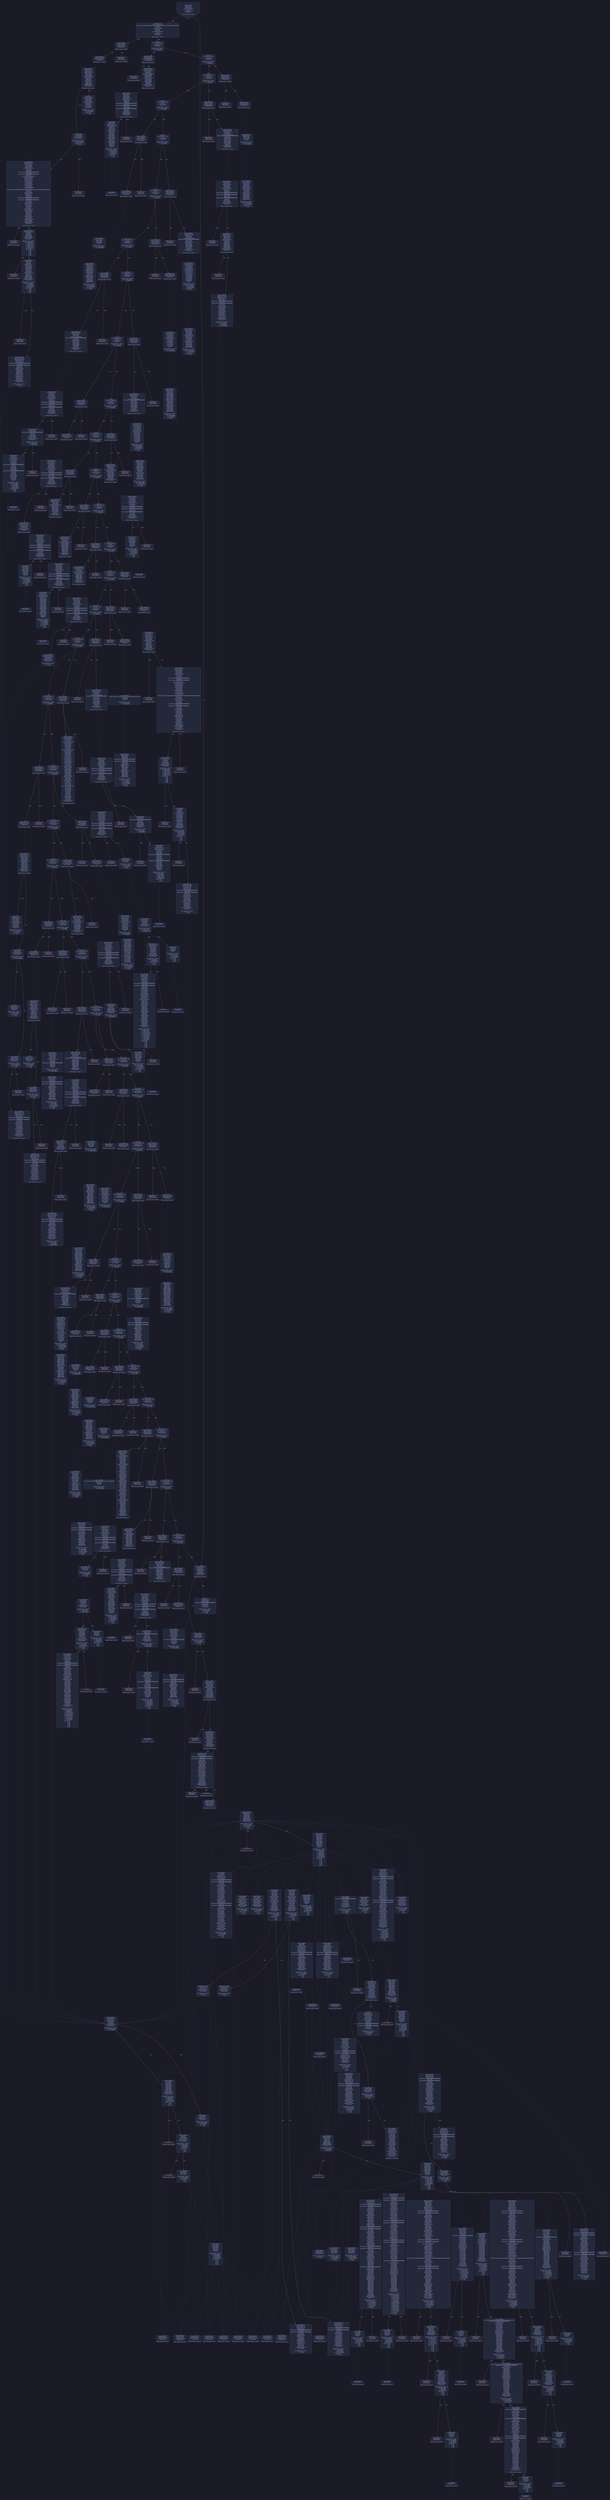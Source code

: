 digraph G {
    node [shape=box, style="filled, rounded", color="#565f89", fontcolor="#c0caf5", fontname="Helvetica", fillcolor="#24283b"];
    edge [color="#414868", fontcolor="#c0caf5", fontname="Helvetica"];
    bgcolor="#1a1b26";
    0 [ label = "[00] PUSH1 60
[02] PUSH1 40
[04] MSTORE
[05] PUSH1 04
[07] CALLDATASIZE
[08] LT
[09] PUSH2 01cd
[0c] JUMPI

Stack size req: 0, sizeΔ: 0
" shape = invhouse]
    1 [ label = "[0d] PUSH1 00
[0f] CALLDATALOAD
[10] PUSH29 0100000000000000000000000000000000000000000000000000000000
[2e] SWAP1
[2f] DIV
[30] PUSH4 ffffffff
[35] AND
[36] DUP1
[37] PUSH4 0107a8df
[3c] EQ
[3d] PUSH2 0424
[40] JUMPI

Stack size req: 0, sizeΔ: 1
"]
    2 [ label = "[41] DUP1
[42] PUSH4 10d2f2e5
[47] EQ
[48] PUSH2 0439
[4b] JUMPI

Stack size req: 1, sizeΔ: 0
Entry->Op usage:
	0->71:EQ:1
"]
    3 [ label = "[4c] DUP1
[4d] PUSH4 111485ef
[52] EQ
[53] PUSH2 045e
[56] JUMPI

Stack size req: 1, sizeΔ: 0
Entry->Op usage:
	0->82:EQ:1
"]
    4 [ label = "[57] DUP1
[58] PUSH4 18af7021
[5d] EQ
[5e] PUSH2 0487
[61] JUMPI

Stack size req: 1, sizeΔ: 0
Entry->Op usage:
	0->93:EQ:1
"]
    5 [ label = "[62] DUP1
[63] PUSH4 1a34fe81
[68] EQ
[69] PUSH2 04c0
[6c] JUMPI

Stack size req: 1, sizeΔ: 0
Entry->Op usage:
	0->104:EQ:1
"]
    6 [ label = "[6d] DUP1
[6e] PUSH4 1e4532f1
[73] EQ
[74] PUSH2 04e9
[77] JUMPI

Stack size req: 1, sizeΔ: 0
Entry->Op usage:
	0->115:EQ:1
"]
    7 [ label = "[78] DUP1
[79] PUSH4 223db315
[7e] EQ
[7f] PUSH2 0536
[82] JUMPI

Stack size req: 1, sizeΔ: 0
Entry->Op usage:
	0->126:EQ:1
"]
    8 [ label = "[83] DUP1
[84] PUSH4 253c8bd4
[89] EQ
[8a] PUSH2 0563
[8d] JUMPI

Stack size req: 1, sizeΔ: 0
Entry->Op usage:
	0->137:EQ:1
"]
    9 [ label = "[8e] DUP1
[8f] PUSH4 27e235e3
[94] EQ
[95] PUSH2 059c
[98] JUMPI

Stack size req: 1, sizeΔ: 0
Entry->Op usage:
	0->148:EQ:1
"]
    10 [ label = "[99] DUP1
[9a] PUSH4 28b8e9cf
[9f] EQ
[a0] PUSH2 05e9
[a3] JUMPI

Stack size req: 1, sizeΔ: 0
Entry->Op usage:
	0->159:EQ:1
"]
    11 [ label = "[a4] DUP1
[a5] PUSH4 29d98a7b
[aa] EQ
[ab] PUSH2 05fe
[ae] JUMPI

Stack size req: 1, sizeΔ: 0
Entry->Op usage:
	0->170:EQ:1
"]
    12 [ label = "[af] DUP1
[b0] PUSH4 2fbfe951
[b5] EQ
[b6] PUSH2 0621
[b9] JUMPI

Stack size req: 1, sizeΔ: 0
Entry->Op usage:
	0->181:EQ:1
"]
    13 [ label = "[ba] DUP1
[bb] PUSH4 346f2eb7
[c0] EQ
[c1] PUSH2 0644
[c4] JUMPI

Stack size req: 1, sizeΔ: 0
Entry->Op usage:
	0->192:EQ:1
"]
    14 [ label = "[c5] DUP1
[c6] PUSH4 398f2648
[cb] EQ
[cc] PUSH2 0669
[cf] JUMPI

Stack size req: 1, sizeΔ: 0
Entry->Op usage:
	0->203:EQ:1
"]
    15 [ label = "[d0] DUP1
[d1] PUSH4 3ccfd60b
[d6] EQ
[d7] PUSH2 068c
[da] JUMPI

Stack size req: 1, sizeΔ: 0
Entry->Op usage:
	0->214:EQ:1
"]
    16 [ label = "[db] DUP1
[dc] PUSH4 3ec045a6
[e1] EQ
[e2] PUSH2 06a1
[e5] JUMPI

Stack size req: 1, sizeΔ: 0
Entry->Op usage:
	0->225:EQ:1
"]
    17 [ label = "[e6] DUP1
[e7] PUSH4 42263aa2
[ec] EQ
[ed] PUSH2 06f6
[f0] JUMPI

Stack size req: 1, sizeΔ: 0
Entry->Op usage:
	0->236:EQ:1
"]
    18 [ label = "[f1] DUP1
[f2] PUSH4 43abab26
[f7] EQ
[f8] PUSH2 072f
[fb] JUMPI

Stack size req: 1, sizeΔ: 0
Entry->Op usage:
	0->247:EQ:1
"]
    19 [ label = "[fc] DUP1
[fd] PUSH4 590e1ae3
[0102] EQ
[0103] PUSH2 0789
[0106] JUMPI

Stack size req: 1, sizeΔ: 0
Entry->Op usage:
	0->258:EQ:1
"]
    20 [ label = "[0107] DUP1
[0108] PUSH4 6360fc3f
[010d] EQ
[010e] PUSH2 079e
[0111] JUMPI

Stack size req: 1, sizeΔ: 0
Entry->Op usage:
	0->269:EQ:1
"]
    21 [ label = "[0112] DUP1
[0113] PUSH4 678f7033
[0118] EQ
[0119] PUSH2 07cb
[011c] JUMPI

Stack size req: 1, sizeΔ: 0
Entry->Op usage:
	0->280:EQ:1
"]
    22 [ label = "[011d] DUP1
[011e] PUSH4 689f2456
[0123] EQ
[0124] PUSH2 07ee
[0127] JUMPI

Stack size req: 1, sizeΔ: 0
Entry->Op usage:
	0->291:EQ:1
"]
    23 [ label = "[0128] DUP1
[0129] PUSH4 6ad1fe02
[012e] EQ
[012f] PUSH2 0803
[0132] JUMPI

Stack size req: 1, sizeΔ: 0
Entry->Op usage:
	0->302:EQ:1
"]
    24 [ label = "[0133] DUP1
[0134] PUSH4 7036f9d9
[0139] EQ
[013a] PUSH2 0858
[013d] JUMPI

Stack size req: 1, sizeΔ: 0
Entry->Op usage:
	0->313:EQ:1
"]
    25 [ label = "[013e] DUP1
[013f] PUSH4 72a85604
[0144] EQ
[0145] PUSH2 0891
[0148] JUMPI

Stack size req: 1, sizeΔ: 0
Entry->Op usage:
	0->324:EQ:1
"]
    26 [ label = "[0149] DUP1
[014a] PUSH4 8a8b7e02
[014f] EQ
[0150] PUSH2 08ba
[0153] JUMPI

Stack size req: 1, sizeΔ: 0
Entry->Op usage:
	0->335:EQ:1
"]
    27 [ label = "[0154] DUP1
[0155] PUSH4 8d521149
[015a] EQ
[015b] PUSH2 08e7
[015e] JUMPI

Stack size req: 1, sizeΔ: 0
Entry->Op usage:
	0->346:EQ:1
"]
    28 [ label = "[015f] DUP1
[0160] PUSH4 8da5cb5b
[0165] EQ
[0166] PUSH2 0914
[0169] JUMPI

Stack size req: 1, sizeΔ: 0
Entry->Op usage:
	0->357:EQ:1
"]
    29 [ label = "[016a] DUP1
[016b] PUSH4 9b19251a
[0170] EQ
[0171] PUSH2 0969
[0174] JUMPI

Stack size req: 1, sizeΔ: 0
Entry->Op usage:
	0->368:EQ:1
"]
    30 [ label = "[0175] DUP1
[0176] PUSH4 a8644cd5
[017b] EQ
[017c] PUSH2 09ba
[017f] JUMPI

Stack size req: 1, sizeΔ: 0
Entry->Op usage:
	0->379:EQ:1
"]
    31 [ label = "[0180] DUP1
[0181] PUSH4 c34dd141
[0186] EQ
[0187] PUSH2 09e3
[018a] JUMPI

Stack size req: 1, sizeΔ: 0
Entry->Op usage:
	0->390:EQ:1
"]
    32 [ label = "[018b] DUP1
[018c] PUSH4 c42bb1e4
[0191] EQ
[0192] PUSH2 0a0c
[0195] JUMPI

Stack size req: 1, sizeΔ: 0
Entry->Op usage:
	0->401:EQ:1
"]
    33 [ label = "[0196] DUP1
[0197] PUSH4 ca4b208b
[019c] EQ
[019d] PUSH2 0a35
[01a0] JUMPI

Stack size req: 1, sizeΔ: 0
Entry->Op usage:
	0->412:EQ:1
"]
    34 [ label = "[01a1] DUP1
[01a2] PUSH4 d81494ba
[01a7] EQ
[01a8] PUSH2 0a8a
[01ab] JUMPI

Stack size req: 1, sizeΔ: 0
Entry->Op usage:
	0->423:EQ:1
"]
    35 [ label = "[01ac] DUP1
[01ad] PUSH4 ebc56eec
[01b2] EQ
[01b3] PUSH2 0ae4
[01b6] JUMPI

Stack size req: 1, sizeΔ: 0
Entry->Op usage:
	0->434:EQ:1
"]
    36 [ label = "[01b7] DUP1
[01b8] PUSH4 f2bee03d
[01bd] EQ
[01be] PUSH2 0b09
[01c1] JUMPI

Stack size req: 1, sizeΔ: 0
Entry->Op usage:
	0->445:EQ:1
"]
    37 [ label = "[01c2] DUP1
[01c3] PUSH4 fc0c546a
[01c8] EQ
[01c9] PUSH2 0b42
[01cc] JUMPI

Stack size req: 1, sizeΔ: 0
Entry->Op usage:
	0->456:EQ:1
"]
    38 [ label = "[01cd] JUMPDEST
[01ce] PUSH1 00
[01d0] DUP1
[01d1] PUSH1 02
[01d3] SLOAD
[01d4] EQ
[01d5] DUP1
[01d6] PUSH2 01f8
[01d9] JUMPI

Stack size req: 0, sizeΔ: 2
"]
    39 [ label = "[01da] POP
[01db] PUSH1 02
[01dd] SLOAD
[01de] ADDRESS
[01df] PUSH20 ffffffffffffffffffffffffffffffffffffffff
[01f4] AND
[01f5] BALANCE
[01f6] GT
[01f7] ISZERO

Stack size req: 1, sizeΔ: 0
Entry->Op usage:
	0->474:POP:0
Entry->Exit:
	0->😵
"]
    40 [ label = "[01f8] JUMPDEST
[01f9] ISZERO
[01fa] ISZERO
[01fb] PUSH2 0203
[01fe] JUMPI

Stack size req: 1, sizeΔ: -1
Entry->Op usage:
	0->505:ISZERO:0
Entry->Exit:
	0->😵
"]
    41 [ label = "[01ff] PUSH1 00
[0201] DUP1
[0202] REVERT

Stack size req: 0, sizeΔ: 0
" color = "red"]
    42 [ label = "[0203] JUMPDEST
[0204] PUSH1 07
[0206] PUSH1 00
[0208] SWAP1
[0209] SLOAD
[020a] SWAP1
[020b] PUSH2 0100
[020e] EXP
[020f] SWAP1
[0210] DIV
[0211] PUSH1 ff
[0213] AND
[0214] ISZERO
[0215] ISZERO
[0216] ISZERO
[0217] PUSH2 021f
[021a] JUMPI

Stack size req: 0, sizeΔ: 0
"]
    43 [ label = "[021b] PUSH1 00
[021d] DUP1
[021e] REVERT

Stack size req: 0, sizeΔ: 0
" color = "red"]
    44 [ label = "[021f] JUMPDEST
[0220] PUSH1 0f
[0222] PUSH1 00
[0224] SWAP1
[0225] SLOAD
[0226] SWAP1
[0227] PUSH2 0100
[022a] EXP
[022b] SWAP1
[022c] DIV
[022d] PUSH1 ff
[022f] AND
[0230] ISZERO
[0231] PUSH2 028d
[0234] JUMPI

Stack size req: 0, sizeΔ: 0
"]
    45 [ label = "[0235] PUSH1 06
[0237] PUSH1 00
[0239] CALLER
[023a] PUSH20 ffffffffffffffffffffffffffffffffffffffff
[024f] AND
[0250] PUSH20 ffffffffffffffffffffffffffffffffffffffff
[0265] AND
[0266] DUP2
[0267] MSTORE
[0268] PUSH1 20
[026a] ADD
[026b] SWAP1
[026c] DUP2
[026d] MSTORE
[026e] PUSH1 20
[0270] ADD
[0271] PUSH1 00
[0273] SHA3
[0274] PUSH1 00
[0276] SWAP1
[0277] SLOAD
[0278] SWAP1
[0279] PUSH2 0100
[027c] EXP
[027d] SWAP1
[027e] DIV
[027f] PUSH1 ff
[0281] AND
[0282] ISZERO
[0283] ISZERO
[0284] PUSH2 028c
[0287] JUMPI

Stack size req: 0, sizeΔ: 0
"]
    46 [ label = "[0288] PUSH1 00
[028a] DUP1
[028b] REVERT

Stack size req: 0, sizeΔ: 0
" color = "red"]
    47 [ label = "[028c] JUMPDEST

Stack size req: 0, sizeΔ: 0
"]
    48 [ label = "[028d] JUMPDEST
[028e] PUSH2 0298
[0291] CALLVALUE
[0292] PUSH1 64
[0294] PUSH2 0b97
[0297] JUMP

Stack size req: 0, sizeΔ: 3
"]
    49 [ label = "[0298] JUMPDEST
[0299] SWAP1
[029a] POP
[029b] PUSH2 02a6
[029e] PUSH1 0c
[02a0] SLOAD
[02a1] DUP3
[02a2] PUSH2 0bb2
[02a5] JUMP

Stack size req: 2, sizeΔ: 2
Entry->Op usage:
	1->666:POP:0
Entry->Exit:
	0->0, 3
	1->😵
"]
    50 [ label = "[02a6] JUMPDEST
[02a7] PUSH1 0c
[02a9] DUP2
[02aa] SWAP1
[02ab] SSTORE
[02ac] POP
[02ad] PUSH2 02fe
[02b0] PUSH1 04
[02b2] PUSH1 00
[02b4] CALLER
[02b5] PUSH20 ffffffffffffffffffffffffffffffffffffffff
[02ca] AND
[02cb] PUSH20 ffffffffffffffffffffffffffffffffffffffff
[02e0] AND
[02e1] DUP2
[02e2] MSTORE
[02e3] PUSH1 20
[02e5] ADD
[02e6] SWAP1
[02e7] DUP2
[02e8] MSTORE
[02e9] PUSH1 20
[02eb] ADD
[02ec] PUSH1 00
[02ee] SHA3
[02ef] SLOAD
[02f0] PUSH2 02f9
[02f3] CALLVALUE
[02f4] DUP5
[02f5] PUSH2 0bd0
[02f8] JUMP

Stack size req: 2, sizeΔ: 4
Entry->Op usage:
	0->683:SSTORE:1
	0->684:POP:0
Entry->Exit:
	0->😵
	1->0, 5
"]
    51 [ label = "[02f9] JUMPDEST
[02fa] PUSH2 0bb2
[02fd] JUMP

Stack size req: 0, sizeΔ: 0
"]
    52 [ label = "[02fe] JUMPDEST
[02ff] PUSH1 04
[0301] PUSH1 00
[0303] CALLER
[0304] PUSH20 ffffffffffffffffffffffffffffffffffffffff
[0319] AND
[031a] PUSH20 ffffffffffffffffffffffffffffffffffffffff
[032f] AND
[0330] DUP2
[0331] MSTORE
[0332] PUSH1 20
[0334] ADD
[0335] SWAP1
[0336] DUP2
[0337] MSTORE
[0338] PUSH1 20
[033a] ADD
[033b] PUSH1 00
[033d] SHA3
[033e] DUP2
[033f] SWAP1
[0340] SSTORE
[0341] POP
[0342] PUSH1 00
[0344] PUSH1 01
[0346] SLOAD
[0347] EQ
[0348] DUP1
[0349] PUSH2 0393
[034c] JUMPI

Stack size req: 1, sizeΔ: 0
Entry->Op usage:
	0->832:SSTORE:1
	0->833:POP:0
Entry->Exit:
	0->😵
"]
    53 [ label = "[034d] POP
[034e] PUSH1 01
[0350] SLOAD
[0351] PUSH1 04
[0353] PUSH1 00
[0355] CALLER
[0356] PUSH20 ffffffffffffffffffffffffffffffffffffffff
[036b] AND
[036c] PUSH20 ffffffffffffffffffffffffffffffffffffffff
[0381] AND
[0382] DUP2
[0383] MSTORE
[0384] PUSH1 20
[0386] ADD
[0387] SWAP1
[0388] DUP2
[0389] MSTORE
[038a] PUSH1 20
[038c] ADD
[038d] PUSH1 00
[038f] SHA3
[0390] SLOAD
[0391] GT
[0392] ISZERO

Stack size req: 1, sizeΔ: 0
Entry->Op usage:
	0->845:POP:0
Entry->Exit:
	0->😵
"]
    54 [ label = "[0393] JUMPDEST
[0394] ISZERO
[0395] ISZERO
[0396] PUSH2 039e
[0399] JUMPI

Stack size req: 1, sizeΔ: -1
Entry->Op usage:
	0->916:ISZERO:0
Entry->Exit:
	0->😵
"]
    55 [ label = "[039a] PUSH1 00
[039c] DUP1
[039d] REVERT

Stack size req: 0, sizeΔ: 0
" color = "red"]
    56 [ label = "[039e] JUMPDEST
[039f] PUSH1 04
[03a1] PUSH1 00
[03a3] CALLER
[03a4] PUSH20 ffffffffffffffffffffffffffffffffffffffff
[03b9] AND
[03ba] PUSH20 ffffffffffffffffffffffffffffffffffffffff
[03cf] AND
[03d0] DUP2
[03d1] MSTORE
[03d2] PUSH1 20
[03d4] ADD
[03d5] SWAP1
[03d6] DUP2
[03d7] MSTORE
[03d8] PUSH1 20
[03da] ADD
[03db] PUSH1 00
[03dd] SHA3
[03de] SLOAD
[03df] PUSH1 05
[03e1] PUSH1 00
[03e3] CALLER
[03e4] PUSH20 ffffffffffffffffffffffffffffffffffffffff
[03f9] AND
[03fa] PUSH20 ffffffffffffffffffffffffffffffffffffffff
[040f] AND
[0410] DUP2
[0411] MSTORE
[0412] PUSH1 20
[0414] ADD
[0415] SWAP1
[0416] DUP2
[0417] MSTORE
[0418] PUSH1 20
[041a] ADD
[041b] PUSH1 00
[041d] SHA3
[041e] DUP2
[041f] SWAP1
[0420] SSTORE
[0421] POP
[0422] POP
[0423] STOP

Stack size req: 1, sizeΔ: -1
Entry->Op usage:
	0->1058:POP:0
Entry->Exit:
	0->😵
" color = "darkblue"]
    57 [ label = "[0424] JUMPDEST
[0425] CALLVALUE
[0426] ISZERO
[0427] PUSH2 042f
[042a] JUMPI

Stack size req: 0, sizeΔ: 0
"]
    58 [ label = "[042b] PUSH1 00
[042d] DUP1
[042e] REVERT

Stack size req: 0, sizeΔ: 0
" color = "red"]
    59 [ label = "[042f] JUMPDEST
[0430] PUSH2 0437
[0433] PUSH2 0be9
[0436] JUMP

Stack size req: 0, sizeΔ: 1
"]
    60 [ label = "[0437] JUMPDEST
[0438] STOP

Stack size req: 0, sizeΔ: 0
" color = "darkblue"]
    61 [ label = "[0439] JUMPDEST
[043a] CALLVALUE
[043b] ISZERO
[043c] PUSH2 0444
[043f] JUMPI

Stack size req: 0, sizeΔ: 0
"]
    62 [ label = "[0440] PUSH1 00
[0442] DUP1
[0443] REVERT

Stack size req: 0, sizeΔ: 0
" color = "red"]
    63 [ label = "[0444] JUMPDEST
[0445] PUSH2 045c
[0448] PUSH1 04
[044a] DUP1
[044b] DUP1
[044c] CALLDATALOAD
[044d] ISZERO
[044e] ISZERO
[044f] SWAP1
[0450] PUSH1 20
[0452] ADD
[0453] SWAP1
[0454] SWAP2
[0455] SWAP1
[0456] POP
[0457] POP
[0458] PUSH2 0ef4
[045b] JUMP

Stack size req: 0, sizeΔ: 2
"]
    64 [ label = "[045c] JUMPDEST
[045d] STOP

Stack size req: 0, sizeΔ: 0
" color = "darkblue"]
    65 [ label = "[045e] JUMPDEST
[045f] CALLVALUE
[0460] ISZERO
[0461] PUSH2 0469
[0464] JUMPI

Stack size req: 0, sizeΔ: 0
"]
    66 [ label = "[0465] PUSH1 00
[0467] DUP1
[0468] REVERT

Stack size req: 0, sizeΔ: 0
" color = "red"]
    67 [ label = "[0469] JUMPDEST
[046a] PUSH2 0471
[046d] PUSH2 0f6c
[0470] JUMP

Stack size req: 0, sizeΔ: 1
"]
    68 [ label = "[0471] JUMPDEST
[0472] PUSH1 40
[0474] MLOAD
[0475] DUP1
[0476] DUP3
[0477] DUP2
[0478] MSTORE
[0479] PUSH1 20
[047b] ADD
[047c] SWAP2
[047d] POP
[047e] POP
[047f] PUSH1 40
[0481] MLOAD
[0482] DUP1
[0483] SWAP2
[0484] SUB
[0485] SWAP1
[0486] RETURN

Stack size req: 1, sizeΔ: -1
Entry->Op usage:
	0->1144:MSTORE:1
	0->1149:POP:0
Entry->Exit:
	0->😵
" color = "darkblue"]
    69 [ label = "[0487] JUMPDEST
[0488] CALLVALUE
[0489] ISZERO
[048a] PUSH2 0492
[048d] JUMPI

Stack size req: 0, sizeΔ: 0
"]
    70 [ label = "[048e] PUSH1 00
[0490] DUP1
[0491] REVERT

Stack size req: 0, sizeΔ: 0
" color = "red"]
    71 [ label = "[0492] JUMPDEST
[0493] PUSH2 04be
[0496] PUSH1 04
[0498] DUP1
[0499] DUP1
[049a] CALLDATALOAD
[049b] PUSH20 ffffffffffffffffffffffffffffffffffffffff
[04b0] AND
[04b1] SWAP1
[04b2] PUSH1 20
[04b4] ADD
[04b5] SWAP1
[04b6] SWAP2
[04b7] SWAP1
[04b8] POP
[04b9] POP
[04ba] PUSH2 0f72
[04bd] JUMP

Stack size req: 0, sizeΔ: 2
"]
    72 [ label = "[04be] JUMPDEST
[04bf] STOP

Stack size req: 0, sizeΔ: 0
" color = "darkblue"]
    73 [ label = "[04c0] JUMPDEST
[04c1] CALLVALUE
[04c2] ISZERO
[04c3] PUSH2 04cb
[04c6] JUMPI

Stack size req: 0, sizeΔ: 0
"]
    74 [ label = "[04c7] PUSH1 00
[04c9] DUP1
[04ca] REVERT

Stack size req: 0, sizeΔ: 0
" color = "red"]
    75 [ label = "[04cb] JUMPDEST
[04cc] PUSH2 04d3
[04cf] PUSH2 112b
[04d2] JUMP

Stack size req: 0, sizeΔ: 1
"]
    76 [ label = "[04d3] JUMPDEST
[04d4] PUSH1 40
[04d6] MLOAD
[04d7] DUP1
[04d8] DUP3
[04d9] DUP2
[04da] MSTORE
[04db] PUSH1 20
[04dd] ADD
[04de] SWAP2
[04df] POP
[04e0] POP
[04e1] PUSH1 40
[04e3] MLOAD
[04e4] DUP1
[04e5] SWAP2
[04e6] SUB
[04e7] SWAP1
[04e8] RETURN

Stack size req: 1, sizeΔ: -1
Entry->Op usage:
	0->1242:MSTORE:1
	0->1247:POP:0
Entry->Exit:
	0->😵
" color = "darkblue"]
    77 [ label = "[04e9] JUMPDEST
[04ea] CALLVALUE
[04eb] ISZERO
[04ec] PUSH2 04f4
[04ef] JUMPI

Stack size req: 0, sizeΔ: 0
"]
    78 [ label = "[04f0] PUSH1 00
[04f2] DUP1
[04f3] REVERT

Stack size req: 0, sizeΔ: 0
" color = "red"]
    79 [ label = "[04f4] JUMPDEST
[04f5] PUSH2 0520
[04f8] PUSH1 04
[04fa] DUP1
[04fb] DUP1
[04fc] CALLDATALOAD
[04fd] PUSH20 ffffffffffffffffffffffffffffffffffffffff
[0512] AND
[0513] SWAP1
[0514] PUSH1 20
[0516] ADD
[0517] SWAP1
[0518] SWAP2
[0519] SWAP1
[051a] POP
[051b] POP
[051c] PUSH2 1131
[051f] JUMP

Stack size req: 0, sizeΔ: 2
"]
    80 [ label = "[0520] JUMPDEST
[0521] PUSH1 40
[0523] MLOAD
[0524] DUP1
[0525] DUP3
[0526] DUP2
[0527] MSTORE
[0528] PUSH1 20
[052a] ADD
[052b] SWAP2
[052c] POP
[052d] POP
[052e] PUSH1 40
[0530] MLOAD
[0531] DUP1
[0532] SWAP2
[0533] SUB
[0534] SWAP1
[0535] RETURN

Stack size req: 1, sizeΔ: -1
Entry->Op usage:
	0->1319:MSTORE:1
	0->1324:POP:0
Entry->Exit:
	0->😵
" color = "darkblue"]
    81 [ label = "[0536] JUMPDEST
[0537] CALLVALUE
[0538] ISZERO
[0539] PUSH2 0541
[053c] JUMPI

Stack size req: 0, sizeΔ: 0
"]
    82 [ label = "[053d] PUSH1 00
[053f] DUP1
[0540] REVERT

Stack size req: 0, sizeΔ: 0
" color = "red"]
    83 [ label = "[0541] JUMPDEST
[0542] PUSH2 0549
[0545] PUSH2 1149
[0548] JUMP

Stack size req: 0, sizeΔ: 1
"]
    84 [ label = "[0549] JUMPDEST
[054a] PUSH1 40
[054c] MLOAD
[054d] DUP1
[054e] DUP3
[054f] ISZERO
[0550] ISZERO
[0551] ISZERO
[0552] ISZERO
[0553] DUP2
[0554] MSTORE
[0555] PUSH1 20
[0557] ADD
[0558] SWAP2
[0559] POP
[055a] POP
[055b] PUSH1 40
[055d] MLOAD
[055e] DUP1
[055f] SWAP2
[0560] SUB
[0561] SWAP1
[0562] RETURN

Stack size req: 1, sizeΔ: -1
Entry->Op usage:
	0->1359:ISZERO:0
	0->1369:POP:0
Entry->Exit:
	0->😵
" color = "darkblue"]
    85 [ label = "[0563] JUMPDEST
[0564] CALLVALUE
[0565] ISZERO
[0566] PUSH2 056e
[0569] JUMPI

Stack size req: 0, sizeΔ: 0
"]
    86 [ label = "[056a] PUSH1 00
[056c] DUP1
[056d] REVERT

Stack size req: 0, sizeΔ: 0
" color = "red"]
    87 [ label = "[056e] JUMPDEST
[056f] PUSH2 059a
[0572] PUSH1 04
[0574] DUP1
[0575] DUP1
[0576] CALLDATALOAD
[0577] PUSH20 ffffffffffffffffffffffffffffffffffffffff
[058c] AND
[058d] SWAP1
[058e] PUSH1 20
[0590] ADD
[0591] SWAP1
[0592] SWAP2
[0593] SWAP1
[0594] POP
[0595] POP
[0596] PUSH2 115c
[0599] JUMP

Stack size req: 0, sizeΔ: 2
"]
    88 [ label = "[059a] JUMPDEST
[059b] STOP

Stack size req: 0, sizeΔ: 0
" color = "darkblue"]
    89 [ label = "[059c] JUMPDEST
[059d] CALLVALUE
[059e] ISZERO
[059f] PUSH2 05a7
[05a2] JUMPI

Stack size req: 0, sizeΔ: 0
"]
    90 [ label = "[05a3] PUSH1 00
[05a5] DUP1
[05a6] REVERT

Stack size req: 0, sizeΔ: 0
" color = "red"]
    91 [ label = "[05a7] JUMPDEST
[05a8] PUSH2 05d3
[05ab] PUSH1 04
[05ad] DUP1
[05ae] DUP1
[05af] CALLDATALOAD
[05b0] PUSH20 ffffffffffffffffffffffffffffffffffffffff
[05c5] AND
[05c6] SWAP1
[05c7] PUSH1 20
[05c9] ADD
[05ca] SWAP1
[05cb] SWAP2
[05cc] SWAP1
[05cd] POP
[05ce] POP
[05cf] PUSH2 1220
[05d2] JUMP

Stack size req: 0, sizeΔ: 2
"]
    92 [ label = "[05d3] JUMPDEST
[05d4] PUSH1 40
[05d6] MLOAD
[05d7] DUP1
[05d8] DUP3
[05d9] DUP2
[05da] MSTORE
[05db] PUSH1 20
[05dd] ADD
[05de] SWAP2
[05df] POP
[05e0] POP
[05e1] PUSH1 40
[05e3] MLOAD
[05e4] DUP1
[05e5] SWAP2
[05e6] SUB
[05e7] SWAP1
[05e8] RETURN

Stack size req: 1, sizeΔ: -1
Entry->Op usage:
	0->1498:MSTORE:1
	0->1503:POP:0
Entry->Exit:
	0->😵
" color = "darkblue"]
    93 [ label = "[05e9] JUMPDEST
[05ea] CALLVALUE
[05eb] ISZERO
[05ec] PUSH2 05f4
[05ef] JUMPI

Stack size req: 0, sizeΔ: 0
"]
    94 [ label = "[05f0] PUSH1 00
[05f2] DUP1
[05f3] REVERT

Stack size req: 0, sizeΔ: 0
" color = "red"]
    95 [ label = "[05f4] JUMPDEST
[05f5] PUSH2 05fc
[05f8] PUSH2 1238
[05fb] JUMP

Stack size req: 0, sizeΔ: 1
"]
    96 [ label = "[05fc] JUMPDEST
[05fd] STOP

Stack size req: 0, sizeΔ: 0
" color = "darkblue"]
    97 [ label = "[05fe] JUMPDEST
[05ff] CALLVALUE
[0600] ISZERO
[0601] PUSH2 0609
[0604] JUMPI

Stack size req: 0, sizeΔ: 0
"]
    98 [ label = "[0605] PUSH1 00
[0607] DUP1
[0608] REVERT

Stack size req: 0, sizeΔ: 0
" color = "red"]
    99 [ label = "[0609] JUMPDEST
[060a] PUSH2 061f
[060d] PUSH1 04
[060f] DUP1
[0610] DUP1
[0611] CALLDATALOAD
[0612] SWAP1
[0613] PUSH1 20
[0615] ADD
[0616] SWAP1
[0617] SWAP2
[0618] SWAP1
[0619] POP
[061a] POP
[061b] PUSH2 152d
[061e] JUMP

Stack size req: 0, sizeΔ: 2
"]
    100 [ label = "[061f] JUMPDEST
[0620] STOP

Stack size req: 0, sizeΔ: 0
" color = "darkblue"]
    101 [ label = "[0621] JUMPDEST
[0622] CALLVALUE
[0623] ISZERO
[0624] PUSH2 062c
[0627] JUMPI

Stack size req: 0, sizeΔ: 0
"]
    102 [ label = "[0628] PUSH1 00
[062a] DUP1
[062b] REVERT

Stack size req: 0, sizeΔ: 0
" color = "red"]
    103 [ label = "[062c] JUMPDEST
[062d] PUSH2 0642
[0630] PUSH1 04
[0632] DUP1
[0633] DUP1
[0634] CALLDATALOAD
[0635] SWAP1
[0636] PUSH1 20
[0638] ADD
[0639] SWAP1
[063a] SWAP2
[063b] SWAP1
[063c] POP
[063d] POP
[063e] PUSH2 1592
[0641] JUMP

Stack size req: 0, sizeΔ: 2
"]
    104 [ label = "[0642] JUMPDEST
[0643] STOP

Stack size req: 0, sizeΔ: 0
" color = "darkblue"]
    105 [ label = "[0644] JUMPDEST
[0645] CALLVALUE
[0646] ISZERO
[0647] PUSH2 064f
[064a] JUMPI

Stack size req: 0, sizeΔ: 0
"]
    106 [ label = "[064b] PUSH1 00
[064d] DUP1
[064e] REVERT

Stack size req: 0, sizeΔ: 0
" color = "red"]
    107 [ label = "[064f] JUMPDEST
[0650] PUSH2 0667
[0653] PUSH1 04
[0655] DUP1
[0656] DUP1
[0657] CALLDATALOAD
[0658] ISZERO
[0659] ISZERO
[065a] SWAP1
[065b] PUSH1 20
[065d] ADD
[065e] SWAP1
[065f] SWAP2
[0660] SWAP1
[0661] POP
[0662] POP
[0663] PUSH2 15f7
[0666] JUMP

Stack size req: 0, sizeΔ: 2
"]
    108 [ label = "[0667] JUMPDEST
[0668] STOP

Stack size req: 0, sizeΔ: 0
" color = "darkblue"]
    109 [ label = "[0669] JUMPDEST
[066a] CALLVALUE
[066b] ISZERO
[066c] PUSH2 0674
[066f] JUMPI

Stack size req: 0, sizeΔ: 0
"]
    110 [ label = "[0670] PUSH1 00
[0672] DUP1
[0673] REVERT

Stack size req: 0, sizeΔ: 0
" color = "red"]
    111 [ label = "[0674] JUMPDEST
[0675] PUSH2 068a
[0678] PUSH1 04
[067a] DUP1
[067b] DUP1
[067c] CALLDATALOAD
[067d] SWAP1
[067e] PUSH1 20
[0680] ADD
[0681] SWAP1
[0682] SWAP2
[0683] SWAP1
[0684] POP
[0685] POP
[0686] PUSH2 166f
[0689] JUMP

Stack size req: 0, sizeΔ: 2
"]
    112 [ label = "[068a] JUMPDEST
[068b] STOP

Stack size req: 0, sizeΔ: 0
" color = "darkblue"]
    113 [ label = "[068c] JUMPDEST
[068d] CALLVALUE
[068e] ISZERO
[068f] PUSH2 0697
[0692] JUMPI

Stack size req: 0, sizeΔ: 0
"]
    114 [ label = "[0693] PUSH1 00
[0695] DUP1
[0696] REVERT

Stack size req: 0, sizeΔ: 0
" color = "red"]
    115 [ label = "[0697] JUMPDEST
[0698] PUSH2 069f
[069b] PUSH2 16e8
[069e] JUMP

Stack size req: 0, sizeΔ: 1
"]
    116 [ label = "[069f] JUMPDEST
[06a0] STOP

Stack size req: 0, sizeΔ: 0
" color = "darkblue"]
    117 [ label = "[06a1] JUMPDEST
[06a2] CALLVALUE
[06a3] ISZERO
[06a4] PUSH2 06ac
[06a7] JUMPI

Stack size req: 0, sizeΔ: 0
"]
    118 [ label = "[06a8] PUSH1 00
[06aa] DUP1
[06ab] REVERT

Stack size req: 0, sizeΔ: 0
" color = "red"]
    119 [ label = "[06ac] JUMPDEST
[06ad] PUSH2 06b4
[06b0] PUSH2 19db
[06b3] JUMP

Stack size req: 0, sizeΔ: 1
"]
    120 [ label = "[06b4] JUMPDEST
[06b5] PUSH1 40
[06b7] MLOAD
[06b8] DUP1
[06b9] DUP3
[06ba] PUSH20 ffffffffffffffffffffffffffffffffffffffff
[06cf] AND
[06d0] PUSH20 ffffffffffffffffffffffffffffffffffffffff
[06e5] AND
[06e6] DUP2
[06e7] MSTORE
[06e8] PUSH1 20
[06ea] ADD
[06eb] SWAP2
[06ec] POP
[06ed] POP
[06ee] PUSH1 40
[06f0] MLOAD
[06f1] DUP1
[06f2] SWAP2
[06f3] SUB
[06f4] SWAP1
[06f5] RETURN

Stack size req: 1, sizeΔ: -1
Entry->Op usage:
	0->1743:AND:1
	0->1765:AND:1
	0->1767:MSTORE:1
	0->1772:POP:0
Entry->Exit:
	0->😵
" color = "darkblue"]
    121 [ label = "[06f6] JUMPDEST
[06f7] CALLVALUE
[06f8] ISZERO
[06f9] PUSH2 0701
[06fc] JUMPI

Stack size req: 0, sizeΔ: 0
"]
    122 [ label = "[06fd] PUSH1 00
[06ff] DUP1
[0700] REVERT

Stack size req: 0, sizeΔ: 0
" color = "red"]
    123 [ label = "[0701] JUMPDEST
[0702] PUSH2 072d
[0705] PUSH1 04
[0707] DUP1
[0708] DUP1
[0709] CALLDATALOAD
[070a] PUSH20 ffffffffffffffffffffffffffffffffffffffff
[071f] AND
[0720] SWAP1
[0721] PUSH1 20
[0723] ADD
[0724] SWAP1
[0725] SWAP2
[0726] SWAP1
[0727] POP
[0728] POP
[0729] PUSH2 19f3
[072c] JUMP

Stack size req: 0, sizeΔ: 2
"]
    124 [ label = "[072d] JUMPDEST
[072e] STOP

Stack size req: 0, sizeΔ: 0
" color = "darkblue"]
    125 [ label = "[072f] JUMPDEST
[0730] CALLVALUE
[0731] ISZERO
[0732] PUSH2 073a
[0735] JUMPI

Stack size req: 0, sizeΔ: 0
"]
    126 [ label = "[0736] PUSH1 00
[0738] DUP1
[0739] REVERT

Stack size req: 0, sizeΔ: 0
" color = "red"]
    127 [ label = "[073a] JUMPDEST
[073b] PUSH2 0787
[073e] PUSH1 04
[0740] DUP1
[0741] DUP1
[0742] CALLDATALOAD
[0743] SWAP1
[0744] PUSH1 20
[0746] ADD
[0747] SWAP1
[0748] DUP3
[0749] ADD
[074a] DUP1
[074b] CALLDATALOAD
[074c] SWAP1
[074d] PUSH1 20
[074f] ADD
[0750] SWAP1
[0751] DUP1
[0752] DUP1
[0753] PUSH1 20
[0755] MUL
[0756] PUSH1 20
[0758] ADD
[0759] PUSH1 40
[075b] MLOAD
[075c] SWAP1
[075d] DUP2
[075e] ADD
[075f] PUSH1 40
[0761] MSTORE
[0762] DUP1
[0763] SWAP4
[0764] SWAP3
[0765] SWAP2
[0766] SWAP1
[0767] DUP2
[0768] DUP2
[0769] MSTORE
[076a] PUSH1 20
[076c] ADD
[076d] DUP4
[076e] DUP4
[076f] PUSH1 20
[0771] MUL
[0772] DUP1
[0773] DUP3
[0774] DUP5
[0775] CALLDATACOPY
[0776] DUP3
[0777] ADD
[0778] SWAP2
[0779] POP
[077a] POP
[077b] POP
[077c] POP
[077d] POP
[077e] POP
[077f] SWAP2
[0780] SWAP1
[0781] POP
[0782] POP
[0783] PUSH2 1ab8
[0786] JUMP

Stack size req: 0, sizeΔ: 2
"]
    128 [ label = "[0787] JUMPDEST
[0788] STOP

Stack size req: 0, sizeΔ: 0
" color = "darkblue"]
    129 [ label = "[0789] JUMPDEST
[078a] CALLVALUE
[078b] ISZERO
[078c] PUSH2 0794
[078f] JUMPI

Stack size req: 0, sizeΔ: 0
"]
    130 [ label = "[0790] PUSH1 00
[0792] DUP1
[0793] REVERT

Stack size req: 0, sizeΔ: 0
" color = "red"]
    131 [ label = "[0794] JUMPDEST
[0795] PUSH2 079c
[0798] PUSH2 1ba3
[079b] JUMP

Stack size req: 0, sizeΔ: 1
"]
    132 [ label = "[079c] JUMPDEST
[079d] STOP

Stack size req: 0, sizeΔ: 0
" color = "darkblue"]
    133 [ label = "[079e] JUMPDEST
[079f] CALLVALUE
[07a0] ISZERO
[07a1] PUSH2 07a9
[07a4] JUMPI

Stack size req: 0, sizeΔ: 0
"]
    134 [ label = "[07a5] PUSH1 00
[07a7] DUP1
[07a8] REVERT

Stack size req: 0, sizeΔ: 0
" color = "red"]
    135 [ label = "[07a9] JUMPDEST
[07aa] PUSH2 07b1
[07ad] PUSH2 1d26
[07b0] JUMP

Stack size req: 0, sizeΔ: 1
"]
    136 [ label = "[07b1] JUMPDEST
[07b2] PUSH1 40
[07b4] MLOAD
[07b5] DUP1
[07b6] DUP3
[07b7] ISZERO
[07b8] ISZERO
[07b9] ISZERO
[07ba] ISZERO
[07bb] DUP2
[07bc] MSTORE
[07bd] PUSH1 20
[07bf] ADD
[07c0] SWAP2
[07c1] POP
[07c2] POP
[07c3] PUSH1 40
[07c5] MLOAD
[07c6] DUP1
[07c7] SWAP2
[07c8] SUB
[07c9] SWAP1
[07ca] RETURN

Stack size req: 1, sizeΔ: -1
Entry->Op usage:
	0->1975:ISZERO:0
	0->1985:POP:0
Entry->Exit:
	0->😵
" color = "darkblue"]
    137 [ label = "[07cb] JUMPDEST
[07cc] CALLVALUE
[07cd] ISZERO
[07ce] PUSH2 07d6
[07d1] JUMPI

Stack size req: 0, sizeΔ: 0
"]
    138 [ label = "[07d2] PUSH1 00
[07d4] DUP1
[07d5] REVERT

Stack size req: 0, sizeΔ: 0
" color = "red"]
    139 [ label = "[07d6] JUMPDEST
[07d7] PUSH2 07ec
[07da] PUSH1 04
[07dc] DUP1
[07dd] DUP1
[07de] CALLDATALOAD
[07df] SWAP1
[07e0] PUSH1 20
[07e2] ADD
[07e3] SWAP1
[07e4] SWAP2
[07e5] SWAP1
[07e6] POP
[07e7] POP
[07e8] PUSH2 1d39
[07eb] JUMP

Stack size req: 0, sizeΔ: 2
"]
    140 [ label = "[07ec] JUMPDEST
[07ed] STOP

Stack size req: 0, sizeΔ: 0
" color = "darkblue"]
    141 [ label = "[07ee] JUMPDEST
[07ef] CALLVALUE
[07f0] ISZERO
[07f1] PUSH2 07f9
[07f4] JUMPI

Stack size req: 0, sizeΔ: 0
"]
    142 [ label = "[07f5] PUSH1 00
[07f7] DUP1
[07f8] REVERT

Stack size req: 0, sizeΔ: 0
" color = "red"]
    143 [ label = "[07f9] JUMPDEST
[07fa] PUSH2 0801
[07fd] PUSH2 1dae
[0800] JUMP

Stack size req: 0, sizeΔ: 1
"]
    144 [ label = "[0801] JUMPDEST
[0802] STOP

Stack size req: 0, sizeΔ: 0
" color = "darkblue"]
    145 [ label = "[0803] JUMPDEST
[0804] CALLVALUE
[0805] ISZERO
[0806] PUSH2 080e
[0809] JUMPI

Stack size req: 0, sizeΔ: 0
"]
    146 [ label = "[080a] PUSH1 00
[080c] DUP1
[080d] REVERT

Stack size req: 0, sizeΔ: 0
" color = "red"]
    147 [ label = "[080e] JUMPDEST
[080f] PUSH2 0816
[0812] PUSH2 1fd1
[0815] JUMP

Stack size req: 0, sizeΔ: 1
"]
    148 [ label = "[0816] JUMPDEST
[0817] PUSH1 40
[0819] MLOAD
[081a] DUP1
[081b] DUP3
[081c] PUSH20 ffffffffffffffffffffffffffffffffffffffff
[0831] AND
[0832] PUSH20 ffffffffffffffffffffffffffffffffffffffff
[0847] AND
[0848] DUP2
[0849] MSTORE
[084a] PUSH1 20
[084c] ADD
[084d] SWAP2
[084e] POP
[084f] POP
[0850] PUSH1 40
[0852] MLOAD
[0853] DUP1
[0854] SWAP2
[0855] SUB
[0856] SWAP1
[0857] RETURN

Stack size req: 1, sizeΔ: -1
Entry->Op usage:
	0->2097:AND:1
	0->2119:AND:1
	0->2121:MSTORE:1
	0->2126:POP:0
Entry->Exit:
	0->😵
" color = "darkblue"]
    149 [ label = "[0858] JUMPDEST
[0859] CALLVALUE
[085a] ISZERO
[085b] PUSH2 0863
[085e] JUMPI

Stack size req: 0, sizeΔ: 0
"]
    150 [ label = "[085f] PUSH1 00
[0861] DUP1
[0862] REVERT

Stack size req: 0, sizeΔ: 0
" color = "red"]
    151 [ label = "[0863] JUMPDEST
[0864] PUSH2 088f
[0867] PUSH1 04
[0869] DUP1
[086a] DUP1
[086b] CALLDATALOAD
[086c] PUSH20 ffffffffffffffffffffffffffffffffffffffff
[0881] AND
[0882] SWAP1
[0883] PUSH1 20
[0885] ADD
[0886] SWAP1
[0887] SWAP2
[0888] SWAP1
[0889] POP
[088a] POP
[088b] PUSH2 1ff7
[088e] JUMP

Stack size req: 0, sizeΔ: 2
"]
    152 [ label = "[088f] JUMPDEST
[0890] STOP

Stack size req: 0, sizeΔ: 0
" color = "darkblue"]
    153 [ label = "[0891] JUMPDEST
[0892] CALLVALUE
[0893] ISZERO
[0894] PUSH2 089c
[0897] JUMPI

Stack size req: 0, sizeΔ: 0
"]
    154 [ label = "[0898] PUSH1 00
[089a] DUP1
[089b] REVERT

Stack size req: 0, sizeΔ: 0
" color = "red"]
    155 [ label = "[089c] JUMPDEST
[089d] PUSH2 08a4
[08a0] PUSH2 225e
[08a3] JUMP

Stack size req: 0, sizeΔ: 1
"]
    156 [ label = "[08a4] JUMPDEST
[08a5] PUSH1 40
[08a7] MLOAD
[08a8] DUP1
[08a9] DUP3
[08aa] DUP2
[08ab] MSTORE
[08ac] PUSH1 20
[08ae] ADD
[08af] SWAP2
[08b0] POP
[08b1] POP
[08b2] PUSH1 40
[08b4] MLOAD
[08b5] DUP1
[08b6] SWAP2
[08b7] SUB
[08b8] SWAP1
[08b9] RETURN

Stack size req: 1, sizeΔ: -1
Entry->Op usage:
	0->2219:MSTORE:1
	0->2224:POP:0
Entry->Exit:
	0->😵
" color = "darkblue"]
    157 [ label = "[08ba] JUMPDEST
[08bb] CALLVALUE
[08bc] ISZERO
[08bd] PUSH2 08c5
[08c0] JUMPI

Stack size req: 0, sizeΔ: 0
"]
    158 [ label = "[08c1] PUSH1 00
[08c3] DUP1
[08c4] REVERT

Stack size req: 0, sizeΔ: 0
" color = "red"]
    159 [ label = "[08c5] JUMPDEST
[08c6] PUSH2 08cd
[08c9] PUSH2 2264
[08cc] JUMP

Stack size req: 0, sizeΔ: 1
"]
    160 [ label = "[08cd] JUMPDEST
[08ce] PUSH1 40
[08d0] MLOAD
[08d1] DUP1
[08d2] DUP3
[08d3] ISZERO
[08d4] ISZERO
[08d5] ISZERO
[08d6] ISZERO
[08d7] DUP2
[08d8] MSTORE
[08d9] PUSH1 20
[08db] ADD
[08dc] SWAP2
[08dd] POP
[08de] POP
[08df] PUSH1 40
[08e1] MLOAD
[08e2] DUP1
[08e3] SWAP2
[08e4] SUB
[08e5] SWAP1
[08e6] RETURN

Stack size req: 1, sizeΔ: -1
Entry->Op usage:
	0->2259:ISZERO:0
	0->2269:POP:0
Entry->Exit:
	0->😵
" color = "darkblue"]
    161 [ label = "[08e7] JUMPDEST
[08e8] CALLVALUE
[08e9] ISZERO
[08ea] PUSH2 08f2
[08ed] JUMPI

Stack size req: 0, sizeΔ: 0
"]
    162 [ label = "[08ee] PUSH1 00
[08f0] DUP1
[08f1] REVERT

Stack size req: 0, sizeΔ: 0
" color = "red"]
    163 [ label = "[08f2] JUMPDEST
[08f3] PUSH2 08fa
[08f6] PUSH2 2277
[08f9] JUMP

Stack size req: 0, sizeΔ: 1
"]
    164 [ label = "[08fa] JUMPDEST
[08fb] PUSH1 40
[08fd] MLOAD
[08fe] DUP1
[08ff] DUP3
[0900] ISZERO
[0901] ISZERO
[0902] ISZERO
[0903] ISZERO
[0904] DUP2
[0905] MSTORE
[0906] PUSH1 20
[0908] ADD
[0909] SWAP2
[090a] POP
[090b] POP
[090c] PUSH1 40
[090e] MLOAD
[090f] DUP1
[0910] SWAP2
[0911] SUB
[0912] SWAP1
[0913] RETURN

Stack size req: 1, sizeΔ: -1
Entry->Op usage:
	0->2304:ISZERO:0
	0->2314:POP:0
Entry->Exit:
	0->😵
" color = "darkblue"]
    165 [ label = "[0914] JUMPDEST
[0915] CALLVALUE
[0916] ISZERO
[0917] PUSH2 091f
[091a] JUMPI

Stack size req: 0, sizeΔ: 0
"]
    166 [ label = "[091b] PUSH1 00
[091d] DUP1
[091e] REVERT

Stack size req: 0, sizeΔ: 0
" color = "red"]
    167 [ label = "[091f] JUMPDEST
[0920] PUSH2 0927
[0923] PUSH2 228a
[0926] JUMP

Stack size req: 0, sizeΔ: 1
"]
    168 [ label = "[0927] JUMPDEST
[0928] PUSH1 40
[092a] MLOAD
[092b] DUP1
[092c] DUP3
[092d] PUSH20 ffffffffffffffffffffffffffffffffffffffff
[0942] AND
[0943] PUSH20 ffffffffffffffffffffffffffffffffffffffff
[0958] AND
[0959] DUP2
[095a] MSTORE
[095b] PUSH1 20
[095d] ADD
[095e] SWAP2
[095f] POP
[0960] POP
[0961] PUSH1 40
[0963] MLOAD
[0964] DUP1
[0965] SWAP2
[0966] SUB
[0967] SWAP1
[0968] RETURN

Stack size req: 1, sizeΔ: -1
Entry->Op usage:
	0->2370:AND:1
	0->2392:AND:1
	0->2394:MSTORE:1
	0->2399:POP:0
Entry->Exit:
	0->😵
" color = "darkblue"]
    169 [ label = "[0969] JUMPDEST
[096a] CALLVALUE
[096b] ISZERO
[096c] PUSH2 0974
[096f] JUMPI

Stack size req: 0, sizeΔ: 0
"]
    170 [ label = "[0970] PUSH1 00
[0972] DUP1
[0973] REVERT

Stack size req: 0, sizeΔ: 0
" color = "red"]
    171 [ label = "[0974] JUMPDEST
[0975] PUSH2 09a0
[0978] PUSH1 04
[097a] DUP1
[097b] DUP1
[097c] CALLDATALOAD
[097d] PUSH20 ffffffffffffffffffffffffffffffffffffffff
[0992] AND
[0993] SWAP1
[0994] PUSH1 20
[0996] ADD
[0997] SWAP1
[0998] SWAP2
[0999] SWAP1
[099a] POP
[099b] POP
[099c] PUSH2 22af
[099f] JUMP

Stack size req: 0, sizeΔ: 2
"]
    172 [ label = "[09a0] JUMPDEST
[09a1] PUSH1 40
[09a3] MLOAD
[09a4] DUP1
[09a5] DUP3
[09a6] ISZERO
[09a7] ISZERO
[09a8] ISZERO
[09a9] ISZERO
[09aa] DUP2
[09ab] MSTORE
[09ac] PUSH1 20
[09ae] ADD
[09af] SWAP2
[09b0] POP
[09b1] POP
[09b2] PUSH1 40
[09b4] MLOAD
[09b5] DUP1
[09b6] SWAP2
[09b7] SUB
[09b8] SWAP1
[09b9] RETURN

Stack size req: 1, sizeΔ: -1
Entry->Op usage:
	0->2470:ISZERO:0
	0->2480:POP:0
Entry->Exit:
	0->😵
" color = "darkblue"]
    173 [ label = "[09ba] JUMPDEST
[09bb] CALLVALUE
[09bc] ISZERO
[09bd] PUSH2 09c5
[09c0] JUMPI

Stack size req: 0, sizeΔ: 0
"]
    174 [ label = "[09c1] PUSH1 00
[09c3] DUP1
[09c4] REVERT

Stack size req: 0, sizeΔ: 0
" color = "red"]
    175 [ label = "[09c5] JUMPDEST
[09c6] PUSH2 09cd
[09c9] PUSH2 22cf
[09cc] JUMP

Stack size req: 0, sizeΔ: 1
"]
    176 [ label = "[09cd] JUMPDEST
[09ce] PUSH1 40
[09d0] MLOAD
[09d1] DUP1
[09d2] DUP3
[09d3] DUP2
[09d4] MSTORE
[09d5] PUSH1 20
[09d7] ADD
[09d8] SWAP2
[09d9] POP
[09da] POP
[09db] PUSH1 40
[09dd] MLOAD
[09de] DUP1
[09df] SWAP2
[09e0] SUB
[09e1] SWAP1
[09e2] RETURN

Stack size req: 1, sizeΔ: -1
Entry->Op usage:
	0->2516:MSTORE:1
	0->2521:POP:0
Entry->Exit:
	0->😵
" color = "darkblue"]
    177 [ label = "[09e3] JUMPDEST
[09e4] CALLVALUE
[09e5] ISZERO
[09e6] PUSH2 09ee
[09e9] JUMPI

Stack size req: 0, sizeΔ: 0
"]
    178 [ label = "[09ea] PUSH1 00
[09ec] DUP1
[09ed] REVERT

Stack size req: 0, sizeΔ: 0
" color = "red"]
    179 [ label = "[09ee] JUMPDEST
[09ef] PUSH2 09f6
[09f2] PUSH2 22d5
[09f5] JUMP

Stack size req: 0, sizeΔ: 1
"]
    180 [ label = "[09f6] JUMPDEST
[09f7] PUSH1 40
[09f9] MLOAD
[09fa] DUP1
[09fb] DUP3
[09fc] DUP2
[09fd] MSTORE
[09fe] PUSH1 20
[0a00] ADD
[0a01] SWAP2
[0a02] POP
[0a03] POP
[0a04] PUSH1 40
[0a06] MLOAD
[0a07] DUP1
[0a08] SWAP2
[0a09] SUB
[0a0a] SWAP1
[0a0b] RETURN

Stack size req: 1, sizeΔ: -1
Entry->Op usage:
	0->2557:MSTORE:1
	0->2562:POP:0
Entry->Exit:
	0->😵
" color = "darkblue"]
    181 [ label = "[0a0c] JUMPDEST
[0a0d] CALLVALUE
[0a0e] ISZERO
[0a0f] PUSH2 0a17
[0a12] JUMPI

Stack size req: 0, sizeΔ: 0
"]
    182 [ label = "[0a13] PUSH1 00
[0a15] DUP1
[0a16] REVERT

Stack size req: 0, sizeΔ: 0
" color = "red"]
    183 [ label = "[0a17] JUMPDEST
[0a18] PUSH2 0a1f
[0a1b] PUSH2 22db
[0a1e] JUMP

Stack size req: 0, sizeΔ: 1
"]
    184 [ label = "[0a1f] JUMPDEST
[0a20] PUSH1 40
[0a22] MLOAD
[0a23] DUP1
[0a24] DUP3
[0a25] DUP2
[0a26] MSTORE
[0a27] PUSH1 20
[0a29] ADD
[0a2a] SWAP2
[0a2b] POP
[0a2c] POP
[0a2d] PUSH1 40
[0a2f] MLOAD
[0a30] DUP1
[0a31] SWAP2
[0a32] SUB
[0a33] SWAP1
[0a34] RETURN

Stack size req: 1, sizeΔ: -1
Entry->Op usage:
	0->2598:MSTORE:1
	0->2603:POP:0
Entry->Exit:
	0->😵
" color = "darkblue"]
    185 [ label = "[0a35] JUMPDEST
[0a36] CALLVALUE
[0a37] ISZERO
[0a38] PUSH2 0a40
[0a3b] JUMPI

Stack size req: 0, sizeΔ: 0
"]
    186 [ label = "[0a3c] PUSH1 00
[0a3e] DUP1
[0a3f] REVERT

Stack size req: 0, sizeΔ: 0
" color = "red"]
    187 [ label = "[0a40] JUMPDEST
[0a41] PUSH2 0a48
[0a44] PUSH2 22e1
[0a47] JUMP

Stack size req: 0, sizeΔ: 1
"]
    188 [ label = "[0a48] JUMPDEST
[0a49] PUSH1 40
[0a4b] MLOAD
[0a4c] DUP1
[0a4d] DUP3
[0a4e] PUSH20 ffffffffffffffffffffffffffffffffffffffff
[0a63] AND
[0a64] PUSH20 ffffffffffffffffffffffffffffffffffffffff
[0a79] AND
[0a7a] DUP2
[0a7b] MSTORE
[0a7c] PUSH1 20
[0a7e] ADD
[0a7f] SWAP2
[0a80] POP
[0a81] POP
[0a82] PUSH1 40
[0a84] MLOAD
[0a85] DUP1
[0a86] SWAP2
[0a87] SUB
[0a88] SWAP1
[0a89] RETURN

Stack size req: 1, sizeΔ: -1
Entry->Op usage:
	0->2659:AND:1
	0->2681:AND:1
	0->2683:MSTORE:1
	0->2688:POP:0
Entry->Exit:
	0->😵
" color = "darkblue"]
    189 [ label = "[0a8a] JUMPDEST
[0a8b] CALLVALUE
[0a8c] ISZERO
[0a8d] PUSH2 0a95
[0a90] JUMPI

Stack size req: 0, sizeΔ: 0
"]
    190 [ label = "[0a91] PUSH1 00
[0a93] DUP1
[0a94] REVERT

Stack size req: 0, sizeΔ: 0
" color = "red"]
    191 [ label = "[0a95] JUMPDEST
[0a96] PUSH2 0ae2
[0a99] PUSH1 04
[0a9b] DUP1
[0a9c] DUP1
[0a9d] CALLDATALOAD
[0a9e] SWAP1
[0a9f] PUSH1 20
[0aa1] ADD
[0aa2] SWAP1
[0aa3] DUP3
[0aa4] ADD
[0aa5] DUP1
[0aa6] CALLDATALOAD
[0aa7] SWAP1
[0aa8] PUSH1 20
[0aaa] ADD
[0aab] SWAP1
[0aac] DUP1
[0aad] DUP1
[0aae] PUSH1 20
[0ab0] MUL
[0ab1] PUSH1 20
[0ab3] ADD
[0ab4] PUSH1 40
[0ab6] MLOAD
[0ab7] SWAP1
[0ab8] DUP2
[0ab9] ADD
[0aba] PUSH1 40
[0abc] MSTORE
[0abd] DUP1
[0abe] SWAP4
[0abf] SWAP3
[0ac0] SWAP2
[0ac1] SWAP1
[0ac2] DUP2
[0ac3] DUP2
[0ac4] MSTORE
[0ac5] PUSH1 20
[0ac7] ADD
[0ac8] DUP4
[0ac9] DUP4
[0aca] PUSH1 20
[0acc] MUL
[0acd] DUP1
[0ace] DUP3
[0acf] DUP5
[0ad0] CALLDATACOPY
[0ad1] DUP3
[0ad2] ADD
[0ad3] SWAP2
[0ad4] POP
[0ad5] POP
[0ad6] POP
[0ad7] POP
[0ad8] POP
[0ad9] POP
[0ada] SWAP2
[0adb] SWAP1
[0adc] POP
[0add] POP
[0ade] PUSH2 22f9
[0ae1] JUMP

Stack size req: 0, sizeΔ: 2
"]
    192 [ label = "[0ae2] JUMPDEST
[0ae3] STOP

Stack size req: 0, sizeΔ: 0
" color = "darkblue"]
    193 [ label = "[0ae4] JUMPDEST
[0ae5] CALLVALUE
[0ae6] ISZERO
[0ae7] PUSH2 0aef
[0aea] JUMPI

Stack size req: 0, sizeΔ: 0
"]
    194 [ label = "[0aeb] PUSH1 00
[0aed] DUP1
[0aee] REVERT

Stack size req: 0, sizeΔ: 0
" color = "red"]
    195 [ label = "[0aef] JUMPDEST
[0af0] PUSH2 0b07
[0af3] PUSH1 04
[0af5] DUP1
[0af6] DUP1
[0af7] CALLDATALOAD
[0af8] ISZERO
[0af9] ISZERO
[0afa] SWAP1
[0afb] PUSH1 20
[0afd] ADD
[0afe] SWAP1
[0aff] SWAP2
[0b00] SWAP1
[0b01] POP
[0b02] POP
[0b03] PUSH2 23e4
[0b06] JUMP

Stack size req: 0, sizeΔ: 2
"]
    196 [ label = "[0b07] JUMPDEST
[0b08] STOP

Stack size req: 0, sizeΔ: 0
" color = "darkblue"]
    197 [ label = "[0b09] JUMPDEST
[0b0a] CALLVALUE
[0b0b] ISZERO
[0b0c] PUSH2 0b14
[0b0f] JUMPI

Stack size req: 0, sizeΔ: 0
"]
    198 [ label = "[0b10] PUSH1 00
[0b12] DUP1
[0b13] REVERT

Stack size req: 0, sizeΔ: 0
" color = "red"]
    199 [ label = "[0b14] JUMPDEST
[0b15] PUSH2 0b40
[0b18] PUSH1 04
[0b1a] DUP1
[0b1b] DUP1
[0b1c] CALLDATALOAD
[0b1d] PUSH20 ffffffffffffffffffffffffffffffffffffffff
[0b32] AND
[0b33] SWAP1
[0b34] PUSH1 20
[0b36] ADD
[0b37] SWAP1
[0b38] SWAP2
[0b39] SWAP1
[0b3a] POP
[0b3b] POP
[0b3c] PUSH2 245c
[0b3f] JUMP

Stack size req: 0, sizeΔ: 2
"]
    200 [ label = "[0b40] JUMPDEST
[0b41] STOP

Stack size req: 0, sizeΔ: 0
" color = "darkblue"]
    201 [ label = "[0b42] JUMPDEST
[0b43] CALLVALUE
[0b44] ISZERO
[0b45] PUSH2 0b4d
[0b48] JUMPI

Stack size req: 0, sizeΔ: 0
"]
    202 [ label = "[0b49] PUSH1 00
[0b4b] DUP1
[0b4c] REVERT

Stack size req: 0, sizeΔ: 0
" color = "red"]
    203 [ label = "[0b4d] JUMPDEST
[0b4e] PUSH2 0b55
[0b51] PUSH2 2521
[0b54] JUMP

Stack size req: 0, sizeΔ: 1
"]
    204 [ label = "[0b55] JUMPDEST
[0b56] PUSH1 40
[0b58] MLOAD
[0b59] DUP1
[0b5a] DUP3
[0b5b] PUSH20 ffffffffffffffffffffffffffffffffffffffff
[0b70] AND
[0b71] PUSH20 ffffffffffffffffffffffffffffffffffffffff
[0b86] AND
[0b87] DUP2
[0b88] MSTORE
[0b89] PUSH1 20
[0b8b] ADD
[0b8c] SWAP2
[0b8d] POP
[0b8e] POP
[0b8f] PUSH1 40
[0b91] MLOAD
[0b92] DUP1
[0b93] SWAP2
[0b94] SUB
[0b95] SWAP1
[0b96] RETURN

Stack size req: 1, sizeΔ: -1
Entry->Op usage:
	0->2928:AND:1
	0->2950:AND:1
	0->2952:MSTORE:1
	0->2957:POP:0
Entry->Exit:
	0->😵
" color = "darkblue"]
    205 [ label = "[0b97] JUMPDEST
[0b98] PUSH1 00
[0b9a] DUP1
[0b9b] DUP3
[0b9c] DUP5
[0b9d] DUP2
[0b9e] ISZERO
[0b9f] ISZERO
[0ba0] PUSH2 0ba5
[0ba3] JUMPI

Stack size req: 2, sizeΔ: 4
Entry->Op usage:
	0->2974:ISZERO:0
Entry->Exit:
	0->1, 4
	1->0, 5
"]
    206 [ label = "[0ba4] INVALID

Stack size req: 0, sizeΔ: 0
" color = "red"]
    207 [ label = "[0ba5] JUMPDEST
[0ba6] DIV
[0ba7] SWAP1
[0ba8] POP
[0ba9] DUP1
[0baa] SWAP2
[0bab] POP
[0bac] POP
[0bad] SWAP3
[0bae] SWAP2
[0baf] POP
[0bb0] POP
[0bb1] JUMP
Indirect!

Stack size req: 7, sizeΔ: -6
Entry->Op usage:
	0->2982:DIV:0
	1->2982:DIV:1
	2->2984:POP:0
	3->2987:POP:0
	4->2992:POP:0
	5->2991:POP:0
	6->2993:JUMP:0
Entry->Exit:
	0->😵
	1->😵
	2->😵
	3->😵
	4->😵
	5->😵
	6->😵
" color = "teal"]
    208 [ label = "[0bb2] JUMPDEST
[0bb3] PUSH1 00
[0bb5] DUP1
[0bb6] DUP3
[0bb7] DUP5
[0bb8] ADD
[0bb9] SWAP1
[0bba] POP
[0bbb] DUP4
[0bbc] DUP2
[0bbd] LT
[0bbe] ISZERO
[0bbf] ISZERO
[0bc0] ISZERO
[0bc1] PUSH2 0bc6
[0bc4] JUMPI

Stack size req: 2, sizeΔ: 2
Entry->Op usage:
	0->3000:ADD:1
	1->3000:ADD:0
	1->3005:LT:1
"]
    209 [ label = "[0bc5] INVALID

Stack size req: 0, sizeΔ: 0
" color = "red"]
    210 [ label = "[0bc6] JUMPDEST
[0bc7] DUP1
[0bc8] SWAP2
[0bc9] POP
[0bca] POP
[0bcb] SWAP3
[0bcc] SWAP2
[0bcd] POP
[0bce] POP
[0bcf] JUMP
Indirect!

Stack size req: 5, sizeΔ: -4
Entry->Op usage:
	0->3018:POP:0
	1->3017:POP:0
	2->3022:POP:0
	3->3021:POP:0
	4->3023:JUMP:0
Entry->Exit:
	0->0
	1->😵
	2->😵
	3->😵
	4->😵
" color = "teal"]
    211 [ label = "[0bd0] JUMPDEST
[0bd1] PUSH1 00
[0bd3] DUP3
[0bd4] DUP3
[0bd5] GT
[0bd6] ISZERO
[0bd7] ISZERO
[0bd8] ISZERO
[0bd9] PUSH2 0bde
[0bdc] JUMPI

Stack size req: 2, sizeΔ: 1
Entry->Op usage:
	0->3029:GT:0
	1->3029:GT:1
"]
    212 [ label = "[0bdd] INVALID

Stack size req: 0, sizeΔ: 0
" color = "red"]
    213 [ label = "[0bde] JUMPDEST
[0bdf] DUP2
[0be0] DUP4
[0be1] SUB
[0be2] SWAP1
[0be3] POP
[0be4] SWAP3
[0be5] SWAP2
[0be6] POP
[0be7] POP
[0be8] JUMP
Indirect!

Stack size req: 4, sizeΔ: -3
Entry->Op usage:
	0->3043:POP:0
	1->3041:SUB:1
	1->3047:POP:0
	2->3041:SUB:0
	2->3046:POP:0
	3->3048:JUMP:0
Entry->Exit:
	0->😵
	1->😵
	2->😵
	3->😵
" color = "teal"]
    214 [ label = "[0be9] JUMPDEST
[0bea] PUSH1 00
[0bec] DUP1
[0bed] PUSH1 07
[0bef] PUSH1 00
[0bf1] SWAP1
[0bf2] SLOAD
[0bf3] SWAP1
[0bf4] PUSH2 0100
[0bf7] EXP
[0bf8] SWAP1
[0bf9] DIV
[0bfa] PUSH1 ff
[0bfc] AND
[0bfd] DUP1
[0bfe] ISZERO
[0bff] PUSH2 0c14
[0c02] JUMPI

Stack size req: 0, sizeΔ: 3
"]
    215 [ label = "[0c03] POP
[0c04] PUSH1 0a
[0c06] PUSH1 00
[0c08] SWAP1
[0c09] SLOAD
[0c0a] SWAP1
[0c0b] PUSH2 0100
[0c0e] EXP
[0c0f] SWAP1
[0c10] DIV
[0c11] PUSH1 ff
[0c13] AND

Stack size req: 1, sizeΔ: 0
Entry->Op usage:
	0->3075:POP:0
Entry->Exit:
	0->😵
"]
    216 [ label = "[0c14] JUMPDEST
[0c15] ISZERO
[0c16] ISZERO
[0c17] PUSH2 0c1f
[0c1a] JUMPI

Stack size req: 1, sizeΔ: -1
Entry->Op usage:
	0->3093:ISZERO:0
Entry->Exit:
	0->😵
"]
    217 [ label = "[0c1b] PUSH1 00
[0c1d] DUP1
[0c1e] REVERT

Stack size req: 0, sizeΔ: 0
" color = "red"]
    218 [ label = "[0c1f] JUMPDEST
[0c20] PUSH1 0b
[0c22] PUSH1 00
[0c24] SWAP1
[0c25] SLOAD
[0c26] SWAP1
[0c27] PUSH2 0100
[0c2a] EXP
[0c2b] SWAP1
[0c2c] DIV
[0c2d] PUSH20 ffffffffffffffffffffffffffffffffffffffff
[0c42] AND
[0c43] PUSH20 ffffffffffffffffffffffffffffffffffffffff
[0c58] AND
[0c59] PUSH4 70a08231
[0c5e] ADDRESS
[0c5f] PUSH1 00
[0c61] PUSH1 40
[0c63] MLOAD
[0c64] PUSH1 20
[0c66] ADD
[0c67] MSTORE
[0c68] PUSH1 40
[0c6a] MLOAD
[0c6b] DUP3
[0c6c] PUSH4 ffffffff
[0c71] AND
[0c72] PUSH29 0100000000000000000000000000000000000000000000000000000000
[0c90] MUL
[0c91] DUP2
[0c92] MSTORE
[0c93] PUSH1 04
[0c95] ADD
[0c96] DUP1
[0c97] DUP3
[0c98] PUSH20 ffffffffffffffffffffffffffffffffffffffff
[0cad] AND
[0cae] PUSH20 ffffffffffffffffffffffffffffffffffffffff
[0cc3] AND
[0cc4] DUP2
[0cc5] MSTORE
[0cc6] PUSH1 20
[0cc8] ADD
[0cc9] SWAP2
[0cca] POP
[0ccb] POP
[0ccc] PUSH1 20
[0cce] PUSH1 40
[0cd0] MLOAD
[0cd1] DUP1
[0cd2] DUP4
[0cd3] SUB
[0cd4] DUP2
[0cd5] PUSH1 00
[0cd7] DUP8
[0cd8] DUP1
[0cd9] EXTCODESIZE
[0cda] ISZERO
[0cdb] ISZERO
[0cdc] PUSH2 0ce4
[0cdf] JUMPI

Stack size req: 0, sizeΔ: 9
"]
    219 [ label = "[0ce0] PUSH1 00
[0ce2] DUP1
[0ce3] REVERT

Stack size req: 0, sizeΔ: 0
" color = "red"]
    220 [ label = "[0ce4] JUMPDEST
[0ce5] PUSH2 02c6
[0ce8] GAS
[0ce9] SUB
[0cea] CALL
[0ceb] ISZERO
[0cec] ISZERO
[0ced] PUSH2 0cf5
[0cf0] JUMPI

Stack size req: 6, sizeΔ: -6
Entry->Op usage:
	0->3306:CALL:1
	1->3306:CALL:2
	2->3306:CALL:3
	3->3306:CALL:4
	4->3306:CALL:5
	5->3306:CALL:6
Entry->Exit:
	0->😵
	1->😵
	2->😵
	3->😵
	4->😵
	5->😵
"]
    221 [ label = "[0cf1] PUSH1 00
[0cf3] DUP1
[0cf4] REVERT

Stack size req: 0, sizeΔ: 0
" color = "red"]
    222 [ label = "[0cf5] JUMPDEST
[0cf6] POP
[0cf7] POP
[0cf8] POP
[0cf9] PUSH1 40
[0cfb] MLOAD
[0cfc] DUP1
[0cfd] MLOAD
[0cfe] SWAP1
[0cff] POP
[0d00] SWAP2
[0d01] POP
[0d02] PUSH1 00
[0d04] DUP3
[0d05] EQ
[0d06] ISZERO
[0d07] ISZERO
[0d08] ISZERO
[0d09] PUSH2 0d11
[0d0c] JUMPI

Stack size req: 5, sizeΔ: -3
Entry->Op usage:
	0->3318:POP:0
	1->3319:POP:0
	2->3320:POP:0
	4->3329:POP:0
Entry->Exit:
	0->😵
	1->😵
	2->😵
	4->😵
"]
    223 [ label = "[0d0d] PUSH1 00
[0d0f] DUP1
[0d10] REVERT

Stack size req: 0, sizeΔ: 0
" color = "red"]
    224 [ label = "[0d11] JUMPDEST
[0d12] PUSH2 0d65
[0d15] PUSH2 0d5d
[0d18] PUSH1 05
[0d1a] PUSH1 00
[0d1c] CALLER
[0d1d] PUSH20 ffffffffffffffffffffffffffffffffffffffff
[0d32] AND
[0d33] PUSH20 ffffffffffffffffffffffffffffffffffffffff
[0d48] AND
[0d49] DUP2
[0d4a] MSTORE
[0d4b] PUSH1 20
[0d4d] ADD
[0d4e] SWAP1
[0d4f] DUP2
[0d50] MSTORE
[0d51] PUSH1 20
[0d53] ADD
[0d54] PUSH1 00
[0d56] SHA3
[0d57] SLOAD
[0d58] DUP5
[0d59] PUSH2 2547
[0d5c] JUMP

Stack size req: 2, sizeΔ: 4
Entry->Exit:
	1->0, 5
"]
    225 [ label = "[0d5d] JUMPDEST
[0d5e] PUSH1 09
[0d60] SLOAD
[0d61] PUSH2 0b97
[0d64] JUMP

Stack size req: 0, sizeΔ: 1
"]
    226 [ label = "[0d65] JUMPDEST
[0d66] SWAP1
[0d67] POP
[0d68] PUSH2 0db2
[0d6b] PUSH1 09
[0d6d] SLOAD
[0d6e] PUSH1 05
[0d70] PUSH1 00
[0d72] CALLER
[0d73] PUSH20 ffffffffffffffffffffffffffffffffffffffff
[0d88] AND
[0d89] PUSH20 ffffffffffffffffffffffffffffffffffffffff
[0d9e] AND
[0d9f] DUP2
[0da0] MSTORE
[0da1] PUSH1 20
[0da3] ADD
[0da4] SWAP1
[0da5] DUP2
[0da6] MSTORE
[0da7] PUSH1 20
[0da9] ADD
[0daa] PUSH1 00
[0dac] SHA3
[0dad] SLOAD
[0dae] PUSH2 0bd0
[0db1] JUMP

Stack size req: 2, sizeΔ: 2
Entry->Op usage:
	1->3431:POP:0
Entry->Exit:
	0->3
	1->😵
"]
    227 [ label = "[0db2] JUMPDEST
[0db3] PUSH1 09
[0db5] DUP2
[0db6] SWAP1
[0db7] SSTORE
[0db8] POP
[0db9] PUSH1 00
[0dbb] PUSH1 05
[0dbd] PUSH1 00
[0dbf] CALLER
[0dc0] PUSH20 ffffffffffffffffffffffffffffffffffffffff
[0dd5] AND
[0dd6] PUSH20 ffffffffffffffffffffffffffffffffffffffff
[0deb] AND
[0dec] DUP2
[0ded] MSTORE
[0dee] PUSH1 20
[0df0] ADD
[0df1] SWAP1
[0df2] DUP2
[0df3] MSTORE
[0df4] PUSH1 20
[0df6] ADD
[0df7] PUSH1 00
[0df9] SHA3
[0dfa] DUP2
[0dfb] SWAP1
[0dfc] SSTORE
[0dfd] POP
[0dfe] PUSH1 0b
[0e00] PUSH1 00
[0e02] SWAP1
[0e03] SLOAD
[0e04] SWAP1
[0e05] PUSH2 0100
[0e08] EXP
[0e09] SWAP1
[0e0a] DIV
[0e0b] PUSH20 ffffffffffffffffffffffffffffffffffffffff
[0e20] AND
[0e21] PUSH20 ffffffffffffffffffffffffffffffffffffffff
[0e36] AND
[0e37] PUSH4 a9059cbb
[0e3c] CALLER
[0e3d] DUP4
[0e3e] PUSH1 00
[0e40] PUSH1 40
[0e42] MLOAD
[0e43] PUSH1 20
[0e45] ADD
[0e46] MSTORE
[0e47] PUSH1 40
[0e49] MLOAD
[0e4a] DUP4
[0e4b] PUSH4 ffffffff
[0e50] AND
[0e51] PUSH29 0100000000000000000000000000000000000000000000000000000000
[0e6f] MUL
[0e70] DUP2
[0e71] MSTORE
[0e72] PUSH1 04
[0e74] ADD
[0e75] DUP1
[0e76] DUP4
[0e77] PUSH20 ffffffffffffffffffffffffffffffffffffffff
[0e8c] AND
[0e8d] PUSH20 ffffffffffffffffffffffffffffffffffffffff
[0ea2] AND
[0ea3] DUP2
[0ea4] MSTORE
[0ea5] PUSH1 20
[0ea7] ADD
[0ea8] DUP3
[0ea9] DUP2
[0eaa] MSTORE
[0eab] PUSH1 20
[0ead] ADD
[0eae] SWAP3
[0eaf] POP
[0eb0] POP
[0eb1] POP
[0eb2] PUSH1 20
[0eb4] PUSH1 40
[0eb6] MLOAD
[0eb7] DUP1
[0eb8] DUP4
[0eb9] SUB
[0eba] DUP2
[0ebb] PUSH1 00
[0ebd] DUP8
[0ebe] DUP1
[0ebf] EXTCODESIZE
[0ec0] ISZERO
[0ec1] ISZERO
[0ec2] PUSH2 0eca
[0ec5] JUMPI

Stack size req: 2, sizeΔ: 8
Entry->Op usage:
	0->3511:SSTORE:1
	0->3512:POP:0
	1->3754:MSTORE:1
	1->3761:POP:0
Entry->Exit:
	0->😵
"]
    228 [ label = "[0ec6] PUSH1 00
[0ec8] DUP1
[0ec9] REVERT

Stack size req: 0, sizeΔ: 0
" color = "red"]
    229 [ label = "[0eca] JUMPDEST
[0ecb] PUSH2 02c6
[0ece] GAS
[0ecf] SUB
[0ed0] CALL
[0ed1] ISZERO
[0ed2] ISZERO
[0ed3] PUSH2 0edb
[0ed6] JUMPI

Stack size req: 6, sizeΔ: -6
Entry->Op usage:
	0->3792:CALL:1
	1->3792:CALL:2
	2->3792:CALL:3
	3->3792:CALL:4
	4->3792:CALL:5
	5->3792:CALL:6
Entry->Exit:
	0->😵
	1->😵
	2->😵
	3->😵
	4->😵
	5->😵
"]
    230 [ label = "[0ed7] PUSH1 00
[0ed9] DUP1
[0eda] REVERT

Stack size req: 0, sizeΔ: 0
" color = "red"]
    231 [ label = "[0edb] JUMPDEST
[0edc] POP
[0edd] POP
[0ede] POP
[0edf] PUSH1 40
[0ee1] MLOAD
[0ee2] DUP1
[0ee3] MLOAD
[0ee4] SWAP1
[0ee5] POP
[0ee6] ISZERO
[0ee7] ISZERO
[0ee8] PUSH2 0ef0
[0eeb] JUMPI

Stack size req: 3, sizeΔ: -3
Entry->Op usage:
	0->3804:POP:0
	1->3805:POP:0
	2->3806:POP:0
Entry->Exit:
	0->😵
	1->😵
	2->😵
"]
    232 [ label = "[0eec] PUSH1 00
[0eee] DUP1
[0eef] REVERT

Stack size req: 0, sizeΔ: 0
" color = "red"]
    233 [ label = "[0ef0] JUMPDEST
[0ef1] POP
[0ef2] POP
[0ef3] JUMP
Indirect!

Stack size req: 3, sizeΔ: -3
Entry->Op usage:
	0->3825:POP:0
	1->3826:POP:0
	2->3827:JUMP:0
Entry->Exit:
	0->😵
	1->😵
	2->😵
" color = "teal"]
    234 [ label = "[0ef4] JUMPDEST
[0ef5] PUSH1 00
[0ef7] DUP1
[0ef8] SWAP1
[0ef9] SLOAD
[0efa] SWAP1
[0efb] PUSH2 0100
[0efe] EXP
[0eff] SWAP1
[0f00] DIV
[0f01] PUSH20 ffffffffffffffffffffffffffffffffffffffff
[0f16] AND
[0f17] PUSH20 ffffffffffffffffffffffffffffffffffffffff
[0f2c] AND
[0f2d] CALLER
[0f2e] PUSH20 ffffffffffffffffffffffffffffffffffffffff
[0f43] AND
[0f44] EQ
[0f45] ISZERO
[0f46] ISZERO
[0f47] PUSH2 0f4f
[0f4a] JUMPI

Stack size req: 0, sizeΔ: 0
"]
    235 [ label = "[0f4b] PUSH1 00
[0f4d] DUP1
[0f4e] REVERT

Stack size req: 0, sizeΔ: 0
" color = "red"]
    236 [ label = "[0f4f] JUMPDEST
[0f50] DUP1
[0f51] PUSH1 0f
[0f53] PUSH1 00
[0f55] PUSH2 0100
[0f58] EXP
[0f59] DUP2
[0f5a] SLOAD
[0f5b] DUP2
[0f5c] PUSH1 ff
[0f5e] MUL
[0f5f] NOT
[0f60] AND
[0f61] SWAP1
[0f62] DUP4
[0f63] ISZERO
[0f64] ISZERO
[0f65] MUL
[0f66] OR
[0f67] SWAP1
[0f68] SSTORE
[0f69] POP
[0f6a] POP
[0f6b] JUMP
Indirect!

Stack size req: 2, sizeΔ: -2
Entry->Op usage:
	0->3939:ISZERO:0
	0->3945:POP:0
	0->3946:POP:0
	1->3947:JUMP:0
Entry->Exit:
	0->😵
	1->😵
" color = "teal"]
    237 [ label = "[0f6c] JUMPDEST
[0f6d] PUSH1 01
[0f6f] SLOAD
[0f70] DUP2
[0f71] JUMP
Indirect!

Stack size req: 1, sizeΔ: 1
Entry->Op usage:
	0->3953:JUMP:0
" color = "teal"]
    238 [ label = "[0f72] JUMPDEST
[0f73] PUSH1 00
[0f75] DUP1
[0f76] PUSH1 00
[0f78] SWAP1
[0f79] SLOAD
[0f7a] SWAP1
[0f7b] PUSH2 0100
[0f7e] EXP
[0f7f] SWAP1
[0f80] DIV
[0f81] PUSH20 ffffffffffffffffffffffffffffffffffffffff
[0f96] AND
[0f97] PUSH20 ffffffffffffffffffffffffffffffffffffffff
[0fac] AND
[0fad] CALLER
[0fae] PUSH20 ffffffffffffffffffffffffffffffffffffffff
[0fc3] AND
[0fc4] EQ
[0fc5] ISZERO
[0fc6] ISZERO
[0fc7] PUSH2 0fcf
[0fca] JUMPI

Stack size req: 0, sizeΔ: 1
"]
    239 [ label = "[0fcb] PUSH1 00
[0fcd] DUP1
[0fce] REVERT

Stack size req: 0, sizeΔ: 0
" color = "red"]
    240 [ label = "[0fcf] JUMPDEST
[0fd0] PUSH1 07
[0fd2] PUSH1 00
[0fd4] SWAP1
[0fd5] SLOAD
[0fd6] SWAP1
[0fd7] PUSH2 0100
[0fda] EXP
[0fdb] SWAP1
[0fdc] DIV
[0fdd] PUSH1 ff
[0fdf] AND
[0fe0] ISZERO
[0fe1] ISZERO
[0fe2] ISZERO
[0fe3] PUSH2 0feb
[0fe6] JUMPI

Stack size req: 0, sizeΔ: 0
"]
    241 [ label = "[0fe7] PUSH1 00
[0fe9] DUP1
[0fea] REVERT

Stack size req: 0, sizeΔ: 0
" color = "red"]
    242 [ label = "[0feb] JUMPDEST
[0fec] PUSH2 103f
[0fef] PUSH2 1038
[0ff2] PUSH1 04
[0ff4] PUSH1 00
[0ff6] DUP6
[0ff7] PUSH20 ffffffffffffffffffffffffffffffffffffffff
[100c] AND
[100d] PUSH20 ffffffffffffffffffffffffffffffffffffffff
[1022] AND
[1023] DUP2
[1024] MSTORE
[1025] PUSH1 20
[1027] ADD
[1028] SWAP1
[1029] DUP2
[102a] MSTORE
[102b] PUSH1 20
[102d] ADD
[102e] PUSH1 00
[1030] SHA3
[1031] SLOAD
[1032] PUSH1 64
[1034] PUSH2 2547
[1037] JUMP

Stack size req: 2, sizeΔ: 4
Entry->Op usage:
	1->4108:AND:1
	1->4130:AND:1
	1->4132:MSTORE:1
"]
    243 [ label = "[1038] JUMPDEST
[1039] PUSH1 63
[103b] PUSH2 0b97
[103e] JUMP

Stack size req: 0, sizeΔ: 1
"]
    244 [ label = "[103f] JUMPDEST
[1040] SWAP1
[1041] POP
[1042] PUSH1 00
[1044] PUSH1 04
[1046] PUSH1 00
[1048] DUP5
[1049] PUSH20 ffffffffffffffffffffffffffffffffffffffff
[105e] AND
[105f] PUSH20 ffffffffffffffffffffffffffffffffffffffff
[1074] AND
[1075] DUP2
[1076] MSTORE
[1077] PUSH1 20
[1079] ADD
[107a] SWAP1
[107b] DUP2
[107c] MSTORE
[107d] PUSH1 20
[107f] ADD
[1080] PUSH1 00
[1082] SHA3
[1083] DUP2
[1084] SWAP1
[1085] SSTORE
[1086] POP
[1087] PUSH1 00
[1089] PUSH1 05
[108b] PUSH1 00
[108d] DUP5
[108e] PUSH20 ffffffffffffffffffffffffffffffffffffffff
[10a3] AND
[10a4] PUSH20 ffffffffffffffffffffffffffffffffffffffff
[10b9] AND
[10ba] DUP2
[10bb] MSTORE
[10bc] PUSH1 20
[10be] ADD
[10bf] SWAP1
[10c0] DUP2
[10c1] MSTORE
[10c2] PUSH1 20
[10c4] ADD
[10c5] PUSH1 00
[10c7] SHA3
[10c8] DUP2
[10c9] SWAP1
[10ca] SSTORE
[10cb] POP
[10cc] PUSH2 10e1
[10cf] PUSH1 0c
[10d1] SLOAD
[10d2] PUSH2 10dc
[10d5] DUP4
[10d6] PUSH1 64
[10d8] PUSH2 0b97
[10db] JUMP

Stack size req: 3, sizeΔ: 4
Entry->Op usage:
	1->4161:POP:0
	2->4190:AND:1
	2->4212:AND:1
	2->4214:MSTORE:1
	2->4259:AND:1
	2->4281:AND:1
	2->4283:MSTORE:1
Entry->Exit:
	0->1, 5
	1->😵
"]
    245 [ label = "[10dc] JUMPDEST
[10dd] PUSH2 0bd0
[10e0] JUMP

Stack size req: 0, sizeΔ: 0
"]
    246 [ label = "[10e1] JUMPDEST
[10e2] PUSH1 0c
[10e4] DUP2
[10e5] SWAP1
[10e6] SSTORE
[10e7] POP
[10e8] DUP2
[10e9] PUSH20 ffffffffffffffffffffffffffffffffffffffff
[10fe] AND
[10ff] PUSH2 08fc
[1102] DUP3
[1103] SWAP1
[1104] DUP2
[1105] ISZERO
[1106] MUL
[1107] SWAP1
[1108] PUSH1 40
[110a] MLOAD
[110b] PUSH1 00
[110d] PUSH1 40
[110f] MLOAD
[1110] DUP1
[1111] DUP4
[1112] SUB
[1113] DUP2
[1114] DUP6
[1115] DUP9
[1116] DUP9
[1117] CALL
[1118] SWAP4
[1119] POP
[111a] POP
[111b] POP
[111c] POP
[111d] ISZERO
[111e] ISZERO
[111f] PUSH2 1127
[1122] JUMPI

Stack size req: 3, sizeΔ: -1
Entry->Op usage:
	0->4326:SSTORE:1
	0->4327:POP:0
	1->4357:ISZERO:0
	1->4375:CALL:2
	1->4379:POP:0
	2->4350:AND:1
	2->4375:CALL:1
	2->4377:POP:0
Entry->Exit:
	0->😵
"]
    247 [ label = "[1123] PUSH1 00
[1125] DUP1
[1126] REVERT

Stack size req: 0, sizeΔ: 0
" color = "red"]
    248 [ label = "[1127] JUMPDEST
[1128] POP
[1129] POP
[112a] JUMP
Indirect!

Stack size req: 3, sizeΔ: -3
Entry->Op usage:
	0->4392:POP:0
	1->4393:POP:0
	2->4394:JUMP:0
Entry->Exit:
	0->😵
	1->😵
	2->😵
" color = "teal"]
    249 [ label = "[112b] JUMPDEST
[112c] PUSH1 02
[112e] SLOAD
[112f] DUP2
[1130] JUMP
Indirect!

Stack size req: 1, sizeΔ: 1
Entry->Op usage:
	0->4400:JUMP:0
" color = "teal"]
    250 [ label = "[1131] JUMPDEST
[1132] PUSH1 05
[1134] PUSH1 20
[1136] MSTORE
[1137] DUP1
[1138] PUSH1 00
[113a] MSTORE
[113b] PUSH1 40
[113d] PUSH1 00
[113f] SHA3
[1140] PUSH1 00
[1142] SWAP2
[1143] POP
[1144] SWAP1
[1145] POP
[1146] SLOAD
[1147] DUP2
[1148] JUMP
Indirect!

Stack size req: 2, sizeΔ: 0
Entry->Op usage:
	0->4410:MSTORE:1
	0->4419:POP:0
	1->4424:JUMP:0
Entry->Exit:
	0->😵
" color = "teal"]
    251 [ label = "[1149] JUMPDEST
[114a] PUSH1 0d
[114c] PUSH1 00
[114e] SWAP1
[114f] SLOAD
[1150] SWAP1
[1151] PUSH2 0100
[1154] EXP
[1155] SWAP1
[1156] DIV
[1157] PUSH1 ff
[1159] AND
[115a] DUP2
[115b] JUMP
Indirect!

Stack size req: 1, sizeΔ: 1
Entry->Op usage:
	0->4443:JUMP:0
" color = "teal"]
    252 [ label = "[115c] JUMPDEST
[115d] PUSH1 00
[115f] DUP1
[1160] SWAP1
[1161] SLOAD
[1162] SWAP1
[1163] PUSH2 0100
[1166] EXP
[1167] SWAP1
[1168] DIV
[1169] PUSH20 ffffffffffffffffffffffffffffffffffffffff
[117e] AND
[117f] PUSH20 ffffffffffffffffffffffffffffffffffffffff
[1194] AND
[1195] CALLER
[1196] PUSH20 ffffffffffffffffffffffffffffffffffffffff
[11ab] AND
[11ac] EQ
[11ad] ISZERO
[11ae] ISZERO
[11af] PUSH2 11b7
[11b2] JUMPI

Stack size req: 0, sizeΔ: 0
"]
    253 [ label = "[11b3] PUSH1 00
[11b5] DUP1
[11b6] REVERT

Stack size req: 0, sizeΔ: 0
" color = "red"]
    254 [ label = "[11b7] JUMPDEST
[11b8] PUSH1 00
[11ba] DUP2
[11bb] PUSH20 ffffffffffffffffffffffffffffffffffffffff
[11d0] AND
[11d1] EQ
[11d2] ISZERO
[11d3] ISZERO
[11d4] ISZERO
[11d5] PUSH2 11dd
[11d8] JUMPI

Stack size req: 1, sizeΔ: 0
Entry->Op usage:
	0->4560:AND:1
	0->4561:EQ:0
"]
    255 [ label = "[11d9] PUSH1 00
[11db] DUP1
[11dc] REVERT

Stack size req: 0, sizeΔ: 0
" color = "red"]
    256 [ label = "[11dd] JUMPDEST
[11de] DUP1
[11df] PUSH1 00
[11e1] DUP1
[11e2] PUSH2 0100
[11e5] EXP
[11e6] DUP2
[11e7] SLOAD
[11e8] DUP2
[11e9] PUSH20 ffffffffffffffffffffffffffffffffffffffff
[11fe] MUL
[11ff] NOT
[1200] AND
[1201] SWAP1
[1202] DUP4
[1203] PUSH20 ffffffffffffffffffffffffffffffffffffffff
[1218] AND
[1219] MUL
[121a] OR
[121b] SWAP1
[121c] SSTORE
[121d] POP
[121e] POP
[121f] JUMP
Indirect!

Stack size req: 2, sizeΔ: -2
Entry->Op usage:
	0->4632:AND:1
	0->4633:MUL:0
	0->4637:POP:0
	0->4638:POP:0
	1->4639:JUMP:0
Entry->Exit:
	0->😵
	1->😵
" color = "teal"]
    257 [ label = "[1220] JUMPDEST
[1221] PUSH1 04
[1223] PUSH1 20
[1225] MSTORE
[1226] DUP1
[1227] PUSH1 00
[1229] MSTORE
[122a] PUSH1 40
[122c] PUSH1 00
[122e] SHA3
[122f] PUSH1 00
[1231] SWAP2
[1232] POP
[1233] SWAP1
[1234] POP
[1235] SLOAD
[1236] DUP2
[1237] JUMP
Indirect!

Stack size req: 2, sizeΔ: 0
Entry->Op usage:
	0->4649:MSTORE:1
	0->4658:POP:0
	1->4663:JUMP:0
Entry->Exit:
	0->😵
" color = "teal"]
    258 [ label = "[1238] JUMPDEST
[1239] PUSH1 00
[123b] DUP1
[123c] PUSH1 00
[123e] DUP1
[123f] SWAP1
[1240] SLOAD
[1241] SWAP1
[1242] PUSH2 0100
[1245] EXP
[1246] SWAP1
[1247] DIV
[1248] PUSH20 ffffffffffffffffffffffffffffffffffffffff
[125d] AND
[125e] PUSH20 ffffffffffffffffffffffffffffffffffffffff
[1273] AND
[1274] CALLER
[1275] PUSH20 ffffffffffffffffffffffffffffffffffffffff
[128a] AND
[128b] EQ
[128c] ISZERO
[128d] ISZERO
[128e] PUSH2 1296
[1291] JUMPI

Stack size req: 0, sizeΔ: 2
"]
    259 [ label = "[1292] PUSH1 00
[1294] DUP1
[1295] REVERT

Stack size req: 0, sizeΔ: 0
" color = "red"]
    260 [ label = "[1296] JUMPDEST
[1297] PUSH2 12ad
[129a] PUSH2 12a6
[129d] PUSH1 03
[129f] SLOAD
[12a0] PUSH1 64
[12a2] PUSH2 2547
[12a5] JUMP

Stack size req: 0, sizeΔ: 4
"]
    261 [ label = "[12a6] JUMPDEST
[12a7] PUSH1 63
[12a9] PUSH2 0b97
[12ac] JUMP

Stack size req: 0, sizeΔ: 1
"]
    262 [ label = "[12ad] JUMPDEST
[12ae] ADDRESS
[12af] PUSH20 ffffffffffffffffffffffffffffffffffffffff
[12c4] AND
[12c5] BALANCE
[12c6] LT
[12c7] ISZERO
[12c8] ISZERO
[12c9] ISZERO
[12ca] PUSH2 12d2
[12cd] JUMPI

Stack size req: 1, sizeΔ: -1
Entry->Op usage:
	0->4806:LT:1
Entry->Exit:
	0->😵
"]
    263 [ label = "[12ce] PUSH1 00
[12d0] DUP1
[12d1] REVERT

Stack size req: 0, sizeΔ: 0
" color = "red"]
    264 [ label = "[12d2] JUMPDEST
[12d3] PUSH1 07
[12d5] PUSH1 00
[12d7] SWAP1
[12d8] SLOAD
[12d9] SWAP1
[12da] PUSH2 0100
[12dd] EXP
[12de] SWAP1
[12df] DIV
[12e0] PUSH1 ff
[12e2] AND
[12e3] ISZERO
[12e4] DUP1
[12e5] ISZERO
[12e6] PUSH2 1328
[12e9] JUMPI

Stack size req: 0, sizeΔ: 1
"]
    265 [ label = "[12ea] POP
[12eb] PUSH1 00
[12ed] PUSH1 0a
[12ef] PUSH1 01
[12f1] SWAP1
[12f2] SLOAD
[12f3] SWAP1
[12f4] PUSH2 0100
[12f7] EXP
[12f8] SWAP1
[12f9] DIV
[12fa] PUSH20 ffffffffffffffffffffffffffffffffffffffff
[130f] AND
[1310] PUSH20 ffffffffffffffffffffffffffffffffffffffff
[1325] AND
[1326] EQ
[1327] ISZERO

Stack size req: 1, sizeΔ: 0
Entry->Op usage:
	0->4842:POP:0
Entry->Exit:
	0->😵
"]
    266 [ label = "[1328] JUMPDEST
[1329] ISZERO
[132a] ISZERO
[132b] PUSH2 1333
[132e] JUMPI

Stack size req: 1, sizeΔ: -1
Entry->Op usage:
	0->4905:ISZERO:0
Entry->Exit:
	0->😵
"]
    267 [ label = "[132f] PUSH1 00
[1331] DUP1
[1332] REVERT

Stack size req: 0, sizeΔ: 0
" color = "red"]
    268 [ label = "[1333] JUMPDEST
[1334] PUSH1 01
[1336] PUSH1 07
[1338] PUSH1 00
[133a] PUSH2 0100
[133d] EXP
[133e] DUP2
[133f] SLOAD
[1340] DUP2
[1341] PUSH1 ff
[1343] MUL
[1344] NOT
[1345] AND
[1346] SWAP1
[1347] DUP4
[1348] ISZERO
[1349] ISZERO
[134a] MUL
[134b] OR
[134c] SWAP1
[134d] SSTORE
[134e] POP
[134f] PUSH2 135b
[1352] PUSH1 0c
[1354] SLOAD
[1355] PUSH1 06
[1357] PUSH2 0b97
[135a] JUMP

Stack size req: 0, sizeΔ: 3
"]
    269 [ label = "[135b] JUMPDEST
[135c] SWAP2
[135d] POP
[135e] PUSH2 136a
[1361] PUSH1 0c
[1363] SLOAD
[1364] PUSH1 0c
[1366] PUSH2 0b97
[1369] JUMP

Stack size req: 3, sizeΔ: 2
Entry->Op usage:
	2->4957:POP:0
Entry->Exit:
	0->4
	2->😵
"]
    270 [ label = "[136a] JUMPDEST
[136b] SWAP1
[136c] POP
[136d] PUSH1 00
[136f] DUP1
[1370] SWAP1
[1371] SLOAD
[1372] SWAP1
[1373] PUSH2 0100
[1376] EXP
[1377] SWAP1
[1378] DIV
[1379] PUSH20 ffffffffffffffffffffffffffffffffffffffff
[138e] AND
[138f] PUSH20 ffffffffffffffffffffffffffffffffffffffff
[13a4] AND
[13a5] PUSH2 08fc
[13a8] PUSH2 13bc
[13ab] PUSH2 13b6
[13ae] PUSH1 0c
[13b0] SLOAD
[13b1] DUP7
[13b2] PUSH2 0bd0
[13b5] JUMP

Stack size req: 3, sizeΔ: 5
Entry->Op usage:
	1->4972:POP:0
Entry->Exit:
	0->6
	1->😵
	2->0, 7
"]
    271 [ label = "[13b6] JUMPDEST
[13b7] DUP5
[13b8] PUSH2 0bd0
[13bb] JUMP

Stack size req: 5, sizeΔ: 1
Entry->Exit:
	4->0, 5
"]
    272 [ label = "[13bc] JUMPDEST
[13bd] SWAP1
[13be] DUP2
[13bf] ISZERO
[13c0] MUL
[13c1] SWAP1
[13c2] PUSH1 40
[13c4] MLOAD
[13c5] PUSH1 00
[13c7] PUSH1 40
[13c9] MLOAD
[13ca] DUP1
[13cb] DUP4
[13cc] SUB
[13cd] DUP2
[13ce] DUP6
[13cf] DUP9
[13d0] DUP9
[13d1] CALL
[13d2] SWAP4
[13d3] POP
[13d4] POP
[13d5] POP
[13d6] POP
[13d7] ISZERO
[13d8] ISZERO
[13d9] PUSH2 13e1
[13dc] JUMPI

Stack size req: 3, sizeΔ: -3
Entry->Op usage:
	0->5055:ISZERO:0
	0->5073:CALL:2
	0->5077:POP:0
	1->5056:MUL:1
	2->5073:CALL:1
	2->5075:POP:0
Entry->Exit:
	0->😵
	1->😵
	2->😵
"]
    273 [ label = "[13dd] PUSH1 00
[13df] DUP1
[13e0] REVERT

Stack size req: 0, sizeΔ: 0
" color = "red"]
    274 [ label = "[13e1] JUMPDEST
[13e2] PUSH20 ee06bddaffa56a303718de53a5bc347efbe4c68f
[13f7] PUSH20 ffffffffffffffffffffffffffffffffffffffff
[140c] AND
[140d] PUSH2 08fc
[1410] DUP4
[1411] SWAP1
[1412] DUP2
[1413] ISZERO
[1414] MUL
[1415] SWAP1
[1416] PUSH1 40
[1418] MLOAD
[1419] PUSH1 00
[141b] PUSH1 40
[141d] MLOAD
[141e] DUP1
[141f] DUP4
[1420] SUB
[1421] DUP2
[1422] DUP6
[1423] DUP9
[1424] DUP9
[1425] CALL
[1426] SWAP4
[1427] POP
[1428] POP
[1429] POP
[142a] POP
[142b] ISZERO
[142c] ISZERO
[142d] PUSH2 1435
[1430] JUMPI

Stack size req: 2, sizeΔ: 0
Entry->Op usage:
	1->5139:ISZERO:0
	1->5157:CALL:2
	1->5161:POP:0
"]
    275 [ label = "[1431] PUSH1 00
[1433] DUP1
[1434] REVERT

Stack size req: 0, sizeΔ: 0
" color = "red"]
    276 [ label = "[1435] JUMPDEST
[1436] PUSH20 63f7547ac277ea0b52a0b060be6af8c5904953aa
[144b] PUSH20 ffffffffffffffffffffffffffffffffffffffff
[1460] AND
[1461] PUSH2 08fc
[1464] DUP3
[1465] SWAP1
[1466] DUP2
[1467] ISZERO
[1468] MUL
[1469] SWAP1
[146a] PUSH1 40
[146c] MLOAD
[146d] PUSH1 00
[146f] PUSH1 40
[1471] MLOAD
[1472] DUP1
[1473] DUP4
[1474] SUB
[1475] DUP2
[1476] DUP6
[1477] DUP9
[1478] DUP9
[1479] CALL
[147a] SWAP4
[147b] POP
[147c] POP
[147d] POP
[147e] POP
[147f] ISZERO
[1480] ISZERO
[1481] PUSH2 1489
[1484] JUMPI

Stack size req: 1, sizeΔ: 0
Entry->Op usage:
	0->5223:ISZERO:0
	0->5241:CALL:2
	0->5245:POP:0
"]
    277 [ label = "[1485] PUSH1 00
[1487] DUP1
[1488] REVERT

Stack size req: 0, sizeΔ: 0
" color = "red"]
    278 [ label = "[1489] JUMPDEST
[148a] ADDRESS
[148b] PUSH20 ffffffffffffffffffffffffffffffffffffffff
[14a0] AND
[14a1] BALANCE
[14a2] PUSH1 08
[14a4] DUP2
[14a5] SWAP1
[14a6] SSTORE
[14a7] POP
[14a8] ADDRESS
[14a9] PUSH20 ffffffffffffffffffffffffffffffffffffffff
[14be] AND
[14bf] BALANCE
[14c0] PUSH1 09
[14c2] DUP2
[14c3] SWAP1
[14c4] SSTORE
[14c5] POP
[14c6] PUSH1 0a
[14c8] PUSH1 01
[14ca] SWAP1
[14cb] SLOAD
[14cc] SWAP1
[14cd] PUSH2 0100
[14d0] EXP
[14d1] SWAP1
[14d2] DIV
[14d3] PUSH20 ffffffffffffffffffffffffffffffffffffffff
[14e8] AND
[14e9] PUSH20 ffffffffffffffffffffffffffffffffffffffff
[14fe] AND
[14ff] PUSH2 08fc
[1502] PUSH1 08
[1504] SLOAD
[1505] SWAP1
[1506] DUP2
[1507] ISZERO
[1508] MUL
[1509] SWAP1
[150a] PUSH1 40
[150c] MLOAD
[150d] PUSH1 00
[150f] PUSH1 40
[1511] MLOAD
[1512] DUP1
[1513] DUP4
[1514] SUB
[1515] DUP2
[1516] DUP6
[1517] DUP9
[1518] DUP9
[1519] CALL
[151a] SWAP4
[151b] POP
[151c] POP
[151d] POP
[151e] POP
[151f] ISZERO
[1520] ISZERO
[1521] PUSH2 1529
[1524] JUMPI

Stack size req: 0, sizeΔ: 0
"]
    279 [ label = "[1525] PUSH1 00
[1527] DUP1
[1528] REVERT

Stack size req: 0, sizeΔ: 0
" color = "red"]
    280 [ label = "[1529] JUMPDEST
[152a] POP
[152b] POP
[152c] JUMP
Indirect!

Stack size req: 3, sizeΔ: -3
Entry->Op usage:
	0->5418:POP:0
	1->5419:POP:0
	2->5420:JUMP:0
Entry->Exit:
	0->😵
	1->😵
	2->😵
" color = "teal"]
    281 [ label = "[152d] JUMPDEST
[152e] PUSH1 00
[1530] DUP1
[1531] SWAP1
[1532] SLOAD
[1533] SWAP1
[1534] PUSH2 0100
[1537] EXP
[1538] SWAP1
[1539] DIV
[153a] PUSH20 ffffffffffffffffffffffffffffffffffffffff
[154f] AND
[1550] PUSH20 ffffffffffffffffffffffffffffffffffffffff
[1565] AND
[1566] CALLER
[1567] PUSH20 ffffffffffffffffffffffffffffffffffffffff
[157c] AND
[157d] EQ
[157e] ISZERO
[157f] ISZERO
[1580] PUSH2 1588
[1583] JUMPI

Stack size req: 0, sizeΔ: 0
"]
    282 [ label = "[1584] PUSH1 00
[1586] DUP1
[1587] REVERT

Stack size req: 0, sizeΔ: 0
" color = "red"]
    283 [ label = "[1588] JUMPDEST
[1589] DUP1
[158a] PUSH1 01
[158c] DUP2
[158d] SWAP1
[158e] SSTORE
[158f] POP
[1590] POP
[1591] JUMP
Indirect!

Stack size req: 2, sizeΔ: -2
Entry->Op usage:
	0->5518:SSTORE:1
	0->5519:POP:0
	0->5520:POP:0
	1->5521:JUMP:0
Entry->Exit:
	0->😵
	1->😵
" color = "teal"]
    284 [ label = "[1592] JUMPDEST
[1593] PUSH1 00
[1595] DUP1
[1596] SWAP1
[1597] SLOAD
[1598] SWAP1
[1599] PUSH2 0100
[159c] EXP
[159d] SWAP1
[159e] DIV
[159f] PUSH20 ffffffffffffffffffffffffffffffffffffffff
[15b4] AND
[15b5] PUSH20 ffffffffffffffffffffffffffffffffffffffff
[15ca] AND
[15cb] CALLER
[15cc] PUSH20 ffffffffffffffffffffffffffffffffffffffff
[15e1] AND
[15e2] EQ
[15e3] ISZERO
[15e4] ISZERO
[15e5] PUSH2 15ed
[15e8] JUMPI

Stack size req: 0, sizeΔ: 0
"]
    285 [ label = "[15e9] PUSH1 00
[15eb] DUP1
[15ec] REVERT

Stack size req: 0, sizeΔ: 0
" color = "red"]
    286 [ label = "[15ed] JUMPDEST
[15ee] DUP1
[15ef] PUSH1 03
[15f1] DUP2
[15f2] SWAP1
[15f3] SSTORE
[15f4] POP
[15f5] POP
[15f6] JUMP
Indirect!

Stack size req: 2, sizeΔ: -2
Entry->Op usage:
	0->5619:SSTORE:1
	0->5620:POP:0
	0->5621:POP:0
	1->5622:JUMP:0
Entry->Exit:
	0->😵
	1->😵
" color = "teal"]
    287 [ label = "[15f7] JUMPDEST
[15f8] PUSH1 00
[15fa] DUP1
[15fb] SWAP1
[15fc] SLOAD
[15fd] SWAP1
[15fe] PUSH2 0100
[1601] EXP
[1602] SWAP1
[1603] DIV
[1604] PUSH20 ffffffffffffffffffffffffffffffffffffffff
[1619] AND
[161a] PUSH20 ffffffffffffffffffffffffffffffffffffffff
[162f] AND
[1630] CALLER
[1631] PUSH20 ffffffffffffffffffffffffffffffffffffffff
[1646] AND
[1647] EQ
[1648] ISZERO
[1649] ISZERO
[164a] PUSH2 1652
[164d] JUMPI

Stack size req: 0, sizeΔ: 0
"]
    288 [ label = "[164e] PUSH1 00
[1650] DUP1
[1651] REVERT

Stack size req: 0, sizeΔ: 0
" color = "red"]
    289 [ label = "[1652] JUMPDEST
[1653] DUP1
[1654] PUSH1 0a
[1656] PUSH1 00
[1658] PUSH2 0100
[165b] EXP
[165c] DUP2
[165d] SLOAD
[165e] DUP2
[165f] PUSH1 ff
[1661] MUL
[1662] NOT
[1663] AND
[1664] SWAP1
[1665] DUP4
[1666] ISZERO
[1667] ISZERO
[1668] MUL
[1669] OR
[166a] SWAP1
[166b] SSTORE
[166c] POP
[166d] POP
[166e] JUMP
Indirect!

Stack size req: 2, sizeΔ: -2
Entry->Op usage:
	0->5734:ISZERO:0
	0->5740:POP:0
	0->5741:POP:0
	1->5742:JUMP:0
Entry->Exit:
	0->😵
	1->😵
" color = "teal"]
    290 [ label = "[166f] JUMPDEST
[1670] PUSH1 00
[1672] DUP1
[1673] SWAP1
[1674] SLOAD
[1675] SWAP1
[1676] PUSH2 0100
[1679] EXP
[167a] SWAP1
[167b] DIV
[167c] PUSH20 ffffffffffffffffffffffffffffffffffffffff
[1691] AND
[1692] PUSH20 ffffffffffffffffffffffffffffffffffffffff
[16a7] AND
[16a8] CALLER
[16a9] PUSH20 ffffffffffffffffffffffffffffffffffffffff
[16be] AND
[16bf] EQ
[16c0] ISZERO
[16c1] ISZERO
[16c2] PUSH2 16ca
[16c5] JUMPI

Stack size req: 0, sizeΔ: 0
"]
    291 [ label = "[16c6] PUSH1 00
[16c8] DUP1
[16c9] REVERT

Stack size req: 0, sizeΔ: 0
" color = "red"]
    292 [ label = "[16ca] JUMPDEST
[16cb] PUSH2 16df
[16ce] PUSH2 16d8
[16d1] DUP3
[16d2] PUSH1 64
[16d4] PUSH2 2547
[16d7] JUMP

Stack size req: 1, sizeΔ: 4
Entry->Exit:
	0->1, 4
"]
    293 [ label = "[16d8] JUMPDEST
[16d9] PUSH1 63
[16db] PUSH2 0b97
[16de] JUMP

Stack size req: 0, sizeΔ: 1
"]
    294 [ label = "[16df] JUMPDEST
[16e0] PUSH1 02
[16e2] DUP2
[16e3] SWAP1
[16e4] SSTORE
[16e5] POP
[16e6] POP
[16e7] JUMP
Indirect!

Stack size req: 3, sizeΔ: -3
Entry->Op usage:
	0->5860:SSTORE:1
	0->5861:POP:0
	1->5862:POP:0
	2->5863:JUMP:0
Entry->Exit:
	0->😵
	1->😵
	2->😵
" color = "teal"]
    295 [ label = "[16e8] JUMPDEST
[16e9] PUSH1 00
[16eb] DUP1
[16ec] PUSH1 07
[16ee] PUSH1 00
[16f0] SWAP1
[16f1] SLOAD
[16f2] SWAP1
[16f3] PUSH2 0100
[16f6] EXP
[16f7] SWAP1
[16f8] DIV
[16f9] PUSH1 ff
[16fb] AND
[16fc] ISZERO
[16fd] ISZERO
[16fe] PUSH2 1706
[1701] JUMPI

Stack size req: 0, sizeΔ: 2
"]
    296 [ label = "[1702] PUSH1 00
[1704] DUP1
[1705] REVERT

Stack size req: 0, sizeΔ: 0
" color = "red"]
    297 [ label = "[1706] JUMPDEST
[1707] PUSH1 0b
[1709] PUSH1 00
[170b] SWAP1
[170c] SLOAD
[170d] SWAP1
[170e] PUSH2 0100
[1711] EXP
[1712] SWAP1
[1713] DIV
[1714] PUSH20 ffffffffffffffffffffffffffffffffffffffff
[1729] AND
[172a] PUSH20 ffffffffffffffffffffffffffffffffffffffff
[173f] AND
[1740] PUSH4 70a08231
[1745] ADDRESS
[1746] PUSH1 00
[1748] PUSH1 40
[174a] MLOAD
[174b] PUSH1 20
[174d] ADD
[174e] MSTORE
[174f] PUSH1 40
[1751] MLOAD
[1752] DUP3
[1753] PUSH4 ffffffff
[1758] AND
[1759] PUSH29 0100000000000000000000000000000000000000000000000000000000
[1777] MUL
[1778] DUP2
[1779] MSTORE
[177a] PUSH1 04
[177c] ADD
[177d] DUP1
[177e] DUP3
[177f] PUSH20 ffffffffffffffffffffffffffffffffffffffff
[1794] AND
[1795] PUSH20 ffffffffffffffffffffffffffffffffffffffff
[17aa] AND
[17ab] DUP2
[17ac] MSTORE
[17ad] PUSH1 20
[17af] ADD
[17b0] SWAP2
[17b1] POP
[17b2] POP
[17b3] PUSH1 20
[17b5] PUSH1 40
[17b7] MLOAD
[17b8] DUP1
[17b9] DUP4
[17ba] SUB
[17bb] DUP2
[17bc] PUSH1 00
[17be] DUP8
[17bf] DUP1
[17c0] EXTCODESIZE
[17c1] ISZERO
[17c2] ISZERO
[17c3] PUSH2 17cb
[17c6] JUMPI

Stack size req: 0, sizeΔ: 9
"]
    298 [ label = "[17c7] PUSH1 00
[17c9] DUP1
[17ca] REVERT

Stack size req: 0, sizeΔ: 0
" color = "red"]
    299 [ label = "[17cb] JUMPDEST
[17cc] PUSH2 02c6
[17cf] GAS
[17d0] SUB
[17d1] CALL
[17d2] ISZERO
[17d3] ISZERO
[17d4] PUSH2 17dc
[17d7] JUMPI

Stack size req: 6, sizeΔ: -6
Entry->Op usage:
	0->6097:CALL:1
	1->6097:CALL:2
	2->6097:CALL:3
	3->6097:CALL:4
	4->6097:CALL:5
	5->6097:CALL:6
Entry->Exit:
	0->😵
	1->😵
	2->😵
	3->😵
	4->😵
	5->😵
"]
    300 [ label = "[17d8] PUSH1 00
[17da] DUP1
[17db] REVERT

Stack size req: 0, sizeΔ: 0
" color = "red"]
    301 [ label = "[17dc] JUMPDEST
[17dd] POP
[17de] POP
[17df] POP
[17e0] PUSH1 40
[17e2] MLOAD
[17e3] DUP1
[17e4] MLOAD
[17e5] SWAP1
[17e6] POP
[17e7] SWAP2
[17e8] POP
[17e9] PUSH1 00
[17eb] DUP3
[17ec] EQ
[17ed] ISZERO
[17ee] ISZERO
[17ef] ISZERO
[17f0] PUSH2 17f8
[17f3] JUMPI

Stack size req: 5, sizeΔ: -3
Entry->Op usage:
	0->6109:POP:0
	1->6110:POP:0
	2->6111:POP:0
	4->6120:POP:0
Entry->Exit:
	0->😵
	1->😵
	2->😵
	4->😵
"]
    302 [ label = "[17f4] PUSH1 00
[17f6] DUP1
[17f7] REVERT

Stack size req: 0, sizeΔ: 0
" color = "red"]
    303 [ label = "[17f8] JUMPDEST
[17f9] PUSH2 184c
[17fc] PUSH2 1844
[17ff] PUSH1 04
[1801] PUSH1 00
[1803] CALLER
[1804] PUSH20 ffffffffffffffffffffffffffffffffffffffff
[1819] AND
[181a] PUSH20 ffffffffffffffffffffffffffffffffffffffff
[182f] AND
[1830] DUP2
[1831] MSTORE
[1832] PUSH1 20
[1834] ADD
[1835] SWAP1
[1836] DUP2
[1837] MSTORE
[1838] PUSH1 20
[183a] ADD
[183b] PUSH1 00
[183d] SHA3
[183e] SLOAD
[183f] DUP5
[1840] PUSH2 2547
[1843] JUMP

Stack size req: 2, sizeΔ: 4
Entry->Exit:
	1->0, 5
"]
    304 [ label = "[1844] JUMPDEST
[1845] PUSH1 08
[1847] SLOAD
[1848] PUSH2 0b97
[184b] JUMP

Stack size req: 0, sizeΔ: 1
"]
    305 [ label = "[184c] JUMPDEST
[184d] SWAP1
[184e] POP
[184f] PUSH2 1899
[1852] PUSH1 08
[1854] SLOAD
[1855] PUSH1 04
[1857] PUSH1 00
[1859] CALLER
[185a] PUSH20 ffffffffffffffffffffffffffffffffffffffff
[186f] AND
[1870] PUSH20 ffffffffffffffffffffffffffffffffffffffff
[1885] AND
[1886] DUP2
[1887] MSTORE
[1888] PUSH1 20
[188a] ADD
[188b] SWAP1
[188c] DUP2
[188d] MSTORE
[188e] PUSH1 20
[1890] ADD
[1891] PUSH1 00
[1893] SHA3
[1894] SLOAD
[1895] PUSH2 0bd0
[1898] JUMP

Stack size req: 2, sizeΔ: 2
Entry->Op usage:
	1->6222:POP:0
Entry->Exit:
	0->3
	1->😵
"]
    306 [ label = "[1899] JUMPDEST
[189a] PUSH1 08
[189c] DUP2
[189d] SWAP1
[189e] SSTORE
[189f] POP
[18a0] PUSH1 00
[18a2] PUSH1 04
[18a4] PUSH1 00
[18a6] CALLER
[18a7] PUSH20 ffffffffffffffffffffffffffffffffffffffff
[18bc] AND
[18bd] PUSH20 ffffffffffffffffffffffffffffffffffffffff
[18d2] AND
[18d3] DUP2
[18d4] MSTORE
[18d5] PUSH1 20
[18d7] ADD
[18d8] SWAP1
[18d9] DUP2
[18da] MSTORE
[18db] PUSH1 20
[18dd] ADD
[18de] PUSH1 00
[18e0] SHA3
[18e1] DUP2
[18e2] SWAP1
[18e3] SSTORE
[18e4] POP
[18e5] PUSH1 0b
[18e7] PUSH1 00
[18e9] SWAP1
[18ea] SLOAD
[18eb] SWAP1
[18ec] PUSH2 0100
[18ef] EXP
[18f0] SWAP1
[18f1] DIV
[18f2] PUSH20 ffffffffffffffffffffffffffffffffffffffff
[1907] AND
[1908] PUSH20 ffffffffffffffffffffffffffffffffffffffff
[191d] AND
[191e] PUSH4 a9059cbb
[1923] CALLER
[1924] DUP4
[1925] PUSH1 00
[1927] PUSH1 40
[1929] MLOAD
[192a] PUSH1 20
[192c] ADD
[192d] MSTORE
[192e] PUSH1 40
[1930] MLOAD
[1931] DUP4
[1932] PUSH4 ffffffff
[1937] AND
[1938] PUSH29 0100000000000000000000000000000000000000000000000000000000
[1956] MUL
[1957] DUP2
[1958] MSTORE
[1959] PUSH1 04
[195b] ADD
[195c] DUP1
[195d] DUP4
[195e] PUSH20 ffffffffffffffffffffffffffffffffffffffff
[1973] AND
[1974] PUSH20 ffffffffffffffffffffffffffffffffffffffff
[1989] AND
[198a] DUP2
[198b] MSTORE
[198c] PUSH1 20
[198e] ADD
[198f] DUP3
[1990] DUP2
[1991] MSTORE
[1992] PUSH1 20
[1994] ADD
[1995] SWAP3
[1996] POP
[1997] POP
[1998] POP
[1999] PUSH1 20
[199b] PUSH1 40
[199d] MLOAD
[199e] DUP1
[199f] DUP4
[19a0] SUB
[19a1] DUP2
[19a2] PUSH1 00
[19a4] DUP8
[19a5] DUP1
[19a6] EXTCODESIZE
[19a7] ISZERO
[19a8] ISZERO
[19a9] PUSH2 19b1
[19ac] JUMPI

Stack size req: 2, sizeΔ: 8
Entry->Op usage:
	0->6302:SSTORE:1
	0->6303:POP:0
	1->6545:MSTORE:1
	1->6552:POP:0
Entry->Exit:
	0->😵
"]
    307 [ label = "[19ad] PUSH1 00
[19af] DUP1
[19b0] REVERT

Stack size req: 0, sizeΔ: 0
" color = "red"]
    308 [ label = "[19b1] JUMPDEST
[19b2] PUSH2 02c6
[19b5] GAS
[19b6] SUB
[19b7] CALL
[19b8] ISZERO
[19b9] ISZERO
[19ba] PUSH2 19c2
[19bd] JUMPI

Stack size req: 6, sizeΔ: -6
Entry->Op usage:
	0->6583:CALL:1
	1->6583:CALL:2
	2->6583:CALL:3
	3->6583:CALL:4
	4->6583:CALL:5
	5->6583:CALL:6
Entry->Exit:
	0->😵
	1->😵
	2->😵
	3->😵
	4->😵
	5->😵
"]
    309 [ label = "[19be] PUSH1 00
[19c0] DUP1
[19c1] REVERT

Stack size req: 0, sizeΔ: 0
" color = "red"]
    310 [ label = "[19c2] JUMPDEST
[19c3] POP
[19c4] POP
[19c5] POP
[19c6] PUSH1 40
[19c8] MLOAD
[19c9] DUP1
[19ca] MLOAD
[19cb] SWAP1
[19cc] POP
[19cd] ISZERO
[19ce] ISZERO
[19cf] PUSH2 19d7
[19d2] JUMPI

Stack size req: 3, sizeΔ: -3
Entry->Op usage:
	0->6595:POP:0
	1->6596:POP:0
	2->6597:POP:0
Entry->Exit:
	0->😵
	1->😵
	2->😵
"]
    311 [ label = "[19d3] PUSH1 00
[19d5] DUP1
[19d6] REVERT

Stack size req: 0, sizeΔ: 0
" color = "red"]
    312 [ label = "[19d7] JUMPDEST
[19d8] POP
[19d9] POP
[19da] JUMP
Indirect!

Stack size req: 3, sizeΔ: -3
Entry->Op usage:
	0->6616:POP:0
	1->6617:POP:0
	2->6618:JUMP:0
Entry->Exit:
	0->😵
	1->😵
	2->😵
" color = "teal"]
    313 [ label = "[19db] JUMPDEST
[19dc] PUSH20 63f7547ac277ea0b52a0b060be6af8c5904953aa
[19f1] DUP2
[19f2] JUMP
Indirect!

Stack size req: 1, sizeΔ: 1
Entry->Op usage:
	0->6642:JUMP:0
" color = "teal"]
    314 [ label = "[19f3] JUMPDEST
[19f4] PUSH1 00
[19f6] DUP1
[19f7] SWAP1
[19f8] SLOAD
[19f9] SWAP1
[19fa] PUSH2 0100
[19fd] EXP
[19fe] SWAP1
[19ff] DIV
[1a00] PUSH20 ffffffffffffffffffffffffffffffffffffffff
[1a15] AND
[1a16] PUSH20 ffffffffffffffffffffffffffffffffffffffff
[1a2b] AND
[1a2c] CALLER
[1a2d] PUSH20 ffffffffffffffffffffffffffffffffffffffff
[1a42] AND
[1a43] EQ
[1a44] ISZERO
[1a45] ISZERO
[1a46] PUSH2 1a4e
[1a49] JUMPI

Stack size req: 0, sizeΔ: 0
"]
    315 [ label = "[1a4a] PUSH1 00
[1a4c] DUP1
[1a4d] REVERT

Stack size req: 0, sizeΔ: 0
" color = "red"]
    316 [ label = "[1a4e] JUMPDEST
[1a4f] PUSH1 00
[1a51] DUP2
[1a52] PUSH20 ffffffffffffffffffffffffffffffffffffffff
[1a67] AND
[1a68] EQ
[1a69] ISZERO
[1a6a] ISZERO
[1a6b] ISZERO
[1a6c] PUSH2 1a74
[1a6f] JUMPI

Stack size req: 1, sizeΔ: 0
Entry->Op usage:
	0->6759:AND:1
	0->6760:EQ:0
"]
    317 [ label = "[1a70] PUSH1 00
[1a72] DUP1
[1a73] REVERT

Stack size req: 0, sizeΔ: 0
" color = "red"]
    318 [ label = "[1a74] JUMPDEST
[1a75] DUP1
[1a76] PUSH1 0b
[1a78] PUSH1 00
[1a7a] PUSH2 0100
[1a7d] EXP
[1a7e] DUP2
[1a7f] SLOAD
[1a80] DUP2
[1a81] PUSH20 ffffffffffffffffffffffffffffffffffffffff
[1a96] MUL
[1a97] NOT
[1a98] AND
[1a99] SWAP1
[1a9a] DUP4
[1a9b] PUSH20 ffffffffffffffffffffffffffffffffffffffff
[1ab0] AND
[1ab1] MUL
[1ab2] OR
[1ab3] SWAP1
[1ab4] SSTORE
[1ab5] POP
[1ab6] POP
[1ab7] JUMP
Indirect!

Stack size req: 2, sizeΔ: -2
Entry->Op usage:
	0->6832:AND:1
	0->6833:MUL:0
	0->6837:POP:0
	0->6838:POP:0
	1->6839:JUMP:0
Entry->Exit:
	0->😵
	1->😵
" color = "teal"]
    319 [ label = "[1ab8] JUMPDEST
[1ab9] PUSH1 00
[1abb] DUP1
[1abc] PUSH1 00
[1abe] SWAP1
[1abf] SLOAD
[1ac0] SWAP1
[1ac1] PUSH2 0100
[1ac4] EXP
[1ac5] SWAP1
[1ac6] DIV
[1ac7] PUSH20 ffffffffffffffffffffffffffffffffffffffff
[1adc] AND
[1add] PUSH20 ffffffffffffffffffffffffffffffffffffffff
[1af2] AND
[1af3] CALLER
[1af4] PUSH20 ffffffffffffffffffffffffffffffffffffffff
[1b09] AND
[1b0a] EQ
[1b0b] ISZERO
[1b0c] ISZERO
[1b0d] PUSH2 1b15
[1b10] JUMPI

Stack size req: 0, sizeΔ: 1
"]
    320 [ label = "[1b11] PUSH1 00
[1b13] DUP1
[1b14] REVERT

Stack size req: 0, sizeΔ: 0
" color = "red"]
    321 [ label = "[1b15] JUMPDEST
[1b16] PUSH1 00
[1b18] SWAP1
[1b19] POP

Stack size req: 1, sizeΔ: 0
Entry->Op usage:
	0->6937:POP:0
Entry->Exit:
	0->😵
"]
    322 [ label = "[1b1a] JUMPDEST
[1b1b] DUP2
[1b1c] MLOAD
[1b1d] DUP2
[1b1e] LT
[1b1f] ISZERO
[1b20] PUSH2 1b9f
[1b23] JUMPI

Stack size req: 2, sizeΔ: 0
Entry->Op usage:
	0->6942:LT:0
	1->6940:MLOAD:0
"]
    323 [ label = "[1b24] PUSH1 01
[1b26] PUSH1 06
[1b28] PUSH1 00
[1b2a] DUP5
[1b2b] DUP5
[1b2c] DUP2
[1b2d] MLOAD
[1b2e] DUP2
[1b2f] LT
[1b30] ISZERO
[1b31] ISZERO
[1b32] PUSH2 1b37
[1b35] JUMPI

Stack size req: 2, sizeΔ: 5
Entry->Op usage:
	0->6959:LT:0
	1->6957:MLOAD:0
Entry->Exit:
	0->0, 5
	1->1, 6
"]
    324 [ label = "[1b36] INVALID

Stack size req: 0, sizeΔ: 0
" color = "red"]
    325 [ label = "[1b37] JUMPDEST
[1b38] SWAP1
[1b39] PUSH1 20
[1b3b] ADD
[1b3c] SWAP1
[1b3d] PUSH1 20
[1b3f] MUL
[1b40] ADD
[1b41] MLOAD
[1b42] PUSH20 ffffffffffffffffffffffffffffffffffffffff
[1b57] AND
[1b58] PUSH20 ffffffffffffffffffffffffffffffffffffffff
[1b6d] AND
[1b6e] DUP2
[1b6f] MSTORE
[1b70] PUSH1 20
[1b72] ADD
[1b73] SWAP1
[1b74] DUP2
[1b75] MSTORE
[1b76] PUSH1 20
[1b78] ADD
[1b79] PUSH1 00
[1b7b] SHA3
[1b7c] PUSH1 00
[1b7e] PUSH2 0100
[1b81] EXP
[1b82] DUP2
[1b83] SLOAD
[1b84] DUP2
[1b85] PUSH1 ff
[1b87] MUL
[1b88] NOT
[1b89] AND
[1b8a] SWAP1
[1b8b] DUP4
[1b8c] ISZERO
[1b8d] ISZERO
[1b8e] MUL
[1b8f] OR
[1b90] SWAP1
[1b91] SSTORE
[1b92] POP
[1b93] DUP1
[1b94] DUP1
[1b95] PUSH1 01
[1b97] ADD
[1b98] SWAP2
[1b99] POP
[1b9a] POP
[1b9b] PUSH2 1b1a
[1b9e] JUMP

Stack size req: 6, sizeΔ: -5
Entry->Op usage:
	0->6975:MUL:1
	1->6971:ADD:1
	2->7023:MSTORE:0
	2->7026:ADD:1
	3->7029:MSTORE:1
	4->7052:ISZERO:0
	4->7058:POP:0
	5->7063:ADD:1
	5->7065:POP:0
	5->7066:POP:0
Entry->Exit:
	0->😵
	1->😵
	2->😵
	3->😵
	4->😵
	5->😵
"]
    326 [ label = "[1b9f] JUMPDEST
[1ba0] POP
[1ba1] POP
[1ba2] JUMP
Indirect!

Stack size req: 3, sizeΔ: -3
Entry->Op usage:
	0->7072:POP:0
	1->7073:POP:0
	2->7074:JUMP:0
Entry->Exit:
	0->😵
	1->😵
	2->😵
" color = "teal"]
    327 [ label = "[1ba3] JUMPDEST
[1ba4] PUSH1 00
[1ba6] PUSH1 07
[1ba8] PUSH1 00
[1baa] SWAP1
[1bab] SLOAD
[1bac] SWAP1
[1bad] PUSH2 0100
[1bb0] EXP
[1bb1] SWAP1
[1bb2] DIV
[1bb3] PUSH1 ff
[1bb5] AND
[1bb6] ISZERO
[1bb7] DUP1
[1bb8] ISZERO
[1bb9] PUSH2 1bce
[1bbc] JUMPI

Stack size req: 0, sizeΔ: 2
"]
    328 [ label = "[1bbd] POP
[1bbe] PUSH1 0d
[1bc0] PUSH1 00
[1bc2] SWAP1
[1bc3] SLOAD
[1bc4] SWAP1
[1bc5] PUSH2 0100
[1bc8] EXP
[1bc9] SWAP1
[1bca] DIV
[1bcb] PUSH1 ff
[1bcd] AND

Stack size req: 1, sizeΔ: 0
Entry->Op usage:
	0->7101:POP:0
Entry->Exit:
	0->😵
"]
    329 [ label = "[1bce] JUMPDEST
[1bcf] DUP1
[1bd0] ISZERO
[1bd1] PUSH2 1bdc
[1bd4] JUMPI

Stack size req: 1, sizeΔ: 0
Entry->Op usage:
	0->7120:ISZERO:0
"]
    330 [ label = "[1bd5] POP
[1bd6] PUSH1 00
[1bd8] PUSH1 0e
[1bda] SLOAD
[1bdb] EQ

Stack size req: 1, sizeΔ: 0
Entry->Op usage:
	0->7125:POP:0
Entry->Exit:
	0->😵
"]
    331 [ label = "[1bdc] JUMPDEST
[1bdd] ISZERO
[1bde] ISZERO
[1bdf] PUSH2 1be7
[1be2] JUMPI

Stack size req: 1, sizeΔ: -1
Entry->Op usage:
	0->7133:ISZERO:0
Entry->Exit:
	0->😵
"]
    332 [ label = "[1be3] PUSH1 00
[1be5] DUP1
[1be6] REVERT

Stack size req: 0, sizeΔ: 0
" color = "red"]
    333 [ label = "[1be7] JUMPDEST
[1be8] PUSH2 1c3b
[1beb] PUSH2 1c34
[1bee] PUSH1 04
[1bf0] PUSH1 00
[1bf2] CALLER
[1bf3] PUSH20 ffffffffffffffffffffffffffffffffffffffff
[1c08] AND
[1c09] PUSH20 ffffffffffffffffffffffffffffffffffffffff
[1c1e] AND
[1c1f] DUP2
[1c20] MSTORE
[1c21] PUSH1 20
[1c23] ADD
[1c24] SWAP1
[1c25] DUP2
[1c26] MSTORE
[1c27] PUSH1 20
[1c29] ADD
[1c2a] PUSH1 00
[1c2c] SHA3
[1c2d] SLOAD
[1c2e] PUSH1 64
[1c30] PUSH2 2547
[1c33] JUMP

Stack size req: 0, sizeΔ: 4
"]
    334 [ label = "[1c34] JUMPDEST
[1c35] PUSH1 63
[1c37] PUSH2 0b97
[1c3a] JUMP

Stack size req: 0, sizeΔ: 1
"]
    335 [ label = "[1c3b] JUMPDEST
[1c3c] SWAP1
[1c3d] POP
[1c3e] PUSH1 00
[1c40] PUSH1 04
[1c42] PUSH1 00
[1c44] CALLER
[1c45] PUSH20 ffffffffffffffffffffffffffffffffffffffff
[1c5a] AND
[1c5b] PUSH20 ffffffffffffffffffffffffffffffffffffffff
[1c70] AND
[1c71] DUP2
[1c72] MSTORE
[1c73] PUSH1 20
[1c75] ADD
[1c76] SWAP1
[1c77] DUP2
[1c78] MSTORE
[1c79] PUSH1 20
[1c7b] ADD
[1c7c] PUSH1 00
[1c7e] SHA3
[1c7f] DUP2
[1c80] SWAP1
[1c81] SSTORE
[1c82] POP
[1c83] PUSH1 00
[1c85] PUSH1 05
[1c87] PUSH1 00
[1c89] CALLER
[1c8a] PUSH20 ffffffffffffffffffffffffffffffffffffffff
[1c9f] AND
[1ca0] PUSH20 ffffffffffffffffffffffffffffffffffffffff
[1cb5] AND
[1cb6] DUP2
[1cb7] MSTORE
[1cb8] PUSH1 20
[1cba] ADD
[1cbb] SWAP1
[1cbc] DUP2
[1cbd] MSTORE
[1cbe] PUSH1 20
[1cc0] ADD
[1cc1] PUSH1 00
[1cc3] SHA3
[1cc4] DUP2
[1cc5] SWAP1
[1cc6] SSTORE
[1cc7] POP
[1cc8] PUSH2 1cdd
[1ccb] PUSH1 0c
[1ccd] SLOAD
[1cce] PUSH2 1cd8
[1cd1] DUP4
[1cd2] PUSH1 64
[1cd4] PUSH2 0b97
[1cd7] JUMP

Stack size req: 2, sizeΔ: 4
Entry->Op usage:
	1->7229:POP:0
Entry->Exit:
	0->1, 5
	1->😵
"]
    336 [ label = "[1cd8] JUMPDEST
[1cd9] PUSH2 0bd0
[1cdc] JUMP

Stack size req: 0, sizeΔ: 0
"]
    337 [ label = "[1cdd] JUMPDEST
[1cde] PUSH1 0c
[1ce0] DUP2
[1ce1] SWAP1
[1ce2] SSTORE
[1ce3] POP
[1ce4] CALLER
[1ce5] PUSH20 ffffffffffffffffffffffffffffffffffffffff
[1cfa] AND
[1cfb] PUSH2 08fc
[1cfe] DUP3
[1cff] SWAP1
[1d00] DUP2
[1d01] ISZERO
[1d02] MUL
[1d03] SWAP1
[1d04] PUSH1 40
[1d06] MLOAD
[1d07] PUSH1 00
[1d09] PUSH1 40
[1d0b] MLOAD
[1d0c] DUP1
[1d0d] DUP4
[1d0e] SUB
[1d0f] DUP2
[1d10] DUP6
[1d11] DUP9
[1d12] DUP9
[1d13] CALL
[1d14] SWAP4
[1d15] POP
[1d16] POP
[1d17] POP
[1d18] POP
[1d19] ISZERO
[1d1a] ISZERO
[1d1b] PUSH2 1d23
[1d1e] JUMPI

Stack size req: 2, sizeΔ: -1
Entry->Op usage:
	0->7394:SSTORE:1
	0->7395:POP:0
	1->7425:ISZERO:0
	1->7443:CALL:2
	1->7447:POP:0
Entry->Exit:
	0->😵
"]
    338 [ label = "[1d1f] PUSH1 00
[1d21] DUP1
[1d22] REVERT

Stack size req: 0, sizeΔ: 0
" color = "red"]
    339 [ label = "[1d23] JUMPDEST
[1d24] POP
[1d25] JUMP
Indirect!

Stack size req: 2, sizeΔ: -2
Entry->Op usage:
	0->7460:POP:0
	1->7461:JUMP:0
Entry->Exit:
	0->😵
	1->😵
" color = "teal"]
    340 [ label = "[1d26] JUMPDEST
[1d27] PUSH1 07
[1d29] PUSH1 00
[1d2b] SWAP1
[1d2c] SLOAD
[1d2d] SWAP1
[1d2e] PUSH2 0100
[1d31] EXP
[1d32] SWAP1
[1d33] DIV
[1d34] PUSH1 ff
[1d36] AND
[1d37] DUP2
[1d38] JUMP
Indirect!

Stack size req: 1, sizeΔ: 1
Entry->Op usage:
	0->7480:JUMP:0
" color = "teal"]
    341 [ label = "[1d39] JUMPDEST
[1d3a] PUSH1 00
[1d3c] DUP1
[1d3d] SWAP1
[1d3e] SLOAD
[1d3f] SWAP1
[1d40] PUSH2 0100
[1d43] EXP
[1d44] SWAP1
[1d45] DIV
[1d46] PUSH20 ffffffffffffffffffffffffffffffffffffffff
[1d5b] AND
[1d5c] PUSH20 ffffffffffffffffffffffffffffffffffffffff
[1d71] AND
[1d72] CALLER
[1d73] PUSH20 ffffffffffffffffffffffffffffffffffffffff
[1d88] AND
[1d89] EQ
[1d8a] ISZERO
[1d8b] ISZERO
[1d8c] PUSH2 1d94
[1d8f] JUMPI

Stack size req: 0, sizeΔ: 0
"]
    342 [ label = "[1d90] PUSH1 00
[1d92] DUP1
[1d93] REVERT

Stack size req: 0, sizeΔ: 0
" color = "red"]
    343 [ label = "[1d94] JUMPDEST
[1d95] PUSH1 64
[1d97] DUP2
[1d98] GT
[1d99] ISZERO
[1d9a] ISZERO
[1d9b] ISZERO
[1d9c] PUSH2 1da4
[1d9f] JUMPI

Stack size req: 1, sizeΔ: 0
Entry->Op usage:
	0->7576:GT:0
"]
    344 [ label = "[1da0] PUSH1 00
[1da2] DUP1
[1da3] REVERT

Stack size req: 0, sizeΔ: 0
" color = "red"]
    345 [ label = "[1da4] JUMPDEST
[1da5] DUP1
[1da6] PUSH1 0e
[1da8] DUP2
[1da9] SWAP1
[1daa] SSTORE
[1dab] POP
[1dac] POP
[1dad] JUMP
Indirect!

Stack size req: 2, sizeΔ: -2
Entry->Op usage:
	0->7594:SSTORE:1
	0->7595:POP:0
	0->7596:POP:0
	1->7597:JUMP:0
Entry->Exit:
	0->😵
	1->😵
" color = "teal"]
    346 [ label = "[1dae] JUMPDEST
[1daf] PUSH1 00
[1db1] DUP1
[1db2] PUSH1 0d
[1db4] PUSH1 00
[1db6] SWAP1
[1db7] SLOAD
[1db8] SWAP1
[1db9] PUSH2 0100
[1dbc] EXP
[1dbd] SWAP1
[1dbe] DIV
[1dbf] PUSH1 ff
[1dc1] AND
[1dc2] DUP1
[1dc3] ISZERO
[1dc4] PUSH2 1dcf
[1dc7] JUMPI

Stack size req: 0, sizeΔ: 3
"]
    347 [ label = "[1dc8] POP
[1dc9] PUSH1 00
[1dcb] PUSH1 0e
[1dcd] SLOAD
[1dce] GT

Stack size req: 1, sizeΔ: 0
Entry->Op usage:
	0->7624:POP:0
Entry->Exit:
	0->😵
"]
    348 [ label = "[1dcf] JUMPDEST
[1dd0] ISZERO
[1dd1] ISZERO
[1dd2] PUSH2 1dda
[1dd5] JUMPI

Stack size req: 1, sizeΔ: -1
Entry->Op usage:
	0->7632:ISZERO:0
Entry->Exit:
	0->😵
"]
    349 [ label = "[1dd6] PUSH1 00
[1dd8] DUP1
[1dd9] REVERT

Stack size req: 0, sizeΔ: 0
" color = "red"]
    350 [ label = "[1dda] JUMPDEST
[1ddb] PUSH2 1e2f
[1dde] PUSH2 1e28
[1de1] PUSH1 04
[1de3] PUSH1 00
[1de5] CALLER
[1de6] PUSH20 ffffffffffffffffffffffffffffffffffffffff
[1dfb] AND
[1dfc] PUSH20 ffffffffffffffffffffffffffffffffffffffff
[1e11] AND
[1e12] DUP2
[1e13] MSTORE
[1e14] PUSH1 20
[1e16] ADD
[1e17] SWAP1
[1e18] DUP2
[1e19] MSTORE
[1e1a] PUSH1 20
[1e1c] ADD
[1e1d] PUSH1 00
[1e1f] SHA3
[1e20] SLOAD
[1e21] PUSH1 0e
[1e23] SLOAD
[1e24] PUSH2 2547
[1e27] JUMP

Stack size req: 0, sizeΔ: 4
"]
    351 [ label = "[1e28] JUMPDEST
[1e29] PUSH1 64
[1e2b] PUSH2 0b97
[1e2e] JUMP

Stack size req: 0, sizeΔ: 1
"]
    352 [ label = "[1e2f] JUMPDEST
[1e30] SWAP2
[1e31] POP
[1e32] DUP2
[1e33] SWAP1
[1e34] POP
[1e35] PUSH1 07
[1e37] PUSH1 00
[1e39] SWAP1
[1e3a] SLOAD
[1e3b] SWAP1
[1e3c] PUSH2 0100
[1e3f] EXP
[1e40] SWAP1
[1e41] DIV
[1e42] PUSH1 ff
[1e44] AND
[1e45] ISZERO
[1e46] ISZERO
[1e47] PUSH2 1e7e
[1e4a] JUMPI

Stack size req: 3, sizeΔ: -1
Entry->Op usage:
	1->7732:POP:0
	2->7729:POP:0
Entry->Exit:
	0->0, 1
	1->😵
	2->😵
"]
    353 [ label = "[1e4b] PUSH2 1e5f
[1e4e] PUSH2 1e58
[1e51] DUP4
[1e52] PUSH1 64
[1e54] PUSH2 2547
[1e57] JUMP

Stack size req: 2, sizeΔ: 4
Entry->Exit:
	1->1, 5
"]
    354 [ label = "[1e58] JUMPDEST
[1e59] PUSH1 63
[1e5b] PUSH2 0b97
[1e5e] JUMP

Stack size req: 0, sizeΔ: 1
"]
    355 [ label = "[1e5f] JUMPDEST
[1e60] SWAP1
[1e61] POP
[1e62] PUSH2 1e77
[1e65] PUSH1 0c
[1e67] SLOAD
[1e68] PUSH2 1e72
[1e6b] DUP4
[1e6c] PUSH1 64
[1e6e] PUSH2 0b97
[1e71] JUMP

Stack size req: 2, sizeΔ: 4
Entry->Op usage:
	1->7777:POP:0
Entry->Exit:
	0->1, 5
	1->😵
"]
    356 [ label = "[1e72] JUMPDEST
[1e73] PUSH2 0bd0
[1e76] JUMP

Stack size req: 0, sizeΔ: 0
"]
    357 [ label = "[1e77] JUMPDEST
[1e78] PUSH1 0c
[1e7a] DUP2
[1e7b] SWAP1
[1e7c] SSTORE
[1e7d] POP

Stack size req: 1, sizeΔ: -1
Entry->Op usage:
	0->7804:SSTORE:1
	0->7805:POP:0
Entry->Exit:
	0->😵
"]
    358 [ label = "[1e7e] JUMPDEST
[1e7f] PUSH2 1ec7
[1e82] PUSH1 04
[1e84] PUSH1 00
[1e86] CALLER
[1e87] PUSH20 ffffffffffffffffffffffffffffffffffffffff
[1e9c] AND
[1e9d] PUSH20 ffffffffffffffffffffffffffffffffffffffff
[1eb2] AND
[1eb3] DUP2
[1eb4] MSTORE
[1eb5] PUSH1 20
[1eb7] ADD
[1eb8] SWAP1
[1eb9] DUP2
[1eba] MSTORE
[1ebb] PUSH1 20
[1ebd] ADD
[1ebe] PUSH1 00
[1ec0] SHA3
[1ec1] SLOAD
[1ec2] DUP3
[1ec3] PUSH2 0bd0
[1ec6] JUMP

Stack size req: 1, sizeΔ: 3
Entry->Exit:
	0->0, 3
"]
    359 [ label = "[1ec7] JUMPDEST
[1ec8] PUSH1 04
[1eca] PUSH1 00
[1ecc] CALLER
[1ecd] PUSH20 ffffffffffffffffffffffffffffffffffffffff
[1ee2] AND
[1ee3] PUSH20 ffffffffffffffffffffffffffffffffffffffff
[1ef8] AND
[1ef9] DUP2
[1efa] MSTORE
[1efb] PUSH1 20
[1efd] ADD
[1efe] SWAP1
[1eff] DUP2
[1f00] MSTORE
[1f01] PUSH1 20
[1f03] ADD
[1f04] PUSH1 00
[1f06] SHA3
[1f07] DUP2
[1f08] SWAP1
[1f09] SSTORE
[1f0a] POP
[1f0b] PUSH1 04
[1f0d] PUSH1 00
[1f0f] CALLER
[1f10] PUSH20 ffffffffffffffffffffffffffffffffffffffff
[1f25] AND
[1f26] PUSH20 ffffffffffffffffffffffffffffffffffffffff
[1f3b] AND
[1f3c] DUP2
[1f3d] MSTORE
[1f3e] PUSH1 20
[1f40] ADD
[1f41] SWAP1
[1f42] DUP2
[1f43] MSTORE
[1f44] PUSH1 20
[1f46] ADD
[1f47] PUSH1 00
[1f49] SHA3
[1f4a] SLOAD
[1f4b] PUSH1 05
[1f4d] PUSH1 00
[1f4f] CALLER
[1f50] PUSH20 ffffffffffffffffffffffffffffffffffffffff
[1f65] AND
[1f66] PUSH20 ffffffffffffffffffffffffffffffffffffffff
[1f7b] AND
[1f7c] DUP2
[1f7d] MSTORE
[1f7e] PUSH1 20
[1f80] ADD
[1f81] SWAP1
[1f82] DUP2
[1f83] MSTORE
[1f84] PUSH1 20
[1f86] ADD
[1f87] PUSH1 00
[1f89] SHA3
[1f8a] DUP2
[1f8b] SWAP1
[1f8c] SSTORE
[1f8d] POP
[1f8e] CALLER
[1f8f] PUSH20 ffffffffffffffffffffffffffffffffffffffff
[1fa4] AND
[1fa5] PUSH2 08fc
[1fa8] DUP3
[1fa9] SWAP1
[1faa] DUP2
[1fab] ISZERO
[1fac] MUL
[1fad] SWAP1
[1fae] PUSH1 40
[1fb0] MLOAD
[1fb1] PUSH1 00
[1fb3] PUSH1 40
[1fb5] MLOAD
[1fb6] DUP1
[1fb7] DUP4
[1fb8] SUB
[1fb9] DUP2
[1fba] DUP6
[1fbb] DUP9
[1fbc] DUP9
[1fbd] CALL
[1fbe] SWAP4
[1fbf] POP
[1fc0] POP
[1fc1] POP
[1fc2] POP
[1fc3] ISZERO
[1fc4] ISZERO
[1fc5] PUSH2 1fcd
[1fc8] JUMPI

Stack size req: 2, sizeΔ: -1
Entry->Op usage:
	0->7945:SSTORE:1
	0->7946:POP:0
	1->8107:ISZERO:0
	1->8125:CALL:2
	1->8129:POP:0
Entry->Exit:
	0->😵
"]
    360 [ label = "[1fc9] PUSH1 00
[1fcb] DUP1
[1fcc] REVERT

Stack size req: 0, sizeΔ: 0
" color = "red"]
    361 [ label = "[1fcd] JUMPDEST
[1fce] POP
[1fcf] POP
[1fd0] JUMP
Indirect!

Stack size req: 3, sizeΔ: -3
Entry->Op usage:
	0->8142:POP:0
	1->8143:POP:0
	2->8144:JUMP:0
Entry->Exit:
	0->😵
	1->😵
	2->😵
" color = "teal"]
    362 [ label = "[1fd1] JUMPDEST
[1fd2] PUSH1 0a
[1fd4] PUSH1 01
[1fd6] SWAP1
[1fd7] SLOAD
[1fd8] SWAP1
[1fd9] PUSH2 0100
[1fdc] EXP
[1fdd] SWAP1
[1fde] DIV
[1fdf] PUSH20 ffffffffffffffffffffffffffffffffffffffff
[1ff4] AND
[1ff5] DUP2
[1ff6] JUMP
Indirect!

Stack size req: 1, sizeΔ: 1
Entry->Op usage:
	0->8182:JUMP:0
" color = "teal"]
    363 [ label = "[1ff7] JUMPDEST
[1ff8] PUSH1 00
[1ffa] DUP1
[1ffb] PUSH1 00
[1ffd] DUP1
[1ffe] SWAP1
[1fff] SLOAD
[2000] SWAP1
[2001] PUSH2 0100
[2004] EXP
[2005] SWAP1
[2006] DIV
[2007] PUSH20 ffffffffffffffffffffffffffffffffffffffff
[201c] AND
[201d] PUSH20 ffffffffffffffffffffffffffffffffffffffff
[2032] AND
[2033] CALLER
[2034] PUSH20 ffffffffffffffffffffffffffffffffffffffff
[2049] AND
[204a] EQ
[204b] ISZERO
[204c] ISZERO
[204d] PUSH2 2055
[2050] JUMPI

Stack size req: 0, sizeΔ: 2
"]
    364 [ label = "[2051] PUSH1 00
[2053] DUP1
[2054] REVERT

Stack size req: 0, sizeΔ: 0
" color = "red"]
    365 [ label = "[2055] JUMPDEST
[2056] PUSH1 00
[2058] PUSH1 0e
[205a] SLOAD
[205b] GT
[205c] ISZERO
[205d] ISZERO
[205e] PUSH2 2066
[2061] JUMPI

Stack size req: 0, sizeΔ: 0
"]
    366 [ label = "[2062] PUSH1 00
[2064] DUP1
[2065] REVERT

Stack size req: 0, sizeΔ: 0
" color = "red"]
    367 [ label = "[2066] JUMPDEST
[2067] PUSH2 20bb
[206a] PUSH2 20b4
[206d] PUSH1 04
[206f] PUSH1 00
[2071] DUP7
[2072] PUSH20 ffffffffffffffffffffffffffffffffffffffff
[2087] AND
[2088] PUSH20 ffffffffffffffffffffffffffffffffffffffff
[209d] AND
[209e] DUP2
[209f] MSTORE
[20a0] PUSH1 20
[20a2] ADD
[20a3] SWAP1
[20a4] DUP2
[20a5] MSTORE
[20a6] PUSH1 20
[20a8] ADD
[20a9] PUSH1 00
[20ab] SHA3
[20ac] SLOAD
[20ad] PUSH1 0e
[20af] SLOAD
[20b0] PUSH2 2547
[20b3] JUMP

Stack size req: 3, sizeΔ: 4
Entry->Op usage:
	2->8327:AND:1
	2->8349:AND:1
	2->8351:MSTORE:1
"]
    368 [ label = "[20b4] JUMPDEST
[20b5] PUSH1 64
[20b7] PUSH2 0b97
[20ba] JUMP

Stack size req: 0, sizeΔ: 1
"]
    369 [ label = "[20bb] JUMPDEST
[20bc] SWAP2
[20bd] POP
[20be] DUP2
[20bf] SWAP1
[20c0] POP
[20c1] PUSH1 07
[20c3] PUSH1 00
[20c5] SWAP1
[20c6] SLOAD
[20c7] SWAP1
[20c8] PUSH2 0100
[20cb] EXP
[20cc] SWAP1
[20cd] DIV
[20ce] PUSH1 ff
[20d0] AND
[20d1] ISZERO
[20d2] ISZERO
[20d3] PUSH2 210a
[20d6] JUMPI

Stack size req: 3, sizeΔ: -1
Entry->Op usage:
	1->8384:POP:0
	2->8381:POP:0
Entry->Exit:
	0->0, 1
	1->😵
	2->😵
"]
    370 [ label = "[20d7] PUSH2 20eb
[20da] PUSH2 20e4
[20dd] DUP4
[20de] PUSH1 64
[20e0] PUSH2 2547
[20e3] JUMP

Stack size req: 2, sizeΔ: 4
Entry->Exit:
	1->1, 5
"]
    371 [ label = "[20e4] JUMPDEST
[20e5] PUSH1 63
[20e7] PUSH2 0b97
[20ea] JUMP

Stack size req: 0, sizeΔ: 1
"]
    372 [ label = "[20eb] JUMPDEST
[20ec] SWAP1
[20ed] POP
[20ee] PUSH2 2103
[20f1] PUSH1 0c
[20f3] SLOAD
[20f4] PUSH2 20fe
[20f7] DUP4
[20f8] PUSH1 64
[20fa] PUSH2 0b97
[20fd] JUMP

Stack size req: 2, sizeΔ: 4
Entry->Op usage:
	1->8429:POP:0
Entry->Exit:
	0->1, 5
	1->😵
"]
    373 [ label = "[20fe] JUMPDEST
[20ff] PUSH2 0bd0
[2102] JUMP

Stack size req: 0, sizeΔ: 0
"]
    374 [ label = "[2103] JUMPDEST
[2104] PUSH1 0c
[2106] DUP2
[2107] SWAP1
[2108] SSTORE
[2109] POP

Stack size req: 1, sizeΔ: -1
Entry->Op usage:
	0->8456:SSTORE:1
	0->8457:POP:0
Entry->Exit:
	0->😵
"]
    375 [ label = "[210a] JUMPDEST
[210b] PUSH2 2153
[210e] PUSH1 04
[2110] PUSH1 00
[2112] DUP6
[2113] PUSH20 ffffffffffffffffffffffffffffffffffffffff
[2128] AND
[2129] PUSH20 ffffffffffffffffffffffffffffffffffffffff
[213e] AND
[213f] DUP2
[2140] MSTORE
[2141] PUSH1 20
[2143] ADD
[2144] SWAP1
[2145] DUP2
[2146] MSTORE
[2147] PUSH1 20
[2149] ADD
[214a] PUSH1 00
[214c] SHA3
[214d] SLOAD
[214e] DUP3
[214f] PUSH2 0bd0
[2152] JUMP

Stack size req: 3, sizeΔ: 3
Entry->Op usage:
	2->8488:AND:1
	2->8510:AND:1
	2->8512:MSTORE:1
Entry->Exit:
	0->0, 3
"]
    376 [ label = "[2153] JUMPDEST
[2154] PUSH1 04
[2156] PUSH1 00
[2158] DUP6
[2159] PUSH20 ffffffffffffffffffffffffffffffffffffffff
[216e] AND
[216f] PUSH20 ffffffffffffffffffffffffffffffffffffffff
[2184] AND
[2185] DUP2
[2186] MSTORE
[2187] PUSH1 20
[2189] ADD
[218a] SWAP1
[218b] DUP2
[218c] MSTORE
[218d] PUSH1 20
[218f] ADD
[2190] PUSH1 00
[2192] SHA3
[2193] DUP2
[2194] SWAP1
[2195] SSTORE
[2196] POP
[2197] PUSH1 04
[2199] PUSH1 00
[219b] DUP5
[219c] PUSH20 ffffffffffffffffffffffffffffffffffffffff
[21b1] AND
[21b2] PUSH20 ffffffffffffffffffffffffffffffffffffffff
[21c7] AND
[21c8] DUP2
[21c9] MSTORE
[21ca] PUSH1 20
[21cc] ADD
[21cd] SWAP1
[21ce] DUP2
[21cf] MSTORE
[21d0] PUSH1 20
[21d2] ADD
[21d3] PUSH1 00
[21d5] SHA3
[21d6] SLOAD
[21d7] PUSH1 05
[21d9] PUSH1 00
[21db] DUP6
[21dc] PUSH20 ffffffffffffffffffffffffffffffffffffffff
[21f1] AND
[21f2] PUSH20 ffffffffffffffffffffffffffffffffffffffff
[2207] AND
[2208] DUP2
[2209] MSTORE
[220a] PUSH1 20
[220c] ADD
[220d] SWAP1
[220e] DUP2
[220f] MSTORE
[2210] PUSH1 20
[2212] ADD
[2213] PUSH1 00
[2215] SHA3
[2216] DUP2
[2217] SWAP1
[2218] SSTORE
[2219] POP
[221a] DUP3
[221b] PUSH20 ffffffffffffffffffffffffffffffffffffffff
[2230] AND
[2231] PUSH2 08fc
[2234] DUP3
[2235] SWAP1
[2236] DUP2
[2237] ISZERO
[2238] MUL
[2239] SWAP1
[223a] PUSH1 40
[223c] MLOAD
[223d] PUSH1 00
[223f] PUSH1 40
[2241] MLOAD
[2242] DUP1
[2243] DUP4
[2244] SUB
[2245] DUP2
[2246] DUP6
[2247] DUP9
[2248] DUP9
[2249] CALL
[224a] SWAP4
[224b] POP
[224c] POP
[224d] POP
[224e] POP
[224f] ISZERO
[2250] ISZERO
[2251] PUSH2 2259
[2254] JUMPI

Stack size req: 4, sizeΔ: -1
Entry->Op usage:
	0->8597:SSTORE:1
	0->8598:POP:0
	1->8759:ISZERO:0
	1->8777:CALL:2
	1->8781:POP:0
	3->8558:AND:1
	3->8580:AND:1
	3->8582:MSTORE:1
	3->8625:AND:1
	3->8647:AND:1
	3->8649:MSTORE:1
	3->8689:AND:1
	3->8711:AND:1
	3->8713:MSTORE:1
	3->8752:AND:1
	3->8777:CALL:1
	3->8779:POP:0
Entry->Exit:
	0->😵
"]
    377 [ label = "[2255] PUSH1 00
[2257] DUP1
[2258] REVERT

Stack size req: 0, sizeΔ: 0
" color = "red"]
    378 [ label = "[2259] JUMPDEST
[225a] POP
[225b] POP
[225c] POP
[225d] JUMP
Indirect!

Stack size req: 4, sizeΔ: -4
Entry->Op usage:
	0->8794:POP:0
	1->8795:POP:0
	2->8796:POP:0
	3->8797:JUMP:0
Entry->Exit:
	0->😵
	1->😵
	2->😵
	3->😵
" color = "teal"]
    379 [ label = "[225e] JUMPDEST
[225f] PUSH1 03
[2261] SLOAD
[2262] DUP2
[2263] JUMP
Indirect!

Stack size req: 1, sizeΔ: 1
Entry->Op usage:
	0->8803:JUMP:0
" color = "teal"]
    380 [ label = "[2264] JUMPDEST
[2265] PUSH1 0f
[2267] PUSH1 00
[2269] SWAP1
[226a] SLOAD
[226b] SWAP1
[226c] PUSH2 0100
[226f] EXP
[2270] SWAP1
[2271] DIV
[2272] PUSH1 ff
[2274] AND
[2275] DUP2
[2276] JUMP
Indirect!

Stack size req: 1, sizeΔ: 1
Entry->Op usage:
	0->8822:JUMP:0
" color = "teal"]
    381 [ label = "[2277] JUMPDEST
[2278] PUSH1 0a
[227a] PUSH1 00
[227c] SWAP1
[227d] SLOAD
[227e] SWAP1
[227f] PUSH2 0100
[2282] EXP
[2283] SWAP1
[2284] DIV
[2285] PUSH1 ff
[2287] AND
[2288] DUP2
[2289] JUMP
Indirect!

Stack size req: 1, sizeΔ: 1
Entry->Op usage:
	0->8841:JUMP:0
" color = "teal"]
    382 [ label = "[228a] JUMPDEST
[228b] PUSH1 00
[228d] DUP1
[228e] SWAP1
[228f] SLOAD
[2290] SWAP1
[2291] PUSH2 0100
[2294] EXP
[2295] SWAP1
[2296] DIV
[2297] PUSH20 ffffffffffffffffffffffffffffffffffffffff
[22ac] AND
[22ad] DUP2
[22ae] JUMP
Indirect!

Stack size req: 1, sizeΔ: 1
Entry->Op usage:
	0->8878:JUMP:0
" color = "teal"]
    383 [ label = "[22af] JUMPDEST
[22b0] PUSH1 06
[22b2] PUSH1 20
[22b4] MSTORE
[22b5] DUP1
[22b6] PUSH1 00
[22b8] MSTORE
[22b9] PUSH1 40
[22bb] PUSH1 00
[22bd] SHA3
[22be] PUSH1 00
[22c0] SWAP2
[22c1] POP
[22c2] SLOAD
[22c3] SWAP1
[22c4] PUSH2 0100
[22c7] EXP
[22c8] SWAP1
[22c9] DIV
[22ca] PUSH1 ff
[22cc] AND
[22cd] DUP2
[22ce] JUMP
Indirect!

Stack size req: 2, sizeΔ: 0
Entry->Op usage:
	0->8888:MSTORE:1
	0->8897:POP:0
	1->8910:JUMP:0
Entry->Exit:
	0->😵
" color = "teal"]
    384 [ label = "[22cf] JUMPDEST
[22d0] PUSH1 09
[22d2] SLOAD
[22d3] DUP2
[22d4] JUMP
Indirect!

Stack size req: 1, sizeΔ: 1
Entry->Op usage:
	0->8916:JUMP:0
" color = "teal"]
    385 [ label = "[22d5] JUMPDEST
[22d6] PUSH1 0e
[22d8] SLOAD
[22d9] DUP2
[22da] JUMP
Indirect!

Stack size req: 1, sizeΔ: 1
Entry->Op usage:
	0->8922:JUMP:0
" color = "teal"]
    386 [ label = "[22db] JUMPDEST
[22dc] PUSH1 08
[22de] SLOAD
[22df] DUP2
[22e0] JUMP
Indirect!

Stack size req: 1, sizeΔ: 1
Entry->Op usage:
	0->8928:JUMP:0
" color = "teal"]
    387 [ label = "[22e1] JUMPDEST
[22e2] PUSH20 ee06bddaffa56a303718de53a5bc347efbe4c68f
[22f7] DUP2
[22f8] JUMP
Indirect!

Stack size req: 1, sizeΔ: 1
Entry->Op usage:
	0->8952:JUMP:0
" color = "teal"]
    388 [ label = "[22f9] JUMPDEST
[22fa] PUSH1 00
[22fc] DUP1
[22fd] PUSH1 00
[22ff] SWAP1
[2300] SLOAD
[2301] SWAP1
[2302] PUSH2 0100
[2305] EXP
[2306] SWAP1
[2307] DIV
[2308] PUSH20 ffffffffffffffffffffffffffffffffffffffff
[231d] AND
[231e] PUSH20 ffffffffffffffffffffffffffffffffffffffff
[2333] AND
[2334] CALLER
[2335] PUSH20 ffffffffffffffffffffffffffffffffffffffff
[234a] AND
[234b] EQ
[234c] ISZERO
[234d] ISZERO
[234e] PUSH2 2356
[2351] JUMPI

Stack size req: 0, sizeΔ: 1
"]
    389 [ label = "[2352] PUSH1 00
[2354] DUP1
[2355] REVERT

Stack size req: 0, sizeΔ: 0
" color = "red"]
    390 [ label = "[2356] JUMPDEST
[2357] PUSH1 00
[2359] SWAP1
[235a] POP

Stack size req: 1, sizeΔ: 0
Entry->Op usage:
	0->9050:POP:0
Entry->Exit:
	0->😵
"]
    391 [ label = "[235b] JUMPDEST
[235c] DUP2
[235d] MLOAD
[235e] DUP2
[235f] LT
[2360] ISZERO
[2361] PUSH2 23e0
[2364] JUMPI

Stack size req: 2, sizeΔ: 0
Entry->Op usage:
	0->9055:LT:0
	1->9053:MLOAD:0
"]
    392 [ label = "[2365] PUSH1 00
[2367] PUSH1 06
[2369] PUSH1 00
[236b] DUP5
[236c] DUP5
[236d] DUP2
[236e] MLOAD
[236f] DUP2
[2370] LT
[2371] ISZERO
[2372] ISZERO
[2373] PUSH2 2378
[2376] JUMPI

Stack size req: 2, sizeΔ: 5
Entry->Op usage:
	0->9072:LT:0
	1->9070:MLOAD:0
Entry->Exit:
	0->0, 5
	1->1, 6
"]
    393 [ label = "[2377] INVALID

Stack size req: 0, sizeΔ: 0
" color = "red"]
    394 [ label = "[2378] JUMPDEST
[2379] SWAP1
[237a] PUSH1 20
[237c] ADD
[237d] SWAP1
[237e] PUSH1 20
[2380] MUL
[2381] ADD
[2382] MLOAD
[2383] PUSH20 ffffffffffffffffffffffffffffffffffffffff
[2398] AND
[2399] PUSH20 ffffffffffffffffffffffffffffffffffffffff
[23ae] AND
[23af] DUP2
[23b0] MSTORE
[23b1] PUSH1 20
[23b3] ADD
[23b4] SWAP1
[23b5] DUP2
[23b6] MSTORE
[23b7] PUSH1 20
[23b9] ADD
[23ba] PUSH1 00
[23bc] SHA3
[23bd] PUSH1 00
[23bf] PUSH2 0100
[23c2] EXP
[23c3] DUP2
[23c4] SLOAD
[23c5] DUP2
[23c6] PUSH1 ff
[23c8] MUL
[23c9] NOT
[23ca] AND
[23cb] SWAP1
[23cc] DUP4
[23cd] ISZERO
[23ce] ISZERO
[23cf] MUL
[23d0] OR
[23d1] SWAP1
[23d2] SSTORE
[23d3] POP
[23d4] DUP1
[23d5] DUP1
[23d6] PUSH1 01
[23d8] ADD
[23d9] SWAP2
[23da] POP
[23db] POP
[23dc] PUSH2 235b
[23df] JUMP

Stack size req: 6, sizeΔ: -5
Entry->Op usage:
	0->9088:MUL:1
	1->9084:ADD:1
	2->9136:MSTORE:0
	2->9139:ADD:1
	3->9142:MSTORE:1
	4->9165:ISZERO:0
	4->9171:POP:0
	5->9176:ADD:1
	5->9178:POP:0
	5->9179:POP:0
Entry->Exit:
	0->😵
	1->😵
	2->😵
	3->😵
	4->😵
	5->😵
"]
    395 [ label = "[23e0] JUMPDEST
[23e1] POP
[23e2] POP
[23e3] JUMP
Indirect!

Stack size req: 3, sizeΔ: -3
Entry->Op usage:
	0->9185:POP:0
	1->9186:POP:0
	2->9187:JUMP:0
Entry->Exit:
	0->😵
	1->😵
	2->😵
" color = "teal"]
    396 [ label = "[23e4] JUMPDEST
[23e5] PUSH1 00
[23e7] DUP1
[23e8] SWAP1
[23e9] SLOAD
[23ea] SWAP1
[23eb] PUSH2 0100
[23ee] EXP
[23ef] SWAP1
[23f0] DIV
[23f1] PUSH20 ffffffffffffffffffffffffffffffffffffffff
[2406] AND
[2407] PUSH20 ffffffffffffffffffffffffffffffffffffffff
[241c] AND
[241d] CALLER
[241e] PUSH20 ffffffffffffffffffffffffffffffffffffffff
[2433] AND
[2434] EQ
[2435] ISZERO
[2436] ISZERO
[2437] PUSH2 243f
[243a] JUMPI

Stack size req: 0, sizeΔ: 0
"]
    397 [ label = "[243b] PUSH1 00
[243d] DUP1
[243e] REVERT

Stack size req: 0, sizeΔ: 0
" color = "red"]
    398 [ label = "[243f] JUMPDEST
[2440] DUP1
[2441] PUSH1 0d
[2443] PUSH1 00
[2445] PUSH2 0100
[2448] EXP
[2449] DUP2
[244a] SLOAD
[244b] DUP2
[244c] PUSH1 ff
[244e] MUL
[244f] NOT
[2450] AND
[2451] SWAP1
[2452] DUP4
[2453] ISZERO
[2454] ISZERO
[2455] MUL
[2456] OR
[2457] SWAP1
[2458] SSTORE
[2459] POP
[245a] POP
[245b] JUMP
Indirect!

Stack size req: 2, sizeΔ: -2
Entry->Op usage:
	0->9299:ISZERO:0
	0->9305:POP:0
	0->9306:POP:0
	1->9307:JUMP:0
Entry->Exit:
	0->😵
	1->😵
" color = "teal"]
    399 [ label = "[245c] JUMPDEST
[245d] PUSH1 00
[245f] DUP1
[2460] SWAP1
[2461] SLOAD
[2462] SWAP1
[2463] PUSH2 0100
[2466] EXP
[2467] SWAP1
[2468] DIV
[2469] PUSH20 ffffffffffffffffffffffffffffffffffffffff
[247e] AND
[247f] PUSH20 ffffffffffffffffffffffffffffffffffffffff
[2494] AND
[2495] CALLER
[2496] PUSH20 ffffffffffffffffffffffffffffffffffffffff
[24ab] AND
[24ac] EQ
[24ad] ISZERO
[24ae] ISZERO
[24af] PUSH2 24b7
[24b2] JUMPI

Stack size req: 0, sizeΔ: 0
"]
    400 [ label = "[24b3] PUSH1 00
[24b5] DUP1
[24b6] REVERT

Stack size req: 0, sizeΔ: 0
" color = "red"]
    401 [ label = "[24b7] JUMPDEST
[24b8] PUSH1 00
[24ba] DUP2
[24bb] PUSH20 ffffffffffffffffffffffffffffffffffffffff
[24d0] AND
[24d1] EQ
[24d2] ISZERO
[24d3] ISZERO
[24d4] ISZERO
[24d5] PUSH2 24dd
[24d8] JUMPI

Stack size req: 1, sizeΔ: 0
Entry->Op usage:
	0->9424:AND:1
	0->9425:EQ:0
"]
    402 [ label = "[24d9] PUSH1 00
[24db] DUP1
[24dc] REVERT

Stack size req: 0, sizeΔ: 0
" color = "red"]
    403 [ label = "[24dd] JUMPDEST
[24de] DUP1
[24df] PUSH1 0a
[24e1] PUSH1 01
[24e3] PUSH2 0100
[24e6] EXP
[24e7] DUP2
[24e8] SLOAD
[24e9] DUP2
[24ea] PUSH20 ffffffffffffffffffffffffffffffffffffffff
[24ff] MUL
[2500] NOT
[2501] AND
[2502] SWAP1
[2503] DUP4
[2504] PUSH20 ffffffffffffffffffffffffffffffffffffffff
[2519] AND
[251a] MUL
[251b] OR
[251c] SWAP1
[251d] SSTORE
[251e] POP
[251f] POP
[2520] JUMP
Indirect!

Stack size req: 2, sizeΔ: -2
Entry->Op usage:
	0->9497:AND:1
	0->9498:MUL:0
	0->9502:POP:0
	0->9503:POP:0
	1->9504:JUMP:0
Entry->Exit:
	0->😵
	1->😵
" color = "teal"]
    404 [ label = "[2521] JUMPDEST
[2522] PUSH1 0b
[2524] PUSH1 00
[2526] SWAP1
[2527] SLOAD
[2528] SWAP1
[2529] PUSH2 0100
[252c] EXP
[252d] SWAP1
[252e] DIV
[252f] PUSH20 ffffffffffffffffffffffffffffffffffffffff
[2544] AND
[2545] DUP2
[2546] JUMP
Indirect!

Stack size req: 1, sizeΔ: 1
Entry->Op usage:
	0->9542:JUMP:0
" color = "teal"]
    405 [ label = "[2547] JUMPDEST
[2548] PUSH1 00
[254a] DUP1
[254b] PUSH1 00
[254d] DUP5
[254e] EQ
[254f] ISZERO
[2550] PUSH2 255c
[2553] JUMPI

Stack size req: 2, sizeΔ: 2
Entry->Op usage:
	1->9550:EQ:0
"]
    406 [ label = "[2554] PUSH1 00
[2556] SWAP2
[2557] POP
[2558] PUSH2 257b
[255b] JUMP

Stack size req: 2, sizeΔ: 0
Entry->Op usage:
	1->9559:POP:0
Entry->Exit:
	1->😵
"]
    407 [ label = "[255c] JUMPDEST
[255d] DUP3
[255e] DUP5
[255f] MUL
[2560] SWAP1
[2561] POP
[2562] DUP3
[2563] DUP5
[2564] DUP3
[2565] DUP2
[2566] ISZERO
[2567] ISZERO
[2568] PUSH2 256d
[256b] JUMPI

Stack size req: 4, sizeΔ: 3
Entry->Op usage:
	0->9569:POP:0
	2->9567:MUL:1
	3->9567:MUL:0
	3->9574:ISZERO:0
Entry->Exit:
	0->😵
	2->2, 5
	3->1, 6
"]
    408 [ label = "[256c] INVALID

Stack size req: 0, sizeΔ: 0
" color = "red"]
    409 [ label = "[256d] JUMPDEST
[256e] DIV
[256f] EQ
[2570] ISZERO
[2571] ISZERO
[2572] PUSH2 2577
[2575] JUMPI

Stack size req: 3, sizeΔ: -3
Entry->Op usage:
	0->9582:DIV:0
	1->9582:DIV:1
	2->9583:EQ:1
Entry->Exit:
	0->😵
	1->😵
	2->😵
"]
    410 [ label = "[2576] INVALID

Stack size req: 0, sizeΔ: 0
" color = "red"]
    411 [ label = "[2577] JUMPDEST
[2578] DUP1
[2579] SWAP2
[257a] POP

Stack size req: 2, sizeΔ: 0
Entry->Op usage:
	1->9594:POP:0
Entry->Exit:
	0->0, 1
	1->😵
"]
    412 [ label = "[257b] JUMPDEST
[257c] POP
[257d] SWAP3
[257e] SWAP2
[257f] POP
[2580] POP
[2581] JUMP
Indirect!

Stack size req: 5, sizeΔ: -4
Entry->Op usage:
	0->9596:POP:0
	2->9600:POP:0
	3->9599:POP:0
	4->9601:JUMP:0
Entry->Exit:
	0->😵
	1->0
	2->😵
	3->😵
	4->😵
" color = "teal"]
    0 -> 1 [ label = "False" color = "#f7768e"]
    0 -> 38 [ label = "True" color = "#9ece6a"]
    1 -> 2 [ label = "False" color = "#f7768e"]
    1 -> 57 [ label = "True" color = "#9ece6a"]
    2 -> 3 [ label = "False" color = "#f7768e"]
    2 -> 61 [ label = "True" color = "#9ece6a"]
    3 -> 4 [ label = "False" color = "#f7768e"]
    3 -> 65 [ label = "True" color = "#9ece6a"]
    4 -> 5 [ label = "False" color = "#f7768e"]
    4 -> 69 [ label = "True" color = "#9ece6a"]
    5 -> 6 [ label = "False" color = "#f7768e"]
    5 -> 73 [ label = "True" color = "#9ece6a"]
    6 -> 7 [ label = "False" color = "#f7768e"]
    6 -> 77 [ label = "True" color = "#9ece6a"]
    7 -> 8 [ label = "False" color = "#f7768e"]
    7 -> 81 [ label = "True" color = "#9ece6a"]
    8 -> 9 [ label = "False" color = "#f7768e"]
    8 -> 85 [ label = "True" color = "#9ece6a"]
    9 -> 10 [ label = "False" color = "#f7768e"]
    9 -> 89 [ label = "True" color = "#9ece6a"]
    10 -> 11 [ label = "False" color = "#f7768e"]
    10 -> 93 [ label = "True" color = "#9ece6a"]
    11 -> 12 [ label = "False" color = "#f7768e"]
    11 -> 97 [ label = "True" color = "#9ece6a"]
    12 -> 13 [ label = "False" color = "#f7768e"]
    12 -> 101 [ label = "True" color = "#9ece6a"]
    13 -> 14 [ label = "False" color = "#f7768e"]
    13 -> 105 [ label = "True" color = "#9ece6a"]
    14 -> 15 [ label = "False" color = "#f7768e"]
    14 -> 109 [ label = "True" color = "#9ece6a"]
    15 -> 16 [ label = "False" color = "#f7768e"]
    15 -> 113 [ label = "True" color = "#9ece6a"]
    16 -> 17 [ label = "False" color = "#f7768e"]
    16 -> 117 [ label = "True" color = "#9ece6a"]
    17 -> 18 [ label = "False" color = "#f7768e"]
    17 -> 121 [ label = "True" color = "#9ece6a"]
    18 -> 19 [ label = "False" color = "#f7768e"]
    18 -> 125 [ label = "True" color = "#9ece6a"]
    19 -> 20 [ label = "False" color = "#f7768e"]
    19 -> 129 [ label = "True" color = "#9ece6a"]
    20 -> 21 [ label = "False" color = "#f7768e"]
    20 -> 133 [ label = "True" color = "#9ece6a"]
    21 -> 22 [ label = "False" color = "#f7768e"]
    21 -> 137 [ label = "True" color = "#9ece6a"]
    22 -> 23 [ label = "False" color = "#f7768e"]
    22 -> 141 [ label = "True" color = "#9ece6a"]
    23 -> 24 [ label = "False" color = "#f7768e"]
    23 -> 145 [ label = "True" color = "#9ece6a"]
    24 -> 25 [ label = "False" color = "#f7768e"]
    24 -> 149 [ label = "True" color = "#9ece6a"]
    25 -> 26 [ label = "False" color = "#f7768e"]
    25 -> 153 [ label = "True" color = "#9ece6a"]
    26 -> 27 [ label = "False" color = "#f7768e"]
    26 -> 157 [ label = "True" color = "#9ece6a"]
    27 -> 28 [ label = "False" color = "#f7768e"]
    27 -> 161 [ label = "True" color = "#9ece6a"]
    28 -> 29 [ label = "False" color = "#f7768e"]
    28 -> 165 [ label = "True" color = "#9ece6a"]
    29 -> 30 [ label = "False" color = "#f7768e"]
    29 -> 169 [ label = "True" color = "#9ece6a"]
    30 -> 31 [ label = "False" color = "#f7768e"]
    30 -> 173 [ label = "True" color = "#9ece6a"]
    31 -> 32 [ label = "False" color = "#f7768e"]
    31 -> 177 [ label = "True" color = "#9ece6a"]
    32 -> 33 [ label = "False" color = "#f7768e"]
    32 -> 181 [ label = "True" color = "#9ece6a"]
    33 -> 34 [ label = "False" color = "#f7768e"]
    33 -> 185 [ label = "True" color = "#9ece6a"]
    34 -> 35 [ label = "False" color = "#f7768e"]
    34 -> 189 [ label = "True" color = "#9ece6a"]
    35 -> 36 [ label = "False" color = "#f7768e"]
    35 -> 193 [ label = "True" color = "#9ece6a"]
    36 -> 37 [ label = "False" color = "#f7768e"]
    36 -> 197 [ label = "True" color = "#9ece6a"]
    37 -> 38 [ label = "False" color = "#f7768e"]
    37 -> 201 [ label = "True" color = "#9ece6a"]
    38 -> 39 [ label = "False" color = "#f7768e"]
    38 -> 40 [ label = "True" color = "#9ece6a"]
    39 -> 40 [ ]
    40 -> 41 [ label = "False" color = "#f7768e"]
    40 -> 42 [ label = "True" color = "#9ece6a"]
    42 -> 43 [ label = "False" color = "#f7768e"]
    42 -> 44 [ label = "True" color = "#9ece6a"]
    44 -> 45 [ label = "False" color = "#f7768e"]
    44 -> 48 [ label = "True" color = "#9ece6a"]
    45 -> 46 [ label = "False" color = "#f7768e"]
    45 -> 47 [ label = "True" color = "#9ece6a"]
    47 -> 48 [ ]
    48 -> 205 [ ]
    49 -> 208 [ ]
    50 -> 211 [ ]
    51 -> 208 [ ]
    52 -> 53 [ label = "False" color = "#f7768e"]
    52 -> 54 [ label = "True" color = "#9ece6a"]
    53 -> 54 [ ]
    54 -> 55 [ label = "False" color = "#f7768e"]
    54 -> 56 [ label = "True" color = "#9ece6a"]
    57 -> 58 [ label = "False" color = "#f7768e"]
    57 -> 59 [ label = "True" color = "#9ece6a"]
    59 -> 214 [ ]
    61 -> 62 [ label = "False" color = "#f7768e"]
    61 -> 63 [ label = "True" color = "#9ece6a"]
    63 -> 234 [ ]
    65 -> 66 [ label = "False" color = "#f7768e"]
    65 -> 67 [ label = "True" color = "#9ece6a"]
    67 -> 237 [ ]
    69 -> 70 [ label = "False" color = "#f7768e"]
    69 -> 71 [ label = "True" color = "#9ece6a"]
    71 -> 238 [ ]
    73 -> 74 [ label = "False" color = "#f7768e"]
    73 -> 75 [ label = "True" color = "#9ece6a"]
    75 -> 249 [ ]
    77 -> 78 [ label = "False" color = "#f7768e"]
    77 -> 79 [ label = "True" color = "#9ece6a"]
    79 -> 250 [ ]
    81 -> 82 [ label = "False" color = "#f7768e"]
    81 -> 83 [ label = "True" color = "#9ece6a"]
    83 -> 251 [ ]
    85 -> 86 [ label = "False" color = "#f7768e"]
    85 -> 87 [ label = "True" color = "#9ece6a"]
    87 -> 252 [ ]
    89 -> 90 [ label = "False" color = "#f7768e"]
    89 -> 91 [ label = "True" color = "#9ece6a"]
    91 -> 257 [ ]
    93 -> 94 [ label = "False" color = "#f7768e"]
    93 -> 95 [ label = "True" color = "#9ece6a"]
    95 -> 258 [ ]
    97 -> 98 [ label = "False" color = "#f7768e"]
    97 -> 99 [ label = "True" color = "#9ece6a"]
    99 -> 281 [ ]
    101 -> 102 [ label = "False" color = "#f7768e"]
    101 -> 103 [ label = "True" color = "#9ece6a"]
    103 -> 284 [ ]
    105 -> 106 [ label = "False" color = "#f7768e"]
    105 -> 107 [ label = "True" color = "#9ece6a"]
    107 -> 287 [ ]
    109 -> 110 [ label = "False" color = "#f7768e"]
    109 -> 111 [ label = "True" color = "#9ece6a"]
    111 -> 290 [ ]
    113 -> 114 [ label = "False" color = "#f7768e"]
    113 -> 115 [ label = "True" color = "#9ece6a"]
    115 -> 295 [ ]
    117 -> 118 [ label = "False" color = "#f7768e"]
    117 -> 119 [ label = "True" color = "#9ece6a"]
    119 -> 313 [ ]
    121 -> 122 [ label = "False" color = "#f7768e"]
    121 -> 123 [ label = "True" color = "#9ece6a"]
    123 -> 314 [ ]
    125 -> 126 [ label = "False" color = "#f7768e"]
    125 -> 127 [ label = "True" color = "#9ece6a"]
    127 -> 319 [ ]
    129 -> 130 [ label = "False" color = "#f7768e"]
    129 -> 131 [ label = "True" color = "#9ece6a"]
    131 -> 327 [ ]
    133 -> 134 [ label = "False" color = "#f7768e"]
    133 -> 135 [ label = "True" color = "#9ece6a"]
    135 -> 340 [ ]
    137 -> 138 [ label = "False" color = "#f7768e"]
    137 -> 139 [ label = "True" color = "#9ece6a"]
    139 -> 341 [ ]
    141 -> 142 [ label = "False" color = "#f7768e"]
    141 -> 143 [ label = "True" color = "#9ece6a"]
    143 -> 346 [ ]
    145 -> 146 [ label = "False" color = "#f7768e"]
    145 -> 147 [ label = "True" color = "#9ece6a"]
    147 -> 362 [ ]
    149 -> 150 [ label = "False" color = "#f7768e"]
    149 -> 151 [ label = "True" color = "#9ece6a"]
    151 -> 363 [ ]
    153 -> 154 [ label = "False" color = "#f7768e"]
    153 -> 155 [ label = "True" color = "#9ece6a"]
    155 -> 379 [ ]
    157 -> 158 [ label = "False" color = "#f7768e"]
    157 -> 159 [ label = "True" color = "#9ece6a"]
    159 -> 380 [ ]
    161 -> 162 [ label = "False" color = "#f7768e"]
    161 -> 163 [ label = "True" color = "#9ece6a"]
    163 -> 381 [ ]
    165 -> 166 [ label = "False" color = "#f7768e"]
    165 -> 167 [ label = "True" color = "#9ece6a"]
    167 -> 382 [ ]
    169 -> 170 [ label = "False" color = "#f7768e"]
    169 -> 171 [ label = "True" color = "#9ece6a"]
    171 -> 383 [ ]
    173 -> 174 [ label = "False" color = "#f7768e"]
    173 -> 175 [ label = "True" color = "#9ece6a"]
    175 -> 384 [ ]
    177 -> 178 [ label = "False" color = "#f7768e"]
    177 -> 179 [ label = "True" color = "#9ece6a"]
    179 -> 385 [ ]
    181 -> 182 [ label = "False" color = "#f7768e"]
    181 -> 183 [ label = "True" color = "#9ece6a"]
    183 -> 386 [ ]
    185 -> 186 [ label = "False" color = "#f7768e"]
    185 -> 187 [ label = "True" color = "#9ece6a"]
    187 -> 387 [ ]
    189 -> 190 [ label = "False" color = "#f7768e"]
    189 -> 191 [ label = "True" color = "#9ece6a"]
    191 -> 388 [ ]
    193 -> 194 [ label = "False" color = "#f7768e"]
    193 -> 195 [ label = "True" color = "#9ece6a"]
    195 -> 396 [ ]
    197 -> 198 [ label = "False" color = "#f7768e"]
    197 -> 199 [ label = "True" color = "#9ece6a"]
    199 -> 399 [ ]
    201 -> 202 [ label = "False" color = "#f7768e"]
    201 -> 203 [ label = "True" color = "#9ece6a"]
    203 -> 404 [ ]
    205 -> 206 [ label = "False" color = "#f7768e"]
    205 -> 207 [ label = "True" color = "#9ece6a"]
    208 -> 209 [ label = "False" color = "#f7768e"]
    208 -> 210 [ label = "True" color = "#9ece6a"]
    211 -> 212 [ label = "False" color = "#f7768e"]
    211 -> 213 [ label = "True" color = "#9ece6a"]
    214 -> 215 [ label = "False" color = "#f7768e"]
    214 -> 216 [ label = "True" color = "#9ece6a"]
    215 -> 216 [ ]
    216 -> 217 [ label = "False" color = "#f7768e"]
    216 -> 218 [ label = "True" color = "#9ece6a"]
    218 -> 219 [ label = "False" color = "#f7768e"]
    218 -> 220 [ label = "True" color = "#9ece6a"]
    220 -> 221 [ label = "False" color = "#f7768e"]
    220 -> 222 [ label = "True" color = "#9ece6a"]
    222 -> 223 [ label = "False" color = "#f7768e"]
    222 -> 224 [ label = "True" color = "#9ece6a"]
    224 -> 405 [ ]
    225 -> 205 [ ]
    226 -> 211 [ ]
    227 -> 228 [ label = "False" color = "#f7768e"]
    227 -> 229 [ label = "True" color = "#9ece6a"]
    229 -> 230 [ label = "False" color = "#f7768e"]
    229 -> 231 [ label = "True" color = "#9ece6a"]
    231 -> 232 [ label = "False" color = "#f7768e"]
    231 -> 233 [ label = "True" color = "#9ece6a"]
    234 -> 235 [ label = "False" color = "#f7768e"]
    234 -> 236 [ label = "True" color = "#9ece6a"]
    238 -> 239 [ label = "False" color = "#f7768e"]
    238 -> 240 [ label = "True" color = "#9ece6a"]
    240 -> 241 [ label = "False" color = "#f7768e"]
    240 -> 242 [ label = "True" color = "#9ece6a"]
    242 -> 405 [ ]
    243 -> 205 [ ]
    244 -> 205 [ ]
    245 -> 211 [ ]
    246 -> 247 [ label = "False" color = "#f7768e"]
    246 -> 248 [ label = "True" color = "#9ece6a"]
    252 -> 253 [ label = "False" color = "#f7768e"]
    252 -> 254 [ label = "True" color = "#9ece6a"]
    254 -> 255 [ label = "False" color = "#f7768e"]
    254 -> 256 [ label = "True" color = "#9ece6a"]
    258 -> 259 [ label = "False" color = "#f7768e"]
    258 -> 260 [ label = "True" color = "#9ece6a"]
    260 -> 405 [ ]
    261 -> 205 [ ]
    262 -> 263 [ label = "False" color = "#f7768e"]
    262 -> 264 [ label = "True" color = "#9ece6a"]
    264 -> 265 [ label = "False" color = "#f7768e"]
    264 -> 266 [ label = "True" color = "#9ece6a"]
    265 -> 266 [ ]
    266 -> 267 [ label = "False" color = "#f7768e"]
    266 -> 268 [ label = "True" color = "#9ece6a"]
    268 -> 205 [ ]
    269 -> 205 [ ]
    270 -> 211 [ ]
    271 -> 211 [ ]
    272 -> 273 [ label = "False" color = "#f7768e"]
    272 -> 274 [ label = "True" color = "#9ece6a"]
    274 -> 275 [ label = "False" color = "#f7768e"]
    274 -> 276 [ label = "True" color = "#9ece6a"]
    276 -> 277 [ label = "False" color = "#f7768e"]
    276 -> 278 [ label = "True" color = "#9ece6a"]
    278 -> 279 [ label = "False" color = "#f7768e"]
    278 -> 280 [ label = "True" color = "#9ece6a"]
    281 -> 282 [ label = "False" color = "#f7768e"]
    281 -> 283 [ label = "True" color = "#9ece6a"]
    284 -> 285 [ label = "False" color = "#f7768e"]
    284 -> 286 [ label = "True" color = "#9ece6a"]
    287 -> 288 [ label = "False" color = "#f7768e"]
    287 -> 289 [ label = "True" color = "#9ece6a"]
    290 -> 291 [ label = "False" color = "#f7768e"]
    290 -> 292 [ label = "True" color = "#9ece6a"]
    292 -> 405 [ ]
    293 -> 205 [ ]
    295 -> 296 [ label = "False" color = "#f7768e"]
    295 -> 297 [ label = "True" color = "#9ece6a"]
    297 -> 298 [ label = "False" color = "#f7768e"]
    297 -> 299 [ label = "True" color = "#9ece6a"]
    299 -> 300 [ label = "False" color = "#f7768e"]
    299 -> 301 [ label = "True" color = "#9ece6a"]
    301 -> 302 [ label = "False" color = "#f7768e"]
    301 -> 303 [ label = "True" color = "#9ece6a"]
    303 -> 405 [ ]
    304 -> 205 [ ]
    305 -> 211 [ ]
    306 -> 307 [ label = "False" color = "#f7768e"]
    306 -> 308 [ label = "True" color = "#9ece6a"]
    308 -> 309 [ label = "False" color = "#f7768e"]
    308 -> 310 [ label = "True" color = "#9ece6a"]
    310 -> 311 [ label = "False" color = "#f7768e"]
    310 -> 312 [ label = "True" color = "#9ece6a"]
    314 -> 315 [ label = "False" color = "#f7768e"]
    314 -> 316 [ label = "True" color = "#9ece6a"]
    316 -> 317 [ label = "False" color = "#f7768e"]
    316 -> 318 [ label = "True" color = "#9ece6a"]
    319 -> 320 [ label = "False" color = "#f7768e"]
    319 -> 321 [ label = "True" color = "#9ece6a"]
    321 -> 322 [ ]
    322 -> 323 [ label = "False" color = "#f7768e"]
    322 -> 326 [ label = "True" color = "#9ece6a"]
    323 -> 324 [ label = "False" color = "#f7768e"]
    323 -> 325 [ label = "True" color = "#9ece6a"]
    325 -> 322 [ ]
    327 -> 328 [ label = "False" color = "#f7768e"]
    327 -> 329 [ label = "True" color = "#9ece6a"]
    328 -> 329 [ ]
    329 -> 330 [ label = "False" color = "#f7768e"]
    329 -> 331 [ label = "True" color = "#9ece6a"]
    330 -> 331 [ ]
    331 -> 332 [ label = "False" color = "#f7768e"]
    331 -> 333 [ label = "True" color = "#9ece6a"]
    333 -> 405 [ ]
    334 -> 205 [ ]
    335 -> 205 [ ]
    336 -> 211 [ ]
    337 -> 338 [ label = "False" color = "#f7768e"]
    337 -> 339 [ label = "True" color = "#9ece6a"]
    341 -> 342 [ label = "False" color = "#f7768e"]
    341 -> 343 [ label = "True" color = "#9ece6a"]
    343 -> 344 [ label = "False" color = "#f7768e"]
    343 -> 345 [ label = "True" color = "#9ece6a"]
    346 -> 347 [ label = "False" color = "#f7768e"]
    346 -> 348 [ label = "True" color = "#9ece6a"]
    347 -> 348 [ ]
    348 -> 349 [ label = "False" color = "#f7768e"]
    348 -> 350 [ label = "True" color = "#9ece6a"]
    350 -> 405 [ ]
    351 -> 205 [ ]
    352 -> 353 [ label = "False" color = "#f7768e"]
    352 -> 358 [ label = "True" color = "#9ece6a"]
    353 -> 405 [ ]
    354 -> 205 [ ]
    355 -> 205 [ ]
    356 -> 211 [ ]
    357 -> 358 [ ]
    358 -> 211 [ ]
    359 -> 360 [ label = "False" color = "#f7768e"]
    359 -> 361 [ label = "True" color = "#9ece6a"]
    363 -> 364 [ label = "False" color = "#f7768e"]
    363 -> 365 [ label = "True" color = "#9ece6a"]
    365 -> 366 [ label = "False" color = "#f7768e"]
    365 -> 367 [ label = "True" color = "#9ece6a"]
    367 -> 405 [ ]
    368 -> 205 [ ]
    369 -> 370 [ label = "False" color = "#f7768e"]
    369 -> 375 [ label = "True" color = "#9ece6a"]
    370 -> 405 [ ]
    371 -> 205 [ ]
    372 -> 205 [ ]
    373 -> 211 [ ]
    374 -> 375 [ ]
    375 -> 211 [ ]
    376 -> 377 [ label = "False" color = "#f7768e"]
    376 -> 378 [ label = "True" color = "#9ece6a"]
    388 -> 389 [ label = "False" color = "#f7768e"]
    388 -> 390 [ label = "True" color = "#9ece6a"]
    390 -> 391 [ ]
    391 -> 392 [ label = "False" color = "#f7768e"]
    391 -> 395 [ label = "True" color = "#9ece6a"]
    392 -> 393 [ label = "False" color = "#f7768e"]
    392 -> 394 [ label = "True" color = "#9ece6a"]
    394 -> 391 [ ]
    396 -> 397 [ label = "False" color = "#f7768e"]
    396 -> 398 [ label = "True" color = "#9ece6a"]
    399 -> 400 [ label = "False" color = "#f7768e"]
    399 -> 401 [ label = "True" color = "#9ece6a"]
    401 -> 402 [ label = "False" color = "#f7768e"]
    401 -> 403 [ label = "True" color = "#9ece6a"]
    405 -> 406 [ label = "False" color = "#f7768e"]
    405 -> 407 [ label = "True" color = "#9ece6a"]
    406 -> 412 [ ]
    407 -> 408 [ label = "False" color = "#f7768e"]
    407 -> 409 [ label = "True" color = "#9ece6a"]
    409 -> 410 [ label = "False" color = "#f7768e"]
    409 -> 411 [ label = "True" color = "#9ece6a"]
    411 -> 412 [ ]
    207 -> 49 [ ]
    210 -> 50 [ ]
    213 -> 51 [ ]
    210 -> 52 [ ]
    412 -> 225 [ ]
    207 -> 226 [ ]
    213 -> 227 [ ]
    233 -> 60 [ ]
    236 -> 64 [ ]
    237 -> 68 [ ]
    412 -> 243 [ ]
    207 -> 244 [ ]
    207 -> 245 [ ]
    213 -> 246 [ ]
    248 -> 72 [ ]
    249 -> 76 [ ]
    250 -> 80 [ ]
    251 -> 84 [ ]
    256 -> 88 [ ]
    257 -> 92 [ ]
    412 -> 261 [ ]
    207 -> 262 [ ]
    207 -> 269 [ ]
    207 -> 270 [ ]
    213 -> 271 [ ]
    213 -> 272 [ ]
    280 -> 96 [ ]
    283 -> 100 [ ]
    286 -> 104 [ ]
    289 -> 108 [ ]
    412 -> 293 [ ]
    207 -> 294 [ ]
    294 -> 112 [ ]
    412 -> 304 [ ]
    207 -> 305 [ ]
    213 -> 306 [ ]
    312 -> 116 [ ]
    313 -> 120 [ ]
    318 -> 124 [ ]
    326 -> 128 [ ]
    412 -> 334 [ ]
    207 -> 335 [ ]
    207 -> 336 [ ]
    213 -> 337 [ ]
    339 -> 132 [ ]
    340 -> 136 [ ]
    345 -> 140 [ ]
    412 -> 351 [ ]
    207 -> 352 [ ]
    213 -> 359 [ ]
    361 -> 144 [ ]
    412 -> 354 [ ]
    207 -> 355 [ ]
    207 -> 356 [ ]
    213 -> 357 [ ]
    362 -> 148 [ ]
    412 -> 368 [ ]
    207 -> 369 [ ]
    213 -> 376 [ ]
    378 -> 152 [ ]
    412 -> 371 [ ]
    207 -> 372 [ ]
    207 -> 373 [ ]
    213 -> 374 [ ]
    379 -> 156 [ ]
    380 -> 160 [ ]
    381 -> 164 [ ]
    382 -> 168 [ ]
    383 -> 172 [ ]
    384 -> 176 [ ]
    385 -> 180 [ ]
    386 -> 184 [ ]
    387 -> 188 [ ]
    395 -> 192 [ ]
    398 -> 196 [ ]
    403 -> 200 [ ]
    404 -> 204 [ ]

}
